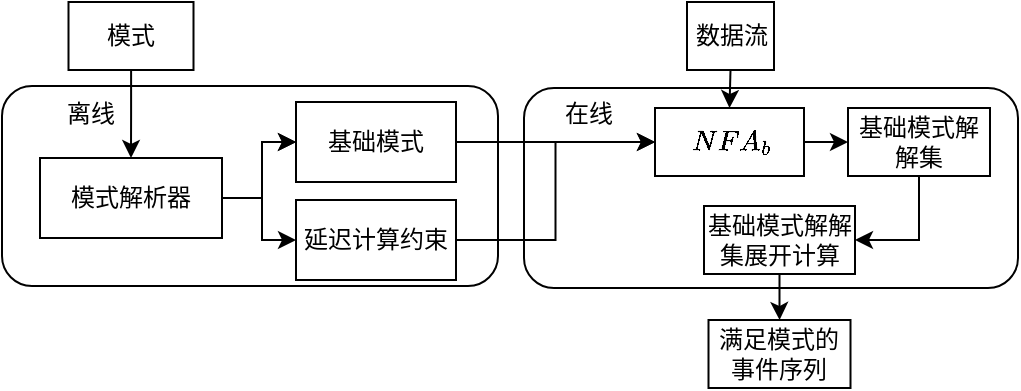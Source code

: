 <mxfile version="26.0.16" pages="12">
  <diagram name="系统架构" id="ftUjD33QRdSBt27RrCPe">
    <mxGraphModel dx="1552" dy="636" grid="0" gridSize="10" guides="1" tooltips="1" connect="1" arrows="1" fold="1" page="0" pageScale="1" pageWidth="1200" pageHeight="1920" math="1" shadow="0">
      <root>
        <mxCell id="0" />
        <mxCell id="1" parent="0" />
        <mxCell id="SfoKXVMf_dNQG8K6i2Fp-1" value="" style="rounded=1;whiteSpace=wrap;html=1;fillColor=none;" parent="1" vertex="1">
          <mxGeometry x="242" y="424" width="247" height="100" as="geometry" />
        </mxCell>
        <mxCell id="SfoKXVMf_dNQG8K6i2Fp-2" value="" style="rounded=1;whiteSpace=wrap;html=1;fillColor=none;" parent="1" vertex="1">
          <mxGeometry x="-19" y="423" width="248" height="100" as="geometry" />
        </mxCell>
        <mxCell id="SfoKXVMf_dNQG8K6i2Fp-3" value="" style="edgeStyle=orthogonalEdgeStyle;rounded=0;orthogonalLoop=1;jettySize=auto;html=1;" parent="1" source="SfoKXVMf_dNQG8K6i2Fp-4" target="SfoKXVMf_dNQG8K6i2Fp-8" edge="1">
          <mxGeometry relative="1" as="geometry" />
        </mxCell>
        <mxCell id="SfoKXVMf_dNQG8K6i2Fp-4" value="模式" style="rounded=0;whiteSpace=wrap;html=1;" parent="1" vertex="1">
          <mxGeometry x="14.25" y="381" width="62.5" height="34" as="geometry" />
        </mxCell>
        <mxCell id="SfoKXVMf_dNQG8K6i2Fp-5" value="" style="edgeStyle=orthogonalEdgeStyle;rounded=0;orthogonalLoop=1;jettySize=auto;html=1;" parent="1" source="SfoKXVMf_dNQG8K6i2Fp-8" target="SfoKXVMf_dNQG8K6i2Fp-11" edge="1">
          <mxGeometry relative="1" as="geometry" />
        </mxCell>
        <mxCell id="SfoKXVMf_dNQG8K6i2Fp-6" value="" style="edgeStyle=orthogonalEdgeStyle;rounded=0;orthogonalLoop=1;jettySize=auto;html=1;" parent="1" source="SfoKXVMf_dNQG8K6i2Fp-8" target="SfoKXVMf_dNQG8K6i2Fp-11" edge="1">
          <mxGeometry relative="1" as="geometry" />
        </mxCell>
        <mxCell id="SfoKXVMf_dNQG8K6i2Fp-7" style="edgeStyle=orthogonalEdgeStyle;rounded=0;orthogonalLoop=1;jettySize=auto;html=1;entryX=0;entryY=0.5;entryDx=0;entryDy=0;" parent="1" source="SfoKXVMf_dNQG8K6i2Fp-8" target="SfoKXVMf_dNQG8K6i2Fp-13" edge="1">
          <mxGeometry relative="1" as="geometry" />
        </mxCell>
        <mxCell id="SfoKXVMf_dNQG8K6i2Fp-8" value="模式解析器" style="rounded=0;whiteSpace=wrap;html=1;" parent="1" vertex="1">
          <mxGeometry y="459" width="91" height="40" as="geometry" />
        </mxCell>
        <mxCell id="SfoKXVMf_dNQG8K6i2Fp-9" value="离线" style="text;html=1;align=center;verticalAlign=middle;resizable=0;points=[];autosize=1;strokeColor=none;fillColor=none;" parent="1" vertex="1">
          <mxGeometry x="4" y="424" width="42" height="26" as="geometry" />
        </mxCell>
        <mxCell id="SfoKXVMf_dNQG8K6i2Fp-10" style="edgeStyle=orthogonalEdgeStyle;rounded=0;orthogonalLoop=1;jettySize=auto;html=1;" parent="1" source="SfoKXVMf_dNQG8K6i2Fp-11" target="SfoKXVMf_dNQG8K6i2Fp-18" edge="1">
          <mxGeometry relative="1" as="geometry" />
        </mxCell>
        <mxCell id="SfoKXVMf_dNQG8K6i2Fp-11" value="基础模式" style="rounded=0;whiteSpace=wrap;html=1;" parent="1" vertex="1">
          <mxGeometry x="128" y="431" width="80" height="40" as="geometry" />
        </mxCell>
        <mxCell id="SfoKXVMf_dNQG8K6i2Fp-12" style="edgeStyle=orthogonalEdgeStyle;rounded=0;orthogonalLoop=1;jettySize=auto;html=1;exitX=1;exitY=0.5;exitDx=0;exitDy=0;entryX=0;entryY=0.5;entryDx=0;entryDy=0;" parent="1" source="SfoKXVMf_dNQG8K6i2Fp-13" target="SfoKXVMf_dNQG8K6i2Fp-18" edge="1">
          <mxGeometry relative="1" as="geometry" />
        </mxCell>
        <mxCell id="SfoKXVMf_dNQG8K6i2Fp-13" value="延迟计算约束" style="rounded=0;whiteSpace=wrap;html=1;" parent="1" vertex="1">
          <mxGeometry x="128" y="480" width="80" height="40" as="geometry" />
        </mxCell>
        <mxCell id="SfoKXVMf_dNQG8K6i2Fp-14" style="edgeStyle=orthogonalEdgeStyle;rounded=0;orthogonalLoop=1;jettySize=auto;html=1;exitX=0.5;exitY=1;exitDx=0;exitDy=0;entryX=0.5;entryY=0;entryDx=0;entryDy=0;" parent="1" source="SfoKXVMf_dNQG8K6i2Fp-15" target="SfoKXVMf_dNQG8K6i2Fp-18" edge="1">
          <mxGeometry relative="1" as="geometry" />
        </mxCell>
        <mxCell id="SfoKXVMf_dNQG8K6i2Fp-15" value="数据流" style="rounded=0;whiteSpace=wrap;html=1;" parent="1" vertex="1">
          <mxGeometry x="323.5" y="381" width="43.5" height="34" as="geometry" />
        </mxCell>
        <mxCell id="SfoKXVMf_dNQG8K6i2Fp-16" value="在线" style="text;html=1;align=center;verticalAlign=middle;resizable=0;points=[];autosize=1;strokeColor=none;fillColor=none;" parent="1" vertex="1">
          <mxGeometry x="253" y="424" width="42" height="26" as="geometry" />
        </mxCell>
        <mxCell id="SfoKXVMf_dNQG8K6i2Fp-17" value="" style="edgeStyle=orthogonalEdgeStyle;rounded=0;orthogonalLoop=1;jettySize=auto;html=1;exitX=1;exitY=0.5;exitDx=0;exitDy=0;" parent="1" source="SfoKXVMf_dNQG8K6i2Fp-18" target="SfoKXVMf_dNQG8K6i2Fp-19" edge="1">
          <mxGeometry relative="1" as="geometry">
            <mxPoint x="81" y="612" as="sourcePoint" />
            <mxPoint x="112" y="612" as="targetPoint" />
          </mxGeometry>
        </mxCell>
        <mxCell id="SfoKXVMf_dNQG8K6i2Fp-18" value="`NFA_b`" style="rounded=0;whiteSpace=wrap;html=1;" parent="1" vertex="1">
          <mxGeometry x="307.5" y="434" width="74.5" height="34" as="geometry" />
        </mxCell>
        <mxCell id="SfoKXVMf_dNQG8K6i2Fp-26" style="edgeStyle=orthogonalEdgeStyle;rounded=0;orthogonalLoop=1;jettySize=auto;html=1;entryX=1;entryY=0.5;entryDx=0;entryDy=0;" parent="1" source="SfoKXVMf_dNQG8K6i2Fp-19" target="SfoKXVMf_dNQG8K6i2Fp-20" edge="1">
          <mxGeometry relative="1" as="geometry" />
        </mxCell>
        <mxCell id="SfoKXVMf_dNQG8K6i2Fp-19" value="基础模式解解集" style="rounded=0;whiteSpace=wrap;html=1;" parent="1" vertex="1">
          <mxGeometry x="404" y="434" width="71" height="34" as="geometry" />
        </mxCell>
        <mxCell id="SfoKXVMf_dNQG8K6i2Fp-20" value="基础模式解解集展开计算" style="rounded=0;whiteSpace=wrap;html=1;" parent="1" vertex="1">
          <mxGeometry x="332" y="483" width="75.5" height="34" as="geometry" />
        </mxCell>
        <mxCell id="SfoKXVMf_dNQG8K6i2Fp-22" value="满足模式的事件序列" style="rounded=0;whiteSpace=wrap;html=1;" parent="1" vertex="1">
          <mxGeometry x="334.25" y="540" width="71" height="34" as="geometry" />
        </mxCell>
        <mxCell id="SfoKXVMf_dNQG8K6i2Fp-23" style="edgeStyle=orthogonalEdgeStyle;rounded=0;orthogonalLoop=1;jettySize=auto;html=1;" parent="1" source="SfoKXVMf_dNQG8K6i2Fp-20" target="SfoKXVMf_dNQG8K6i2Fp-22" edge="1">
          <mxGeometry relative="1" as="geometry" />
        </mxCell>
      </root>
    </mxGraphModel>
  </diagram>
  <diagram id="4-MrbjAaQ699RsdmxL0Z" name="研究框架">
    <mxGraphModel dx="2874" dy="1545" grid="0" gridSize="10" guides="1" tooltips="1" connect="1" arrows="1" fold="1" page="0" pageScale="1" pageWidth="1200" pageHeight="1920" math="1" shadow="0">
      <root>
        <mxCell id="0" />
        <mxCell id="1" parent="0" />
        <mxCell id="ZFAhumgFLEnGLtVaevDZ-22" value="" style="rounded=0;whiteSpace=wrap;html=1;fillColor=none;" parent="1" vertex="1">
          <mxGeometry x="-290" y="-211" width="150" height="400" as="geometry" />
        </mxCell>
        <mxCell id="ZFAhumgFLEnGLtVaevDZ-17" style="edgeStyle=orthogonalEdgeStyle;rounded=0;orthogonalLoop=1;jettySize=auto;html=1;" parent="1" source="ZFAhumgFLEnGLtVaevDZ-1" target="ZFAhumgFLEnGLtVaevDZ-14" edge="1">
          <mxGeometry relative="1" as="geometry" />
        </mxCell>
        <mxCell id="ZFAhumgFLEnGLtVaevDZ-1" value="数&lt;div&gt;据&lt;/div&gt;&lt;div&gt;流&lt;/div&gt;" style="rounded=0;whiteSpace=wrap;html=1;horizontal=1;" parent="1" vertex="1">
          <mxGeometry x="-606" y="-48" width="30" height="100" as="geometry" />
        </mxCell>
        <mxCell id="ZFAhumgFLEnGLtVaevDZ-7" style="edgeStyle=orthogonalEdgeStyle;rounded=0;orthogonalLoop=1;jettySize=auto;html=1;" parent="1" source="ZFAhumgFLEnGLtVaevDZ-3" target="ZFAhumgFLEnGLtVaevDZ-6" edge="1">
          <mxGeometry relative="1" as="geometry" />
        </mxCell>
        <mxCell id="ZFAhumgFLEnGLtVaevDZ-3" value="模式" style="rounded=0;whiteSpace=wrap;html=1;horizontal=1;" parent="1" vertex="1">
          <mxGeometry x="-603" y="-210" width="30" height="100" as="geometry" />
        </mxCell>
        <mxCell id="ZFAhumgFLEnGLtVaevDZ-4" value="" style="rounded=0;whiteSpace=wrap;html=1;fillColor=none;" parent="1" vertex="1">
          <mxGeometry x="-566" y="-211" width="276" height="400" as="geometry" />
        </mxCell>
        <mxCell id="ZFAhumgFLEnGLtVaevDZ-5" value="基于自动机的&lt;div&gt;模式基础解集识别&lt;/div&gt;&lt;div&gt;（第四章 4.1，4.2 节）&lt;/div&gt;" style="rounded=0;whiteSpace=wrap;html=1;dashed=1;dashPattern=1 2;" parent="1" vertex="1">
          <mxGeometry x="-566" y="-271" width="276" height="60" as="geometry" />
        </mxCell>
        <mxCell id="ZFAhumgFLEnGLtVaevDZ-12" style="edgeStyle=orthogonalEdgeStyle;rounded=0;orthogonalLoop=1;jettySize=auto;html=1;" parent="1" source="ZFAhumgFLEnGLtVaevDZ-6" target="ZFAhumgFLEnGLtVaevDZ-10" edge="1">
          <mxGeometry relative="1" as="geometry" />
        </mxCell>
        <mxCell id="ZFAhumgFLEnGLtVaevDZ-13" style="edgeStyle=orthogonalEdgeStyle;rounded=0;orthogonalLoop=1;jettySize=auto;html=1;entryX=0.5;entryY=0;entryDx=0;entryDy=0;" parent="1" source="ZFAhumgFLEnGLtVaevDZ-6" target="ZFAhumgFLEnGLtVaevDZ-11" edge="1">
          <mxGeometry relative="1" as="geometry" />
        </mxCell>
        <mxCell id="ZFAhumgFLEnGLtVaevDZ-59" style="edgeStyle=orthogonalEdgeStyle;rounded=0;orthogonalLoop=1;jettySize=auto;html=1;exitX=1;exitY=0.5;exitDx=0;exitDy=0;entryX=0;entryY=0.5;entryDx=0;entryDy=0;" parent="1" source="ZFAhumgFLEnGLtVaevDZ-6" target="ZFAhumgFLEnGLtVaevDZ-58" edge="1">
          <mxGeometry relative="1" as="geometry" />
        </mxCell>
        <mxCell id="ZFAhumgFLEnGLtVaevDZ-6" value="模式解析" style="rounded=0;whiteSpace=wrap;html=1;" parent="1" vertex="1">
          <mxGeometry x="-512.5" y="-180" width="80" height="40" as="geometry" />
        </mxCell>
        <mxCell id="ZFAhumgFLEnGLtVaevDZ-15" style="edgeStyle=orthogonalEdgeStyle;rounded=0;orthogonalLoop=1;jettySize=auto;html=1;entryX=0.5;entryY=0;entryDx=0;entryDy=0;" parent="1" source="ZFAhumgFLEnGLtVaevDZ-10" target="ZFAhumgFLEnGLtVaevDZ-14" edge="1">
          <mxGeometry relative="1" as="geometry" />
        </mxCell>
        <mxCell id="ZFAhumgFLEnGLtVaevDZ-10" value="基础约束" style="rounded=0;whiteSpace=wrap;html=1;" parent="1" vertex="1">
          <mxGeometry x="-560" y="-105" width="80" height="40" as="geometry" />
        </mxCell>
        <mxCell id="ZFAhumgFLEnGLtVaevDZ-16" style="edgeStyle=orthogonalEdgeStyle;rounded=0;orthogonalLoop=1;jettySize=auto;html=1;" parent="1" source="ZFAhumgFLEnGLtVaevDZ-11" target="ZFAhumgFLEnGLtVaevDZ-14" edge="1">
          <mxGeometry relative="1" as="geometry" />
        </mxCell>
        <mxCell id="ZFAhumgFLEnGLtVaevDZ-11" value="延迟计算约束" style="rounded=0;whiteSpace=wrap;html=1;" parent="1" vertex="1">
          <mxGeometry x="-469" y="-105" width="80" height="40" as="geometry" />
        </mxCell>
        <mxCell id="ZFAhumgFLEnGLtVaevDZ-20" style="edgeStyle=orthogonalEdgeStyle;rounded=0;orthogonalLoop=1;jettySize=auto;html=1;entryX=0.5;entryY=0;entryDx=0;entryDy=0;" parent="1" source="ZFAhumgFLEnGLtVaevDZ-14" target="ZFAhumgFLEnGLtVaevDZ-18" edge="1">
          <mxGeometry relative="1" as="geometry">
            <Array as="points">
              <mxPoint x="-473" y="42" />
              <mxPoint x="-520" y="42" />
            </Array>
          </mxGeometry>
        </mxCell>
        <mxCell id="ZFAhumgFLEnGLtVaevDZ-21" style="edgeStyle=orthogonalEdgeStyle;rounded=0;orthogonalLoop=1;jettySize=auto;html=1;entryX=0.5;entryY=0;entryDx=0;entryDy=0;" parent="1" source="ZFAhumgFLEnGLtVaevDZ-14" target="ZFAhumgFLEnGLtVaevDZ-19" edge="1">
          <mxGeometry relative="1" as="geometry" />
        </mxCell>
        <mxCell id="ZFAhumgFLEnGLtVaevDZ-14" value="`NFA_b`" style="rounded=0;whiteSpace=wrap;html=1;" parent="1" vertex="1">
          <mxGeometry x="-512.5" y="-18" width="80" height="40" as="geometry" />
        </mxCell>
        <mxCell id="ZFAhumgFLEnGLtVaevDZ-31" style="edgeStyle=orthogonalEdgeStyle;rounded=0;orthogonalLoop=1;jettySize=auto;html=1;exitX=1;exitY=0.5;exitDx=0;exitDy=0;" parent="1" source="ZFAhumgFLEnGLtVaevDZ-18" target="ZFAhumgFLEnGLtVaevDZ-30" edge="1">
          <mxGeometry relative="1" as="geometry" />
        </mxCell>
        <mxCell id="ZFAhumgFLEnGLtVaevDZ-78" style="edgeStyle=orthogonalEdgeStyle;rounded=0;orthogonalLoop=1;jettySize=auto;html=1;entryX=0;entryY=0.5;entryDx=0;entryDy=0;" parent="1" source="ZFAhumgFLEnGLtVaevDZ-18" target="ZFAhumgFLEnGLtVaevDZ-73" edge="1">
          <mxGeometry relative="1" as="geometry">
            <Array as="points">
              <mxPoint x="-520" y="173" />
              <mxPoint x="-124" y="173" />
              <mxPoint x="-124" y="-81" />
            </Array>
          </mxGeometry>
        </mxCell>
        <mxCell id="ZFAhumgFLEnGLtVaevDZ-18" value="模式基础解&lt;div&gt;解集&lt;/div&gt;" style="rounded=0;whiteSpace=wrap;html=1;" parent="1" vertex="1">
          <mxGeometry x="-560" y="116" width="80" height="40" as="geometry" />
        </mxCell>
        <mxCell id="ZFAhumgFLEnGLtVaevDZ-65" style="edgeStyle=orthogonalEdgeStyle;rounded=0;orthogonalLoop=1;jettySize=auto;html=1;entryX=0;entryY=0.5;entryDx=0;entryDy=0;" parent="1" source="ZFAhumgFLEnGLtVaevDZ-19" target="ZFAhumgFLEnGLtVaevDZ-26" edge="1">
          <mxGeometry relative="1" as="geometry">
            <Array as="points">
              <mxPoint x="-282" y="81" />
              <mxPoint x="-282" y="-81" />
            </Array>
          </mxGeometry>
        </mxCell>
        <mxCell id="ZFAhumgFLEnGLtVaevDZ-19" value="延迟计算&lt;div&gt;约束集&lt;/div&gt;" style="rounded=0;whiteSpace=wrap;html=1;" parent="1" vertex="1">
          <mxGeometry x="-471" y="61" width="80" height="40" as="geometry" />
        </mxCell>
        <mxCell id="ZFAhumgFLEnGLtVaevDZ-23" value="基于树的&lt;span style=&quot;background-color: initial;&quot;&gt;模式基础解&lt;/span&gt;&lt;div&gt;&lt;div&gt;展开及延迟约束计算&lt;/div&gt;&lt;div&gt;（第四章 4.3节）&lt;/div&gt;&lt;/div&gt;" style="rounded=0;whiteSpace=wrap;html=1;dashed=1;dashPattern=1 2;" parent="1" vertex="1">
          <mxGeometry x="-290" y="-271" width="150" height="60" as="geometry" />
        </mxCell>
        <mxCell id="ZFAhumgFLEnGLtVaevDZ-34" style="edgeStyle=orthogonalEdgeStyle;rounded=0;orthogonalLoop=1;jettySize=auto;html=1;" parent="1" source="ZFAhumgFLEnGLtVaevDZ-26" target="ZFAhumgFLEnGLtVaevDZ-33" edge="1">
          <mxGeometry relative="1" as="geometry" />
        </mxCell>
        <mxCell id="ZFAhumgFLEnGLtVaevDZ-26" value="约束求解&lt;div&gt;计划&lt;/div&gt;" style="rounded=0;whiteSpace=wrap;html=1;" parent="1" vertex="1">
          <mxGeometry x="-254" y="-101" width="80" height="40" as="geometry" />
        </mxCell>
        <mxCell id="ZFAhumgFLEnGLtVaevDZ-64" style="edgeStyle=orthogonalEdgeStyle;rounded=0;orthogonalLoop=1;jettySize=auto;html=1;entryX=0;entryY=0.5;entryDx=0;entryDy=0;" parent="1" source="ZFAhumgFLEnGLtVaevDZ-30" target="ZFAhumgFLEnGLtVaevDZ-26" edge="1">
          <mxGeometry relative="1" as="geometry" />
        </mxCell>
        <mxCell id="ZFAhumgFLEnGLtVaevDZ-30" value="模式基础解" style="rounded=0;whiteSpace=wrap;html=1;" parent="1" vertex="1">
          <mxGeometry x="-389" y="116" width="80" height="40" as="geometry" />
        </mxCell>
        <mxCell id="ZFAhumgFLEnGLtVaevDZ-38" style="edgeStyle=orthogonalEdgeStyle;rounded=0;orthogonalLoop=1;jettySize=auto;html=1;" parent="1" source="ZFAhumgFLEnGLtVaevDZ-33" target="ZFAhumgFLEnGLtVaevDZ-37" edge="1">
          <mxGeometry relative="1" as="geometry" />
        </mxCell>
        <mxCell id="ZFAhumgFLEnGLtVaevDZ-33" value="约束求解器" style="rounded=0;whiteSpace=wrap;html=1;" parent="1" vertex="1">
          <mxGeometry x="-254" y="-14" width="80" height="40" as="geometry" />
        </mxCell>
        <mxCell id="ZFAhumgFLEnGLtVaevDZ-37" value="复杂事件" style="rounded=0;whiteSpace=wrap;html=1;" parent="1" vertex="1">
          <mxGeometry x="-254" y="73" width="80" height="40" as="geometry" />
        </mxCell>
        <mxCell id="ZFAhumgFLEnGLtVaevDZ-60" style="edgeStyle=orthogonalEdgeStyle;rounded=0;orthogonalLoop=1;jettySize=auto;html=1;" parent="1" source="ZFAhumgFLEnGLtVaevDZ-58" target="ZFAhumgFLEnGLtVaevDZ-26" edge="1">
          <mxGeometry relative="1" as="geometry" />
        </mxCell>
        <mxCell id="ZFAhumgFLEnGLtVaevDZ-77" style="edgeStyle=orthogonalEdgeStyle;rounded=0;orthogonalLoop=1;jettySize=auto;html=1;" parent="1" source="ZFAhumgFLEnGLtVaevDZ-58" target="ZFAhumgFLEnGLtVaevDZ-73" edge="1">
          <mxGeometry relative="1" as="geometry" />
        </mxCell>
        <mxCell id="ZFAhumgFLEnGLtVaevDZ-58" value="约束计算代价函数" style="rounded=0;whiteSpace=wrap;html=1;" parent="1" vertex="1">
          <mxGeometry x="-254" y="-180" width="80" height="40" as="geometry" />
        </mxCell>
        <mxCell id="ZFAhumgFLEnGLtVaevDZ-70" value="" style="rounded=0;whiteSpace=wrap;html=1;fillColor=none;" parent="1" vertex="1">
          <mxGeometry x="-140" y="-211" width="150" height="400" as="geometry" />
        </mxCell>
        <mxCell id="ZFAhumgFLEnGLtVaevDZ-71" value="基于模式基础解解集的&lt;div&gt;&lt;span style=&quot;background-color: initial;&quot;&gt;展开计算优化&lt;/span&gt;&lt;div&gt;（第四章 4.4节）&lt;/div&gt;&lt;/div&gt;" style="rounded=0;whiteSpace=wrap;html=1;dashed=1;dashPattern=1 2;" parent="1" vertex="1">
          <mxGeometry x="-140" y="-271" width="150" height="60" as="geometry" />
        </mxCell>
        <mxCell id="ZFAhumgFLEnGLtVaevDZ-72" style="edgeStyle=orthogonalEdgeStyle;rounded=0;orthogonalLoop=1;jettySize=auto;html=1;" parent="1" source="ZFAhumgFLEnGLtVaevDZ-73" target="ZFAhumgFLEnGLtVaevDZ-75" edge="1">
          <mxGeometry relative="1" as="geometry" />
        </mxCell>
        <mxCell id="ZFAhumgFLEnGLtVaevDZ-73" value="约束求解&lt;div&gt;计划&lt;/div&gt;" style="rounded=0;whiteSpace=wrap;html=1;" parent="1" vertex="1">
          <mxGeometry x="-104" y="-101" width="80" height="40" as="geometry" />
        </mxCell>
        <mxCell id="ZFAhumgFLEnGLtVaevDZ-74" style="edgeStyle=orthogonalEdgeStyle;rounded=0;orthogonalLoop=1;jettySize=auto;html=1;" parent="1" source="ZFAhumgFLEnGLtVaevDZ-75" target="ZFAhumgFLEnGLtVaevDZ-76" edge="1">
          <mxGeometry relative="1" as="geometry" />
        </mxCell>
        <mxCell id="ZFAhumgFLEnGLtVaevDZ-75" value="约束求解器" style="rounded=0;whiteSpace=wrap;html=1;" parent="1" vertex="1">
          <mxGeometry x="-104" y="-14" width="80" height="40" as="geometry" />
        </mxCell>
        <mxCell id="ZFAhumgFLEnGLtVaevDZ-76" value="复杂事件" style="rounded=0;whiteSpace=wrap;html=1;" parent="1" vertex="1">
          <mxGeometry x="-104" y="73" width="80" height="40" as="geometry" />
        </mxCell>
      </root>
    </mxGraphModel>
  </diagram>
  <diagram id="5o16jpwQmChBG9ujE9fu" name="NFA结构">
    <mxGraphModel dx="658" dy="-37" grid="0" gridSize="10" guides="1" tooltips="1" connect="1" arrows="1" fold="1" page="0" pageScale="1" pageWidth="1200" pageHeight="1920" math="1" shadow="0">
      <root>
        <mxCell id="0" />
        <mxCell id="1" parent="0" />
        <mxCell id="e63lQH-hVXBlDnza6mMO-10" value="$$begin$$" style="text;html=1;align=center;verticalAlign=middle;resizable=0;points=[];autosize=1;strokeColor=none;fillColor=none;" parent="1" vertex="1">
          <mxGeometry x="84" y="582" width="74" height="26" as="geometry" />
        </mxCell>
        <mxCell id="e63lQH-hVXBlDnza6mMO-17" value="$$begin$$" style="text;html=1;align=center;verticalAlign=middle;resizable=0;points=[];autosize=1;strokeColor=none;fillColor=none;" parent="1" vertex="1">
          <mxGeometry x="269" y="582" width="74" height="26" as="geometry" />
        </mxCell>
        <mxCell id="e63lQH-hVXBlDnza6mMO-21" value="$$proceed$$" style="text;html=1;align=center;verticalAlign=middle;resizable=0;points=[];autosize=1;strokeColor=none;fillColor=none;" parent="1" vertex="1">
          <mxGeometry x="354" y="582" width="88" height="26" as="geometry" />
        </mxCell>
        <mxCell id="e63lQH-hVXBlDnza6mMO-12" value="$$proceed$$" style="text;html=1;align=center;verticalAlign=middle;resizable=0;points=[];autosize=1;strokeColor=none;fillColor=none;" parent="1" vertex="1">
          <mxGeometry x="171" y="582" width="88" height="26" as="geometry" />
        </mxCell>
        <mxCell id="e63lQH-hVXBlDnza6mMO-7" style="edgeStyle=orthogonalEdgeStyle;rounded=0;orthogonalLoop=1;jettySize=auto;html=1;" parent="1" source="bEXR2095yHYUCN3oyIRB-1" target="e63lQH-hVXBlDnza6mMO-1" edge="1">
          <mxGeometry relative="1" as="geometry" />
        </mxCell>
        <mxCell id="bEXR2095yHYUCN3oyIRB-1" value="a[1]" style="ellipse;whiteSpace=wrap;html=1;aspect=fixed;" parent="1" vertex="1">
          <mxGeometry x="62" y="584" width="40" height="40" as="geometry" />
        </mxCell>
        <mxCell id="e63lQH-hVXBlDnza6mMO-11" style="edgeStyle=orthogonalEdgeStyle;rounded=0;orthogonalLoop=1;jettySize=auto;html=1;dashed=1;endArrow=diamondThin;endFill=0;" parent="1" source="e63lQH-hVXBlDnza6mMO-1" target="e63lQH-hVXBlDnza6mMO-2" edge="1">
          <mxGeometry relative="1" as="geometry" />
        </mxCell>
        <mxCell id="ns913S-Dk1e2olF_SlhS-2" style="edgeStyle=orthogonalEdgeStyle;rounded=0;orthogonalLoop=1;jettySize=auto;html=1;exitX=0;exitY=0;exitDx=0;exitDy=0;entryX=0;entryY=1;entryDx=0;entryDy=0;dashed=1;" edge="1" parent="1" source="e63lQH-hVXBlDnza6mMO-1" target="ns913S-Dk1e2olF_SlhS-1">
          <mxGeometry relative="1" as="geometry" />
        </mxCell>
        <mxCell id="e63lQH-hVXBlDnza6mMO-1" value="a[i]" style="ellipse;whiteSpace=wrap;html=1;aspect=fixed;" parent="1" vertex="1">
          <mxGeometry x="147" y="584" width="40" height="40" as="geometry" />
        </mxCell>
        <mxCell id="e63lQH-hVXBlDnza6mMO-15" style="edgeStyle=orthogonalEdgeStyle;rounded=0;orthogonalLoop=1;jettySize=auto;html=1;" parent="1" source="e63lQH-hVXBlDnza6mMO-2" target="e63lQH-hVXBlDnza6mMO-3" edge="1">
          <mxGeometry relative="1" as="geometry" />
        </mxCell>
        <mxCell id="eJK74D14GgSAj56wCk-M-20" style="edgeStyle=orthogonalEdgeStyle;rounded=0;orthogonalLoop=1;jettySize=auto;html=1;entryX=0.5;entryY=0;entryDx=0;entryDy=0;" parent="1" source="e63lQH-hVXBlDnza6mMO-2" target="eJK74D14GgSAj56wCk-M-2" edge="1">
          <mxGeometry relative="1" as="geometry" />
        </mxCell>
        <mxCell id="e63lQH-hVXBlDnza6mMO-2" value="b[1]" style="ellipse;whiteSpace=wrap;html=1;aspect=fixed;" parent="1" vertex="1">
          <mxGeometry x="247" y="584" width="40" height="40" as="geometry" />
        </mxCell>
        <mxCell id="e63lQH-hVXBlDnza6mMO-19" style="edgeStyle=orthogonalEdgeStyle;rounded=0;orthogonalLoop=1;jettySize=auto;html=1;entryX=0;entryY=0.5;entryDx=0;entryDy=0;dashed=1;endArrow=diamondThin;endFill=0;" parent="1" source="e63lQH-hVXBlDnza6mMO-3" target="e63lQH-hVXBlDnza6mMO-4" edge="1">
          <mxGeometry relative="1" as="geometry" />
        </mxCell>
        <mxCell id="ns913S-Dk1e2olF_SlhS-11" style="edgeStyle=orthogonalEdgeStyle;rounded=0;orthogonalLoop=1;jettySize=auto;html=1;exitX=0;exitY=0;exitDx=0;exitDy=0;entryX=0;entryY=1;entryDx=0;entryDy=0;dashed=1;" edge="1" parent="1" source="e63lQH-hVXBlDnza6mMO-3" target="ns913S-Dk1e2olF_SlhS-8">
          <mxGeometry relative="1" as="geometry" />
        </mxCell>
        <mxCell id="e63lQH-hVXBlDnza6mMO-3" value="b[i]" style="ellipse;whiteSpace=wrap;html=1;aspect=fixed;" parent="1" vertex="1">
          <mxGeometry x="330" y="584" width="40" height="40" as="geometry" />
        </mxCell>
        <mxCell id="e63lQH-hVXBlDnza6mMO-20" style="edgeStyle=orthogonalEdgeStyle;rounded=0;orthogonalLoop=1;jettySize=auto;html=1;entryX=0;entryY=0.5;entryDx=0;entryDy=0;" parent="1" source="e63lQH-hVXBlDnza6mMO-4" target="e63lQH-hVXBlDnza6mMO-5" edge="1">
          <mxGeometry relative="1" as="geometry" />
        </mxCell>
        <mxCell id="eJK74D14GgSAj56wCk-M-14" style="edgeStyle=orthogonalEdgeStyle;rounded=0;orthogonalLoop=1;jettySize=auto;html=1;" parent="1" source="e63lQH-hVXBlDnza6mMO-4" edge="1">
          <mxGeometry relative="1" as="geometry">
            <Array as="points">
              <mxPoint x="450" y="674" />
              <mxPoint x="504" y="674" />
            </Array>
            <mxPoint x="504" y="674" as="targetPoint" />
          </mxGeometry>
        </mxCell>
        <mxCell id="e63lQH-hVXBlDnza6mMO-4" value="c" style="ellipse;whiteSpace=wrap;html=1;aspect=fixed;" parent="1" vertex="1">
          <mxGeometry x="430" y="584" width="40" height="40" as="geometry" />
        </mxCell>
        <mxCell id="e63lQH-hVXBlDnza6mMO-16" style="edgeStyle=orthogonalEdgeStyle;rounded=0;orthogonalLoop=1;jettySize=auto;html=1;endArrow=open;endFill=0;" parent="1" edge="1">
          <mxGeometry relative="1" as="geometry">
            <mxPoint x="61" y="603.87" as="sourcePoint" />
            <mxPoint x="62" y="603.87" as="targetPoint" />
          </mxGeometry>
        </mxCell>
        <mxCell id="e63lQH-hVXBlDnza6mMO-18" value="" style="group" parent="1" vertex="1" connectable="0">
          <mxGeometry x="504" y="584" width="40" height="40" as="geometry" />
        </mxCell>
        <mxCell id="e63lQH-hVXBlDnza6mMO-5" value="" style="ellipse;whiteSpace=wrap;html=1;aspect=fixed;" parent="e63lQH-hVXBlDnza6mMO-18" vertex="1">
          <mxGeometry width="40" height="40" as="geometry" />
        </mxCell>
        <mxCell id="e63lQH-hVXBlDnza6mMO-6" value="F" style="ellipse;whiteSpace=wrap;html=1;aspect=fixed;" parent="e63lQH-hVXBlDnza6mMO-18" vertex="1">
          <mxGeometry x="5" y="5" width="30" height="30" as="geometry" />
        </mxCell>
        <mxCell id="e63lQH-hVXBlDnza6mMO-23" style="edgeStyle=orthogonalEdgeStyle;rounded=0;orthogonalLoop=1;jettySize=auto;html=1;exitX=0;exitY=1;exitDx=0;exitDy=0;entryX=1;entryY=1;entryDx=0;entryDy=0;curved=1;" parent="1" source="e63lQH-hVXBlDnza6mMO-1" target="e63lQH-hVXBlDnza6mMO-1" edge="1">
          <mxGeometry relative="1" as="geometry">
            <Array as="points">
              <mxPoint x="153" y="637" />
              <mxPoint x="181" y="637" />
            </Array>
          </mxGeometry>
        </mxCell>
        <mxCell id="eJK74D14GgSAj56wCk-M-21" style="edgeStyle=orthogonalEdgeStyle;rounded=0;orthogonalLoop=1;jettySize=auto;html=1;dashed=1;endArrow=blockThin;endFill=1;" parent="1" source="eJK74D14GgSAj56wCk-M-22" edge="1">
          <mxGeometry relative="1" as="geometry">
            <mxPoint x="178.998" y="658" as="sourcePoint" />
            <mxPoint x="244.998" y="647.0" as="targetPoint" />
            <Array as="points">
              <mxPoint x="164" y="663" />
              <mxPoint x="245" y="663" />
            </Array>
          </mxGeometry>
        </mxCell>
        <mxCell id="e63lQH-hVXBlDnza6mMO-25" value="$$take$$" style="text;html=1;align=center;verticalAlign=middle;resizable=0;points=[];autosize=1;strokeColor=none;fillColor=none;" parent="1" vertex="1">
          <mxGeometry x="133.5" y="632" width="67" height="26" as="geometry" />
        </mxCell>
        <mxCell id="e63lQH-hVXBlDnza6mMO-29" style="edgeStyle=orthogonalEdgeStyle;rounded=0;orthogonalLoop=1;jettySize=auto;html=1;exitX=0;exitY=1;exitDx=0;exitDy=0;entryX=1;entryY=1;entryDx=0;entryDy=0;curved=1;" parent="1" edge="1">
          <mxGeometry relative="1" as="geometry">
            <mxPoint x="336" y="618" as="sourcePoint" />
            <mxPoint x="364" y="618" as="targetPoint" />
            <Array as="points">
              <mxPoint x="336" y="637" />
              <mxPoint x="364" y="637" />
            </Array>
          </mxGeometry>
        </mxCell>
        <mxCell id="eJK74D14GgSAj56wCk-M-19" style="edgeStyle=orthogonalEdgeStyle;rounded=0;orthogonalLoop=1;jettySize=auto;html=1;dashed=1;endArrow=blockThin;endFill=1;" parent="1" source="e63lQH-hVXBlDnza6mMO-30" target="eJK74D14GgSAj56wCk-M-16" edge="1">
          <mxGeometry relative="1" as="geometry">
            <mxPoint x="428.842" y="668.877" as="targetPoint" />
            <Array as="points">
              <mxPoint x="350" y="665" />
            </Array>
          </mxGeometry>
        </mxCell>
        <mxCell id="e63lQH-hVXBlDnza6mMO-30" value="$$take$$" style="text;html=1;align=center;verticalAlign=middle;resizable=0;points=[];autosize=1;strokeColor=none;fillColor=none;" parent="1" vertex="1">
          <mxGeometry x="316.5" y="632" width="67" height="26" as="geometry" />
        </mxCell>
        <mxCell id="eJK74D14GgSAj56wCk-M-1" value="" style="group" parent="1" vertex="1" connectable="0">
          <mxGeometry x="247" y="653" width="40" height="40" as="geometry" />
        </mxCell>
        <mxCell id="eJK74D14GgSAj56wCk-M-2" value="" style="ellipse;whiteSpace=wrap;html=1;aspect=fixed;" parent="eJK74D14GgSAj56wCk-M-1" vertex="1">
          <mxGeometry width="40" height="40" as="geometry" />
        </mxCell>
        <mxCell id="eJK74D14GgSAj56wCk-M-3" value="`A_{dead}`" style="ellipse;whiteSpace=wrap;html=1;aspect=fixed;" parent="eJK74D14GgSAj56wCk-M-1" vertex="1">
          <mxGeometry x="5" y="5" width="30" height="30" as="geometry" />
        </mxCell>
        <mxCell id="eJK74D14GgSAj56wCk-M-4" value="" style="group" parent="1" vertex="1" connectable="0">
          <mxGeometry x="504" y="653" width="40" height="40" as="geometry" />
        </mxCell>
        <mxCell id="eJK74D14GgSAj56wCk-M-5" value="" style="ellipse;whiteSpace=wrap;html=1;aspect=fixed;" parent="eJK74D14GgSAj56wCk-M-4" vertex="1">
          <mxGeometry width="40" height="40" as="geometry" />
        </mxCell>
        <mxCell id="eJK74D14GgSAj56wCk-M-6" value="`B_{dead}`" style="ellipse;whiteSpace=wrap;html=1;aspect=fixed;" parent="eJK74D14GgSAj56wCk-M-4" vertex="1">
          <mxGeometry x="5" y="5" width="30" height="30" as="geometry" />
        </mxCell>
        <mxCell id="eJK74D14GgSAj56wCk-M-8" value="$$begin$$" style="text;html=1;align=center;verticalAlign=middle;resizable=0;points=[];autosize=1;strokeColor=none;fillColor=none;" parent="1" vertex="1">
          <mxGeometry x="210" y="621" width="74" height="26" as="geometry" />
        </mxCell>
        <mxCell id="eJK74D14GgSAj56wCk-M-15" value="$$begin$$" style="text;html=1;align=center;verticalAlign=middle;resizable=0;points=[];autosize=1;strokeColor=none;fillColor=none;" parent="1" vertex="1">
          <mxGeometry x="449" y="582" width="74" height="26" as="geometry" />
        </mxCell>
        <mxCell id="eJK74D14GgSAj56wCk-M-16" value="$$begin$$" style="text;html=1;align=center;verticalAlign=middle;resizable=0;points=[];autosize=1;strokeColor=none;fillColor=none;" parent="1" vertex="1">
          <mxGeometry x="436" y="653" width="74" height="26" as="geometry" />
        </mxCell>
        <mxCell id="eJK74D14GgSAj56wCk-M-18" value="`copy`" style="text;html=1;align=center;verticalAlign=middle;resizable=0;points=[];autosize=1;strokeColor=none;fillColor=none;" parent="1" vertex="1">
          <mxGeometry x="360" y="643" width="51" height="26" as="geometry" />
        </mxCell>
        <mxCell id="eJK74D14GgSAj56wCk-M-22" value="`copy`" style="text;html=1;align=center;verticalAlign=middle;resizable=0;points=[];autosize=1;strokeColor=none;fillColor=none;" parent="1" vertex="1">
          <mxGeometry x="178" y="643" width="51" height="26" as="geometry" />
        </mxCell>
        <mxCell id="ns913S-Dk1e2olF_SlhS-4" style="edgeStyle=orthogonalEdgeStyle;rounded=0;orthogonalLoop=1;jettySize=auto;html=1;exitX=1;exitY=1;exitDx=0;exitDy=0;entryX=1;entryY=0;entryDx=0;entryDy=0;" edge="1" parent="1" source="ns913S-Dk1e2olF_SlhS-1" target="e63lQH-hVXBlDnza6mMO-1">
          <mxGeometry relative="1" as="geometry" />
        </mxCell>
        <mxCell id="ns913S-Dk1e2olF_SlhS-1" value="a[0]" style="ellipse;whiteSpace=wrap;html=1;aspect=fixed;" vertex="1" parent="1">
          <mxGeometry x="147" y="523" width="40" height="40" as="geometry" />
        </mxCell>
        <mxCell id="ns913S-Dk1e2olF_SlhS-3" value="$$ignore$$" style="text;html=1;align=center;verticalAlign=middle;resizable=0;points=[];autosize=1;strokeColor=none;fillColor=none;" vertex="1" parent="1">
          <mxGeometry x="93" y="558" width="78" height="26" as="geometry" />
        </mxCell>
        <mxCell id="ns913S-Dk1e2olF_SlhS-5" value="$$take$$" style="text;html=1;align=center;verticalAlign=middle;resizable=0;points=[];autosize=1;strokeColor=none;fillColor=none;" vertex="1" parent="1">
          <mxGeometry x="165" y="558" width="67" height="26" as="geometry" />
        </mxCell>
        <mxCell id="ns913S-Dk1e2olF_SlhS-7" style="edgeStyle=orthogonalEdgeStyle;rounded=0;orthogonalLoop=1;jettySize=auto;html=1;exitX=1;exitY=1;exitDx=0;exitDy=0;entryX=0.875;entryY=0.179;entryDx=0;entryDy=0;entryPerimeter=0;" edge="1" parent="1" source="ns913S-Dk1e2olF_SlhS-8" target="e63lQH-hVXBlDnza6mMO-3">
          <mxGeometry relative="1" as="geometry">
            <mxPoint x="365" y="590" as="targetPoint" />
          </mxGeometry>
        </mxCell>
        <mxCell id="ns913S-Dk1e2olF_SlhS-8" value="b[0]" style="ellipse;whiteSpace=wrap;html=1;aspect=fixed;" vertex="1" parent="1">
          <mxGeometry x="331" y="523" width="40" height="40" as="geometry" />
        </mxCell>
        <mxCell id="ns913S-Dk1e2olF_SlhS-9" value="$$ignore$$" style="text;html=1;align=center;verticalAlign=middle;resizable=0;points=[];autosize=1;strokeColor=none;fillColor=none;" vertex="1" parent="1">
          <mxGeometry x="277" y="558" width="78" height="26" as="geometry" />
        </mxCell>
        <mxCell id="ns913S-Dk1e2olF_SlhS-10" value="$$take$$" style="text;html=1;align=center;verticalAlign=middle;resizable=0;points=[];autosize=1;strokeColor=none;fillColor=none;" vertex="1" parent="1">
          <mxGeometry x="352" y="558" width="67" height="26" as="geometry" />
        </mxCell>
        <mxCell id="ns913S-Dk1e2olF_SlhS-13" style="edgeStyle=orthogonalEdgeStyle;rounded=0;orthogonalLoop=1;jettySize=auto;html=1;exitX=1;exitY=0;exitDx=0;exitDy=0;entryX=0;entryY=0;entryDx=0;entryDy=0;curved=1;dashed=1;" edge="1" parent="1" source="bEXR2095yHYUCN3oyIRB-1" target="bEXR2095yHYUCN3oyIRB-1">
          <mxGeometry relative="1" as="geometry">
            <Array as="points">
              <mxPoint x="96" y="571" />
              <mxPoint x="68" y="571" />
            </Array>
          </mxGeometry>
        </mxCell>
        <mxCell id="ns913S-Dk1e2olF_SlhS-14" value="$$ignore$$" style="text;html=1;align=center;verticalAlign=middle;resizable=0;points=[];autosize=1;strokeColor=none;fillColor=none;" vertex="1" parent="1">
          <mxGeometry x="43" y="549" width="78" height="26" as="geometry" />
        </mxCell>
        <mxCell id="ns913S-Dk1e2olF_SlhS-15" style="edgeStyle=orthogonalEdgeStyle;rounded=0;orthogonalLoop=1;jettySize=auto;html=1;exitX=1;exitY=0;exitDx=0;exitDy=0;entryX=0;entryY=0;entryDx=0;entryDy=0;curved=1;dashed=1;" edge="1" parent="1">
          <mxGeometry relative="1" as="geometry">
            <mxPoint x="281" y="590" as="sourcePoint" />
            <mxPoint x="253" y="590" as="targetPoint" />
            <Array as="points">
              <mxPoint x="281" y="571" />
              <mxPoint x="253" y="571" />
            </Array>
          </mxGeometry>
        </mxCell>
        <mxCell id="ns913S-Dk1e2olF_SlhS-16" value="$$ignore$$" style="text;html=1;align=center;verticalAlign=middle;resizable=0;points=[];autosize=1;strokeColor=none;fillColor=none;" vertex="1" parent="1">
          <mxGeometry x="228" y="549" width="78" height="26" as="geometry" />
        </mxCell>
        <mxCell id="ns913S-Dk1e2olF_SlhS-17" style="edgeStyle=orthogonalEdgeStyle;rounded=0;orthogonalLoop=1;jettySize=auto;html=1;exitX=1;exitY=0;exitDx=0;exitDy=0;entryX=0;entryY=0;entryDx=0;entryDy=0;curved=1;dashed=1;" edge="1" parent="1">
          <mxGeometry relative="1" as="geometry">
            <mxPoint x="464" y="590" as="sourcePoint" />
            <mxPoint x="436" y="590" as="targetPoint" />
            <Array as="points">
              <mxPoint x="464" y="571" />
              <mxPoint x="436" y="571" />
            </Array>
          </mxGeometry>
        </mxCell>
        <mxCell id="ns913S-Dk1e2olF_SlhS-18" value="$$ignore$$" style="text;html=1;align=center;verticalAlign=middle;resizable=0;points=[];autosize=1;strokeColor=none;fillColor=none;" vertex="1" parent="1">
          <mxGeometry x="411" y="549" width="78" height="26" as="geometry" />
        </mxCell>
        <mxCell id="ns913S-Dk1e2olF_SlhS-19" style="edgeStyle=orthogonalEdgeStyle;rounded=0;orthogonalLoop=1;jettySize=auto;html=1;exitX=1;exitY=0;exitDx=0;exitDy=0;entryX=0;entryY=0;entryDx=0;entryDy=0;curved=1;dashed=1;" edge="1" parent="1">
          <mxGeometry relative="1" as="geometry">
            <mxPoint x="181" y="529" as="sourcePoint" />
            <mxPoint x="153" y="529" as="targetPoint" />
            <Array as="points">
              <mxPoint x="181" y="510" />
              <mxPoint x="153" y="510" />
            </Array>
          </mxGeometry>
        </mxCell>
        <mxCell id="ns913S-Dk1e2olF_SlhS-20" value="$$ignore$$" style="text;html=1;align=center;verticalAlign=middle;resizable=0;points=[];autosize=1;strokeColor=none;fillColor=none;" vertex="1" parent="1">
          <mxGeometry x="128" y="488" width="78" height="26" as="geometry" />
        </mxCell>
        <mxCell id="ns913S-Dk1e2olF_SlhS-21" style="edgeStyle=orthogonalEdgeStyle;rounded=0;orthogonalLoop=1;jettySize=auto;html=1;exitX=1;exitY=0;exitDx=0;exitDy=0;entryX=0;entryY=0;entryDx=0;entryDy=0;curved=1;dashed=1;" edge="1" parent="1">
          <mxGeometry relative="1" as="geometry">
            <mxPoint x="365" y="529" as="sourcePoint" />
            <mxPoint x="337" y="529" as="targetPoint" />
            <Array as="points">
              <mxPoint x="365" y="510" />
              <mxPoint x="337" y="510" />
            </Array>
          </mxGeometry>
        </mxCell>
        <mxCell id="ns913S-Dk1e2olF_SlhS-22" value="$$ignore$$" style="text;html=1;align=center;verticalAlign=middle;resizable=0;points=[];autosize=1;strokeColor=none;fillColor=none;" vertex="1" parent="1">
          <mxGeometry x="312" y="488" width="78" height="26" as="geometry" />
        </mxCell>
      </root>
    </mxGraphModel>
  </diagram>
  <diagram id="-J5TgEuxsOaUMjq9LKCc" name="rollover例子">
    <mxGraphModel dx="2474" dy="1145" grid="0" gridSize="10" guides="1" tooltips="1" connect="1" arrows="1" fold="1" page="0" pageScale="1" pageWidth="1200" pageHeight="1920" math="1" shadow="0">
      <root>
        <mxCell id="0" />
        <mxCell id="1" parent="0" />
        <mxCell id="-hKhJ2ljtlCgt0r28n79-1" value="" style="shape=table;startSize=0;container=1;collapsible=0;childLayout=tableLayout;" parent="1" vertex="1">
          <mxGeometry x="-309" y="30" width="600" height="117.25" as="geometry" />
        </mxCell>
        <mxCell id="-hKhJ2ljtlCgt0r28n79-2" value="" style="shape=tableRow;horizontal=0;startSize=0;swimlaneHead=0;swimlaneBody=0;strokeColor=inherit;top=0;left=0;bottom=0;right=0;collapsible=0;dropTarget=0;fillColor=none;points=[[0,0.5],[1,0.5]];portConstraint=eastwest;" parent="-hKhJ2ljtlCgt0r28n79-1" vertex="1">
          <mxGeometry width="600" height="40" as="geometry" />
        </mxCell>
        <mxCell id="-hKhJ2ljtlCgt0r28n79-3" value="Event" style="shape=partialRectangle;html=1;whiteSpace=wrap;connectable=0;strokeColor=inherit;overflow=hidden;fillColor=none;top=0;left=0;bottom=0;right=0;pointerEvents=1;" parent="-hKhJ2ljtlCgt0r28n79-2" vertex="1">
          <mxGeometry width="60" height="40" as="geometry">
            <mxRectangle width="60" height="40" as="alternateBounds" />
          </mxGeometry>
        </mxCell>
        <mxCell id="-hKhJ2ljtlCgt0r28n79-4" value="`a_1`" style="shape=partialRectangle;html=1;whiteSpace=wrap;connectable=0;strokeColor=inherit;overflow=hidden;fillColor=none;top=0;left=0;bottom=0;right=0;pointerEvents=1;" parent="-hKhJ2ljtlCgt0r28n79-2" vertex="1">
          <mxGeometry x="60" width="60" height="40" as="geometry">
            <mxRectangle width="60" height="40" as="alternateBounds" />
          </mxGeometry>
        </mxCell>
        <mxCell id="-hKhJ2ljtlCgt0r28n79-5" value="`a_2`" style="shape=partialRectangle;html=1;whiteSpace=wrap;connectable=0;strokeColor=inherit;overflow=hidden;fillColor=none;top=0;left=0;bottom=0;right=0;pointerEvents=1;" parent="-hKhJ2ljtlCgt0r28n79-2" vertex="1">
          <mxGeometry x="120" width="60" height="40" as="geometry">
            <mxRectangle width="60" height="40" as="alternateBounds" />
          </mxGeometry>
        </mxCell>
        <mxCell id="-hKhJ2ljtlCgt0r28n79-6" value="`b_3`" style="shape=partialRectangle;html=1;whiteSpace=wrap;connectable=0;strokeColor=inherit;overflow=hidden;fillColor=none;top=0;left=0;bottom=0;right=0;pointerEvents=1;" parent="-hKhJ2ljtlCgt0r28n79-2" vertex="1">
          <mxGeometry x="180" width="60" height="40" as="geometry">
            <mxRectangle width="60" height="40" as="alternateBounds" />
          </mxGeometry>
        </mxCell>
        <mxCell id="-hKhJ2ljtlCgt0r28n79-7" value="`b_4`" style="shape=partialRectangle;html=1;whiteSpace=wrap;connectable=0;strokeColor=inherit;overflow=hidden;fillColor=none;top=0;left=0;bottom=0;right=0;pointerEvents=1;" parent="-hKhJ2ljtlCgt0r28n79-2" vertex="1">
          <mxGeometry x="240" width="60" height="40" as="geometry">
            <mxRectangle width="60" height="40" as="alternateBounds" />
          </mxGeometry>
        </mxCell>
        <mxCell id="-hKhJ2ljtlCgt0r28n79-8" value="`a_5`" style="shape=partialRectangle;html=1;whiteSpace=wrap;connectable=0;strokeColor=inherit;overflow=hidden;fillColor=none;top=0;left=0;bottom=0;right=0;pointerEvents=1;" parent="-hKhJ2ljtlCgt0r28n79-2" vertex="1">
          <mxGeometry x="300" width="60" height="40" as="geometry">
            <mxRectangle width="60" height="40" as="alternateBounds" />
          </mxGeometry>
        </mxCell>
        <mxCell id="-hKhJ2ljtlCgt0r28n79-9" value="`a_6`" style="shape=partialRectangle;html=1;whiteSpace=wrap;connectable=0;strokeColor=inherit;overflow=hidden;fillColor=none;top=0;left=0;bottom=0;right=0;pointerEvents=1;" parent="-hKhJ2ljtlCgt0r28n79-2" vertex="1">
          <mxGeometry x="360" width="60" height="40" as="geometry">
            <mxRectangle width="60" height="40" as="alternateBounds" />
          </mxGeometry>
        </mxCell>
        <mxCell id="-hKhJ2ljtlCgt0r28n79-10" value="`b_7`" style="shape=partialRectangle;html=1;whiteSpace=wrap;connectable=0;strokeColor=inherit;overflow=hidden;fillColor=none;top=0;left=0;bottom=0;right=0;pointerEvents=1;" parent="-hKhJ2ljtlCgt0r28n79-2" vertex="1">
          <mxGeometry x="420" width="60" height="40" as="geometry">
            <mxRectangle width="60" height="40" as="alternateBounds" />
          </mxGeometry>
        </mxCell>
        <mxCell id="-hKhJ2ljtlCgt0r28n79-11" value="`b_8`" style="shape=partialRectangle;html=1;whiteSpace=wrap;connectable=0;strokeColor=inherit;overflow=hidden;fillColor=none;top=0;left=0;bottom=0;right=0;pointerEvents=1;" parent="-hKhJ2ljtlCgt0r28n79-2" vertex="1">
          <mxGeometry x="480" width="60" height="40" as="geometry">
            <mxRectangle width="60" height="40" as="alternateBounds" />
          </mxGeometry>
        </mxCell>
        <mxCell id="-hKhJ2ljtlCgt0r28n79-12" value="`c_9`" style="shape=partialRectangle;html=1;whiteSpace=wrap;connectable=0;strokeColor=inherit;overflow=hidden;fillColor=none;top=0;left=0;bottom=0;right=0;pointerEvents=1;" parent="-hKhJ2ljtlCgt0r28n79-2" vertex="1">
          <mxGeometry x="540" width="60" height="40" as="geometry">
            <mxRectangle width="60" height="40" as="alternateBounds" />
          </mxGeometry>
        </mxCell>
        <mxCell id="-hKhJ2ljtlCgt0r28n79-13" value="" style="shape=tableRow;horizontal=0;startSize=0;swimlaneHead=0;swimlaneBody=0;strokeColor=inherit;top=0;left=0;bottom=0;right=0;collapsible=0;dropTarget=0;fillColor=none;points=[[0,0.5],[1,0.5]];portConstraint=eastwest;" parent="-hKhJ2ljtlCgt0r28n79-1" vertex="1">
          <mxGeometry y="40" width="600" height="37" as="geometry" />
        </mxCell>
        <mxCell id="-hKhJ2ljtlCgt0r28n79-14" value="Val" style="shape=partialRectangle;html=1;whiteSpace=wrap;connectable=0;strokeColor=inherit;overflow=hidden;fillColor=none;top=0;left=0;bottom=0;right=0;pointerEvents=1;" parent="-hKhJ2ljtlCgt0r28n79-13" vertex="1">
          <mxGeometry width="60" height="37" as="geometry">
            <mxRectangle width="60" height="37" as="alternateBounds" />
          </mxGeometry>
        </mxCell>
        <mxCell id="-hKhJ2ljtlCgt0r28n79-15" value="13" style="shape=partialRectangle;html=1;whiteSpace=wrap;connectable=0;strokeColor=inherit;overflow=hidden;fillColor=none;top=0;left=0;bottom=0;right=0;pointerEvents=1;" parent="-hKhJ2ljtlCgt0r28n79-13" vertex="1">
          <mxGeometry x="60" width="60" height="37" as="geometry">
            <mxRectangle width="60" height="37" as="alternateBounds" />
          </mxGeometry>
        </mxCell>
        <mxCell id="-hKhJ2ljtlCgt0r28n79-16" value="127" style="shape=partialRectangle;html=1;whiteSpace=wrap;connectable=0;strokeColor=inherit;overflow=hidden;fillColor=none;top=0;left=0;bottom=0;right=0;pointerEvents=1;" parent="-hKhJ2ljtlCgt0r28n79-13" vertex="1">
          <mxGeometry x="120" width="60" height="37" as="geometry">
            <mxRectangle width="60" height="37" as="alternateBounds" />
          </mxGeometry>
        </mxCell>
        <mxCell id="-hKhJ2ljtlCgt0r28n79-17" value="16" style="shape=partialRectangle;html=1;whiteSpace=wrap;connectable=0;strokeColor=inherit;overflow=hidden;fillColor=none;top=0;left=0;bottom=0;right=0;pointerEvents=1;" parent="-hKhJ2ljtlCgt0r28n79-13" vertex="1">
          <mxGeometry x="180" width="60" height="37" as="geometry">
            <mxRectangle width="60" height="37" as="alternateBounds" />
          </mxGeometry>
        </mxCell>
        <mxCell id="-hKhJ2ljtlCgt0r28n79-18" value="7" style="shape=partialRectangle;html=1;whiteSpace=wrap;connectable=0;strokeColor=inherit;overflow=hidden;fillColor=none;top=0;left=0;bottom=0;right=0;pointerEvents=1;" parent="-hKhJ2ljtlCgt0r28n79-13" vertex="1">
          <mxGeometry x="240" width="60" height="37" as="geometry">
            <mxRectangle width="60" height="37" as="alternateBounds" />
          </mxGeometry>
        </mxCell>
        <mxCell id="-hKhJ2ljtlCgt0r28n79-19" value="104" style="shape=partialRectangle;html=1;whiteSpace=wrap;connectable=0;strokeColor=inherit;overflow=hidden;fillColor=none;top=0;left=0;bottom=0;right=0;pointerEvents=1;" parent="-hKhJ2ljtlCgt0r28n79-13" vertex="1">
          <mxGeometry x="300" width="60" height="37" as="geometry">
            <mxRectangle width="60" height="37" as="alternateBounds" />
          </mxGeometry>
        </mxCell>
        <mxCell id="-hKhJ2ljtlCgt0r28n79-20" value="37" style="shape=partialRectangle;html=1;whiteSpace=wrap;connectable=0;strokeColor=inherit;overflow=hidden;fillColor=none;top=0;left=0;bottom=0;right=0;pointerEvents=1;" parent="-hKhJ2ljtlCgt0r28n79-13" vertex="1">
          <mxGeometry x="360" width="60" height="37" as="geometry">
            <mxRectangle width="60" height="37" as="alternateBounds" />
          </mxGeometry>
        </mxCell>
        <mxCell id="-hKhJ2ljtlCgt0r28n79-21" value="8" style="shape=partialRectangle;html=1;whiteSpace=wrap;connectable=0;strokeColor=inherit;overflow=hidden;fillColor=none;top=0;left=0;bottom=0;right=0;pointerEvents=1;" parent="-hKhJ2ljtlCgt0r28n79-13" vertex="1">
          <mxGeometry x="420" width="60" height="37" as="geometry">
            <mxRectangle width="60" height="37" as="alternateBounds" />
          </mxGeometry>
        </mxCell>
        <mxCell id="-hKhJ2ljtlCgt0r28n79-22" value="9" style="shape=partialRectangle;html=1;whiteSpace=wrap;connectable=0;strokeColor=inherit;overflow=hidden;fillColor=none;top=0;left=0;bottom=0;right=0;pointerEvents=1;" parent="-hKhJ2ljtlCgt0r28n79-13" vertex="1">
          <mxGeometry x="480" width="60" height="37" as="geometry">
            <mxRectangle width="60" height="37" as="alternateBounds" />
          </mxGeometry>
        </mxCell>
        <mxCell id="-hKhJ2ljtlCgt0r28n79-23" value="250" style="shape=partialRectangle;html=1;whiteSpace=wrap;connectable=0;strokeColor=inherit;overflow=hidden;fillColor=none;top=0;left=0;bottom=0;right=0;pointerEvents=1;" parent="-hKhJ2ljtlCgt0r28n79-13" vertex="1">
          <mxGeometry x="540" width="60" height="37" as="geometry">
            <mxRectangle width="60" height="37" as="alternateBounds" />
          </mxGeometry>
        </mxCell>
        <mxCell id="-hKhJ2ljtlCgt0r28n79-24" value="" style="shape=tableRow;horizontal=0;startSize=0;swimlaneHead=0;swimlaneBody=0;strokeColor=inherit;top=0;left=0;bottom=0;right=0;collapsible=0;dropTarget=0;fillColor=none;points=[[0,0.5],[1,0.5]];portConstraint=eastwest;" parent="-hKhJ2ljtlCgt0r28n79-1" vertex="1">
          <mxGeometry y="77" width="600" height="40" as="geometry" />
        </mxCell>
        <mxCell id="-hKhJ2ljtlCgt0r28n79-25" value="Timestamp" style="shape=partialRectangle;html=1;whiteSpace=wrap;connectable=0;strokeColor=inherit;overflow=hidden;fillColor=none;top=0;left=0;bottom=0;right=0;pointerEvents=1;" parent="-hKhJ2ljtlCgt0r28n79-24" vertex="1">
          <mxGeometry width="60" height="40" as="geometry">
            <mxRectangle width="60" height="40" as="alternateBounds" />
          </mxGeometry>
        </mxCell>
        <mxCell id="-hKhJ2ljtlCgt0r28n79-26" value="0" style="shape=partialRectangle;html=1;whiteSpace=wrap;connectable=0;strokeColor=inherit;overflow=hidden;fillColor=none;top=0;left=0;bottom=0;right=0;pointerEvents=1;" parent="-hKhJ2ljtlCgt0r28n79-24" vertex="1">
          <mxGeometry x="60" width="60" height="40" as="geometry">
            <mxRectangle width="60" height="40" as="alternateBounds" />
          </mxGeometry>
        </mxCell>
        <mxCell id="-hKhJ2ljtlCgt0r28n79-27" value="1" style="shape=partialRectangle;html=1;whiteSpace=wrap;connectable=0;strokeColor=inherit;overflow=hidden;fillColor=none;top=0;left=0;bottom=0;right=0;pointerEvents=1;" parent="-hKhJ2ljtlCgt0r28n79-24" vertex="1">
          <mxGeometry x="120" width="60" height="40" as="geometry">
            <mxRectangle width="60" height="40" as="alternateBounds" />
          </mxGeometry>
        </mxCell>
        <mxCell id="-hKhJ2ljtlCgt0r28n79-28" value="2" style="shape=partialRectangle;html=1;whiteSpace=wrap;connectable=0;strokeColor=inherit;overflow=hidden;fillColor=none;top=0;left=0;bottom=0;right=0;pointerEvents=1;" parent="-hKhJ2ljtlCgt0r28n79-24" vertex="1">
          <mxGeometry x="180" width="60" height="40" as="geometry">
            <mxRectangle width="60" height="40" as="alternateBounds" />
          </mxGeometry>
        </mxCell>
        <mxCell id="-hKhJ2ljtlCgt0r28n79-29" value="3" style="shape=partialRectangle;html=1;whiteSpace=wrap;connectable=0;strokeColor=inherit;overflow=hidden;fillColor=none;top=0;left=0;bottom=0;right=0;pointerEvents=1;" parent="-hKhJ2ljtlCgt0r28n79-24" vertex="1">
          <mxGeometry x="240" width="60" height="40" as="geometry">
            <mxRectangle width="60" height="40" as="alternateBounds" />
          </mxGeometry>
        </mxCell>
        <mxCell id="-hKhJ2ljtlCgt0r28n79-30" value="4" style="shape=partialRectangle;html=1;whiteSpace=wrap;connectable=0;strokeColor=inherit;overflow=hidden;fillColor=none;top=0;left=0;bottom=0;right=0;pointerEvents=1;" parent="-hKhJ2ljtlCgt0r28n79-24" vertex="1">
          <mxGeometry x="300" width="60" height="40" as="geometry">
            <mxRectangle width="60" height="40" as="alternateBounds" />
          </mxGeometry>
        </mxCell>
        <mxCell id="-hKhJ2ljtlCgt0r28n79-31" value="5" style="shape=partialRectangle;html=1;whiteSpace=wrap;connectable=0;strokeColor=inherit;overflow=hidden;fillColor=none;top=0;left=0;bottom=0;right=0;pointerEvents=1;" parent="-hKhJ2ljtlCgt0r28n79-24" vertex="1">
          <mxGeometry x="360" width="60" height="40" as="geometry">
            <mxRectangle width="60" height="40" as="alternateBounds" />
          </mxGeometry>
        </mxCell>
        <mxCell id="-hKhJ2ljtlCgt0r28n79-32" value="6" style="shape=partialRectangle;html=1;whiteSpace=wrap;connectable=0;strokeColor=inherit;overflow=hidden;fillColor=none;top=0;left=0;bottom=0;right=0;pointerEvents=1;" parent="-hKhJ2ljtlCgt0r28n79-24" vertex="1">
          <mxGeometry x="420" width="60" height="40" as="geometry">
            <mxRectangle width="60" height="40" as="alternateBounds" />
          </mxGeometry>
        </mxCell>
        <mxCell id="-hKhJ2ljtlCgt0r28n79-33" value="7" style="shape=partialRectangle;html=1;whiteSpace=wrap;connectable=0;strokeColor=inherit;overflow=hidden;fillColor=none;top=0;left=0;bottom=0;right=0;pointerEvents=1;" parent="-hKhJ2ljtlCgt0r28n79-24" vertex="1">
          <mxGeometry x="480" width="60" height="40" as="geometry">
            <mxRectangle width="60" height="40" as="alternateBounds" />
          </mxGeometry>
        </mxCell>
        <mxCell id="-hKhJ2ljtlCgt0r28n79-34" value="8" style="shape=partialRectangle;html=1;whiteSpace=wrap;connectable=0;strokeColor=inherit;overflow=hidden;fillColor=none;top=0;left=0;bottom=0;right=0;pointerEvents=1;" parent="-hKhJ2ljtlCgt0r28n79-24" vertex="1">
          <mxGeometry x="540" width="60" height="40" as="geometry">
            <mxRectangle width="60" height="40" as="alternateBounds" />
          </mxGeometry>
        </mxCell>
      </root>
    </mxGraphModel>
  </diagram>
  <diagram id="wmLUWEjw94g2xEIUt1FI" name="rollover查询计划">
    <mxGraphModel dx="2074" dy="1545" grid="0" gridSize="10" guides="1" tooltips="1" connect="1" arrows="1" fold="1" page="0" pageScale="1" pageWidth="1200" pageHeight="1920" math="1" shadow="0">
      <root>
        <mxCell id="0" />
        <mxCell id="1" parent="0" />
        <mxCell id="E_02fUfrQ4SId_VaX_4O-4" style="edgeStyle=orthogonalEdgeStyle;rounded=0;orthogonalLoop=1;jettySize=auto;html=1;endArrow=none;endFill=0;" parent="1" source="f-UlcNOTTG-QxhOEeBMk-1" target="E_02fUfrQ4SId_VaX_4O-1" edge="1">
          <mxGeometry relative="1" as="geometry" />
        </mxCell>
        <mxCell id="f-UlcNOTTG-QxhOEeBMk-1" value="" style="shape=table;startSize=0;container=1;collapsible=0;childLayout=tableLayout;" parent="1" vertex="1">
          <mxGeometry x="430" y="148" width="97.353" height="120.794" as="geometry" />
        </mxCell>
        <mxCell id="f-UlcNOTTG-QxhOEeBMk-2" value="" style="shape=tableRow;horizontal=0;startSize=0;swimlaneHead=0;swimlaneBody=0;strokeColor=inherit;top=0;left=0;bottom=0;right=0;collapsible=0;dropTarget=0;fillColor=none;points=[[0,0.5],[1,0.5]];portConstraint=eastwest;" parent="f-UlcNOTTG-QxhOEeBMk-1" vertex="1">
          <mxGeometry width="97.353" height="30" as="geometry" />
        </mxCell>
        <mxCell id="f-UlcNOTTG-QxhOEeBMk-3" value="1" style="shape=partialRectangle;html=1;whiteSpace=wrap;connectable=0;strokeColor=inherit;overflow=hidden;fillColor=none;top=0;left=0;bottom=0;right=0;pointerEvents=1;" parent="f-UlcNOTTG-QxhOEeBMk-2" vertex="1">
          <mxGeometry width="31" height="30" as="geometry">
            <mxRectangle width="31" height="30" as="alternateBounds" />
          </mxGeometry>
        </mxCell>
        <mxCell id="f-UlcNOTTG-QxhOEeBMk-4" value="`a_1`" style="shape=partialRectangle;html=1;whiteSpace=wrap;connectable=0;strokeColor=inherit;overflow=hidden;fillColor=none;top=0;left=0;bottom=0;right=0;pointerEvents=1;" parent="f-UlcNOTTG-QxhOEeBMk-2" vertex="1">
          <mxGeometry x="31" width="36" height="30" as="geometry">
            <mxRectangle width="36" height="30" as="alternateBounds" />
          </mxGeometry>
        </mxCell>
        <mxCell id="f-UlcNOTTG-QxhOEeBMk-5" value="1" style="shape=partialRectangle;html=1;whiteSpace=wrap;connectable=0;strokeColor=inherit;overflow=hidden;fillColor=none;top=0;left=0;bottom=0;right=0;pointerEvents=1;" parent="f-UlcNOTTG-QxhOEeBMk-2" vertex="1">
          <mxGeometry x="67" width="30" height="30" as="geometry">
            <mxRectangle width="30" height="30" as="alternateBounds" />
          </mxGeometry>
        </mxCell>
        <mxCell id="f-UlcNOTTG-QxhOEeBMk-6" value="" style="shape=tableRow;horizontal=0;startSize=0;swimlaneHead=0;swimlaneBody=0;strokeColor=inherit;top=0;left=0;bottom=0;right=0;collapsible=0;dropTarget=0;fillColor=none;points=[[0,0.5],[1,0.5]];portConstraint=eastwest;" parent="f-UlcNOTTG-QxhOEeBMk-1" vertex="1">
          <mxGeometry y="30" width="97.353" height="31" as="geometry" />
        </mxCell>
        <mxCell id="f-UlcNOTTG-QxhOEeBMk-7" value="2" style="shape=partialRectangle;html=1;whiteSpace=wrap;connectable=0;strokeColor=inherit;overflow=hidden;fillColor=none;top=0;left=0;bottom=0;right=0;pointerEvents=1;" parent="f-UlcNOTTG-QxhOEeBMk-6" vertex="1">
          <mxGeometry width="31" height="31" as="geometry">
            <mxRectangle width="31" height="31" as="alternateBounds" />
          </mxGeometry>
        </mxCell>
        <mxCell id="f-UlcNOTTG-QxhOEeBMk-8" value="`a_2`" style="shape=partialRectangle;html=1;whiteSpace=wrap;connectable=0;strokeColor=inherit;overflow=hidden;fillColor=none;top=0;left=0;bottom=0;right=0;pointerEvents=1;" parent="f-UlcNOTTG-QxhOEeBMk-6" vertex="1">
          <mxGeometry x="31" width="36" height="31" as="geometry">
            <mxRectangle width="36" height="31" as="alternateBounds" />
          </mxGeometry>
        </mxCell>
        <mxCell id="f-UlcNOTTG-QxhOEeBMk-9" value="2" style="shape=partialRectangle;html=1;whiteSpace=wrap;connectable=0;strokeColor=inherit;overflow=hidden;fillColor=none;top=0;left=0;bottom=0;right=0;pointerEvents=1;" parent="f-UlcNOTTG-QxhOEeBMk-6" vertex="1">
          <mxGeometry x="67" width="30" height="31" as="geometry">
            <mxRectangle width="30" height="31" as="alternateBounds" />
          </mxGeometry>
        </mxCell>
        <mxCell id="f-UlcNOTTG-QxhOEeBMk-10" value="" style="shape=tableRow;horizontal=0;startSize=0;swimlaneHead=0;swimlaneBody=0;strokeColor=inherit;top=0;left=0;bottom=0;right=0;collapsible=0;dropTarget=0;fillColor=none;points=[[0,0.5],[1,0.5]];portConstraint=eastwest;" parent="f-UlcNOTTG-QxhOEeBMk-1" vertex="1">
          <mxGeometry y="61" width="97.353" height="30" as="geometry" />
        </mxCell>
        <mxCell id="f-UlcNOTTG-QxhOEeBMk-11" value="5" style="shape=partialRectangle;html=1;whiteSpace=wrap;connectable=0;strokeColor=inherit;overflow=hidden;fillColor=none;top=0;left=0;bottom=0;right=0;pointerEvents=1;" parent="f-UlcNOTTG-QxhOEeBMk-10" vertex="1">
          <mxGeometry width="31" height="30" as="geometry">
            <mxRectangle width="31" height="30" as="alternateBounds" />
          </mxGeometry>
        </mxCell>
        <mxCell id="f-UlcNOTTG-QxhOEeBMk-12" value="`a_5`" style="shape=partialRectangle;html=1;whiteSpace=wrap;connectable=0;strokeColor=inherit;overflow=hidden;fillColor=none;top=0;left=0;bottom=0;right=0;pointerEvents=1;" parent="f-UlcNOTTG-QxhOEeBMk-10" vertex="1">
          <mxGeometry x="31" width="36" height="30" as="geometry">
            <mxRectangle width="36" height="30" as="alternateBounds" />
          </mxGeometry>
        </mxCell>
        <mxCell id="f-UlcNOTTG-QxhOEeBMk-13" value="5" style="shape=partialRectangle;html=1;whiteSpace=wrap;connectable=0;strokeColor=inherit;overflow=hidden;fillColor=none;top=0;left=0;bottom=0;right=0;pointerEvents=1;" parent="f-UlcNOTTG-QxhOEeBMk-10" vertex="1">
          <mxGeometry x="67" width="30" height="30" as="geometry">
            <mxRectangle width="30" height="30" as="alternateBounds" />
          </mxGeometry>
        </mxCell>
        <mxCell id="f-UlcNOTTG-QxhOEeBMk-14" value="" style="shape=tableRow;horizontal=0;startSize=0;swimlaneHead=0;swimlaneBody=0;strokeColor=inherit;top=0;left=0;bottom=0;right=0;collapsible=0;dropTarget=0;fillColor=none;points=[[0,0.5],[1,0.5]];portConstraint=eastwest;" parent="f-UlcNOTTG-QxhOEeBMk-1" vertex="1">
          <mxGeometry y="91" width="97.353" height="30" as="geometry" />
        </mxCell>
        <mxCell id="f-UlcNOTTG-QxhOEeBMk-15" value="6" style="shape=partialRectangle;html=1;whiteSpace=wrap;connectable=0;strokeColor=inherit;overflow=hidden;fillColor=none;top=0;left=0;bottom=0;right=0;pointerEvents=1;" parent="f-UlcNOTTG-QxhOEeBMk-14" vertex="1">
          <mxGeometry width="31" height="30" as="geometry">
            <mxRectangle width="31" height="30" as="alternateBounds" />
          </mxGeometry>
        </mxCell>
        <mxCell id="f-UlcNOTTG-QxhOEeBMk-16" value="`a_6`" style="shape=partialRectangle;html=1;whiteSpace=wrap;connectable=0;strokeColor=inherit;overflow=hidden;fillColor=none;top=0;left=0;bottom=0;right=0;pointerEvents=1;" parent="f-UlcNOTTG-QxhOEeBMk-14" vertex="1">
          <mxGeometry x="31" width="36" height="30" as="geometry">
            <mxRectangle width="36" height="30" as="alternateBounds" />
          </mxGeometry>
        </mxCell>
        <mxCell id="f-UlcNOTTG-QxhOEeBMk-17" value="6" style="shape=partialRectangle;html=1;whiteSpace=wrap;connectable=0;strokeColor=inherit;overflow=hidden;fillColor=none;top=0;left=0;bottom=0;right=0;pointerEvents=1;" parent="f-UlcNOTTG-QxhOEeBMk-14" vertex="1">
          <mxGeometry x="67" width="30" height="30" as="geometry">
            <mxRectangle width="30" height="30" as="alternateBounds" />
          </mxGeometry>
        </mxCell>
        <mxCell id="E_02fUfrQ4SId_VaX_4O-5" style="edgeStyle=orthogonalEdgeStyle;rounded=0;orthogonalLoop=1;jettySize=auto;html=1;endArrow=none;endFill=0;" parent="1" source="f-UlcNOTTG-QxhOEeBMk-60" target="E_02fUfrQ4SId_VaX_4O-3" edge="1">
          <mxGeometry relative="1" as="geometry" />
        </mxCell>
        <mxCell id="f-UlcNOTTG-QxhOEeBMk-60" value="" style="shape=table;startSize=0;container=1;collapsible=0;childLayout=tableLayout;" parent="1" vertex="1">
          <mxGeometry x="630" y="148" width="97.353" height="120" as="geometry" />
        </mxCell>
        <mxCell id="f-UlcNOTTG-QxhOEeBMk-61" value="" style="shape=tableRow;horizontal=0;startSize=0;swimlaneHead=0;swimlaneBody=0;strokeColor=inherit;top=0;left=0;bottom=0;right=0;collapsible=0;dropTarget=0;fillColor=none;points=[[0,0.5],[1,0.5]];portConstraint=eastwest;" parent="f-UlcNOTTG-QxhOEeBMk-60" vertex="1">
          <mxGeometry width="97.353" height="30" as="geometry" />
        </mxCell>
        <mxCell id="f-UlcNOTTG-QxhOEeBMk-62" value="1" style="shape=partialRectangle;html=1;whiteSpace=wrap;connectable=0;strokeColor=inherit;overflow=hidden;fillColor=none;top=0;left=0;bottom=0;right=0;pointerEvents=1;" parent="f-UlcNOTTG-QxhOEeBMk-61" vertex="1">
          <mxGeometry width="30" height="30" as="geometry">
            <mxRectangle width="30" height="30" as="alternateBounds" />
          </mxGeometry>
        </mxCell>
        <mxCell id="f-UlcNOTTG-QxhOEeBMk-63" value="`b_3`" style="shape=partialRectangle;html=1;whiteSpace=wrap;connectable=0;strokeColor=inherit;overflow=hidden;fillColor=none;top=0;left=0;bottom=0;right=0;pointerEvents=1;" parent="f-UlcNOTTG-QxhOEeBMk-61" vertex="1">
          <mxGeometry x="30" width="37" height="30" as="geometry">
            <mxRectangle width="37" height="30" as="alternateBounds" />
          </mxGeometry>
        </mxCell>
        <mxCell id="f-UlcNOTTG-QxhOEeBMk-64" value="1" style="shape=partialRectangle;html=1;whiteSpace=wrap;connectable=0;strokeColor=inherit;overflow=hidden;fillColor=none;top=0;left=0;bottom=0;right=0;pointerEvents=1;" parent="f-UlcNOTTG-QxhOEeBMk-61" vertex="1">
          <mxGeometry x="67" width="30" height="30" as="geometry">
            <mxRectangle width="30" height="30" as="alternateBounds" />
          </mxGeometry>
        </mxCell>
        <mxCell id="f-UlcNOTTG-QxhOEeBMk-65" value="" style="shape=tableRow;horizontal=0;startSize=0;swimlaneHead=0;swimlaneBody=0;strokeColor=inherit;top=0;left=0;bottom=0;right=0;collapsible=0;dropTarget=0;fillColor=none;points=[[0,0.5],[1,0.5]];portConstraint=eastwest;" parent="f-UlcNOTTG-QxhOEeBMk-60" vertex="1">
          <mxGeometry y="30" width="97.353" height="30" as="geometry" />
        </mxCell>
        <mxCell id="f-UlcNOTTG-QxhOEeBMk-66" value="4" style="shape=partialRectangle;html=1;whiteSpace=wrap;connectable=0;strokeColor=inherit;overflow=hidden;fillColor=none;top=0;left=0;bottom=0;right=0;pointerEvents=1;" parent="f-UlcNOTTG-QxhOEeBMk-65" vertex="1">
          <mxGeometry width="30" height="30" as="geometry">
            <mxRectangle width="30" height="30" as="alternateBounds" />
          </mxGeometry>
        </mxCell>
        <mxCell id="f-UlcNOTTG-QxhOEeBMk-67" value="`b_4`" style="shape=partialRectangle;html=1;whiteSpace=wrap;connectable=0;strokeColor=inherit;overflow=hidden;fillColor=none;top=0;left=0;bottom=0;right=0;pointerEvents=1;" parent="f-UlcNOTTG-QxhOEeBMk-65" vertex="1">
          <mxGeometry x="30" width="37" height="30" as="geometry">
            <mxRectangle width="37" height="30" as="alternateBounds" />
          </mxGeometry>
        </mxCell>
        <mxCell id="f-UlcNOTTG-QxhOEeBMk-68" value="4" style="shape=partialRectangle;html=1;whiteSpace=wrap;connectable=0;strokeColor=inherit;overflow=hidden;fillColor=none;top=0;left=0;bottom=0;right=0;pointerEvents=1;" parent="f-UlcNOTTG-QxhOEeBMk-65" vertex="1">
          <mxGeometry x="67" width="30" height="30" as="geometry">
            <mxRectangle width="30" height="30" as="alternateBounds" />
          </mxGeometry>
        </mxCell>
        <mxCell id="f-UlcNOTTG-QxhOEeBMk-69" value="" style="shape=tableRow;horizontal=0;startSize=0;swimlaneHead=0;swimlaneBody=0;strokeColor=inherit;top=0;left=0;bottom=0;right=0;collapsible=0;dropTarget=0;fillColor=none;points=[[0,0.5],[1,0.5]];portConstraint=eastwest;" parent="f-UlcNOTTG-QxhOEeBMk-60" vertex="1">
          <mxGeometry y="60" width="97.353" height="30" as="geometry" />
        </mxCell>
        <mxCell id="f-UlcNOTTG-QxhOEeBMk-70" value="7" style="shape=partialRectangle;html=1;whiteSpace=wrap;connectable=0;strokeColor=inherit;overflow=hidden;fillColor=none;top=0;left=0;bottom=0;right=0;pointerEvents=1;" parent="f-UlcNOTTG-QxhOEeBMk-69" vertex="1">
          <mxGeometry width="30" height="30" as="geometry">
            <mxRectangle width="30" height="30" as="alternateBounds" />
          </mxGeometry>
        </mxCell>
        <mxCell id="f-UlcNOTTG-QxhOEeBMk-71" value="`b_7`" style="shape=partialRectangle;html=1;whiteSpace=wrap;connectable=0;strokeColor=inherit;overflow=hidden;fillColor=none;top=0;left=0;bottom=0;right=0;pointerEvents=1;" parent="f-UlcNOTTG-QxhOEeBMk-69" vertex="1">
          <mxGeometry x="30" width="37" height="30" as="geometry">
            <mxRectangle width="37" height="30" as="alternateBounds" />
          </mxGeometry>
        </mxCell>
        <mxCell id="f-UlcNOTTG-QxhOEeBMk-72" value="7" style="shape=partialRectangle;html=1;whiteSpace=wrap;connectable=0;strokeColor=inherit;overflow=hidden;fillColor=none;top=0;left=0;bottom=0;right=0;pointerEvents=1;" parent="f-UlcNOTTG-QxhOEeBMk-69" vertex="1">
          <mxGeometry x="67" width="30" height="30" as="geometry">
            <mxRectangle width="30" height="30" as="alternateBounds" />
          </mxGeometry>
        </mxCell>
        <mxCell id="f-UlcNOTTG-QxhOEeBMk-73" value="" style="shape=tableRow;horizontal=0;startSize=0;swimlaneHead=0;swimlaneBody=0;strokeColor=inherit;top=0;left=0;bottom=0;right=0;collapsible=0;dropTarget=0;fillColor=none;points=[[0,0.5],[1,0.5]];portConstraint=eastwest;" parent="f-UlcNOTTG-QxhOEeBMk-60" vertex="1">
          <mxGeometry y="90" width="97.353" height="30" as="geometry" />
        </mxCell>
        <mxCell id="f-UlcNOTTG-QxhOEeBMk-74" value="8" style="shape=partialRectangle;html=1;whiteSpace=wrap;connectable=0;strokeColor=inherit;overflow=hidden;fillColor=none;top=0;left=0;bottom=0;right=0;pointerEvents=1;" parent="f-UlcNOTTG-QxhOEeBMk-73" vertex="1">
          <mxGeometry width="30" height="30" as="geometry">
            <mxRectangle width="30" height="30" as="alternateBounds" />
          </mxGeometry>
        </mxCell>
        <mxCell id="f-UlcNOTTG-QxhOEeBMk-75" value="`b_8`" style="shape=partialRectangle;html=1;whiteSpace=wrap;connectable=0;strokeColor=inherit;overflow=hidden;fillColor=none;top=0;left=0;bottom=0;right=0;pointerEvents=1;" parent="f-UlcNOTTG-QxhOEeBMk-73" vertex="1">
          <mxGeometry x="30" width="37" height="30" as="geometry">
            <mxRectangle width="37" height="30" as="alternateBounds" />
          </mxGeometry>
        </mxCell>
        <mxCell id="f-UlcNOTTG-QxhOEeBMk-76" value="8" style="shape=partialRectangle;html=1;whiteSpace=wrap;connectable=0;strokeColor=inherit;overflow=hidden;fillColor=none;top=0;left=0;bottom=0;right=0;pointerEvents=1;" parent="f-UlcNOTTG-QxhOEeBMk-73" vertex="1">
          <mxGeometry x="67" width="30" height="30" as="geometry">
            <mxRectangle width="30" height="30" as="alternateBounds" />
          </mxGeometry>
        </mxCell>
        <mxCell id="1rpHblN-Ws0-sYF23vnC-6" style="rounded=0;orthogonalLoop=1;jettySize=auto;html=1;endArrow=none;endFill=0;" parent="1" source="f-UlcNOTTG-QxhOEeBMk-94" target="E_02fUfrQ4SId_VaX_4O-2" edge="1">
          <mxGeometry relative="1" as="geometry" />
        </mxCell>
        <mxCell id="f-UlcNOTTG-QxhOEeBMk-94" value="" style="shape=table;startSize=0;container=1;collapsible=0;childLayout=tableLayout;" parent="1" vertex="1">
          <mxGeometry x="830" y="148" width="97.353" height="30" as="geometry" />
        </mxCell>
        <mxCell id="f-UlcNOTTG-QxhOEeBMk-95" value="" style="shape=tableRow;horizontal=0;startSize=0;swimlaneHead=0;swimlaneBody=0;strokeColor=inherit;top=0;left=0;bottom=0;right=0;collapsible=0;dropTarget=0;fillColor=none;points=[[0,0.5],[1,0.5]];portConstraint=eastwest;" parent="f-UlcNOTTG-QxhOEeBMk-94" vertex="1">
          <mxGeometry width="97.353" height="30" as="geometry" />
        </mxCell>
        <mxCell id="f-UlcNOTTG-QxhOEeBMk-96" value="9" style="shape=partialRectangle;html=1;whiteSpace=wrap;connectable=0;strokeColor=inherit;overflow=hidden;fillColor=none;top=0;left=0;bottom=0;right=0;pointerEvents=1;" parent="f-UlcNOTTG-QxhOEeBMk-95" vertex="1">
          <mxGeometry width="30" height="30" as="geometry">
            <mxRectangle width="30" height="30" as="alternateBounds" />
          </mxGeometry>
        </mxCell>
        <mxCell id="f-UlcNOTTG-QxhOEeBMk-97" value="`c_9`" style="shape=partialRectangle;html=1;whiteSpace=wrap;connectable=0;strokeColor=inherit;overflow=hidden;fillColor=none;top=0;left=0;bottom=0;right=0;pointerEvents=1;" parent="f-UlcNOTTG-QxhOEeBMk-95" vertex="1">
          <mxGeometry x="30" width="37" height="30" as="geometry">
            <mxRectangle width="37" height="30" as="alternateBounds" />
          </mxGeometry>
        </mxCell>
        <mxCell id="f-UlcNOTTG-QxhOEeBMk-98" value="9" style="shape=partialRectangle;html=1;whiteSpace=wrap;connectable=0;strokeColor=inherit;overflow=hidden;fillColor=none;top=0;left=0;bottom=0;right=0;pointerEvents=1;" parent="f-UlcNOTTG-QxhOEeBMk-95" vertex="1">
          <mxGeometry x="67" width="30" height="30" as="geometry">
            <mxRectangle width="30" height="30" as="alternateBounds" />
          </mxGeometry>
        </mxCell>
        <mxCell id="f-UlcNOTTG-QxhOEeBMk-125" value="A事件缓冲区" style="text;html=1;align=center;verticalAlign=middle;resizable=0;points=[];autosize=1;strokeColor=none;fillColor=none;" parent="1" vertex="1">
          <mxGeometry x="435.68" y="268.79" width="86" height="26" as="geometry" />
        </mxCell>
        <mxCell id="f-UlcNOTTG-QxhOEeBMk-126" value="B事件缓冲区" style="text;html=1;align=center;verticalAlign=middle;resizable=0;points=[];autosize=1;strokeColor=none;fillColor=none;" parent="1" vertex="1">
          <mxGeometry x="635.68" y="268" width="86" height="26" as="geometry" />
        </mxCell>
        <mxCell id="f-UlcNOTTG-QxhOEeBMk-127" value="C事件缓冲区" style="text;html=1;align=center;verticalAlign=middle;resizable=0;points=[];autosize=1;strokeColor=none;fillColor=none;" parent="1" vertex="1">
          <mxGeometry x="835.68" y="178" width="87" height="26" as="geometry" />
        </mxCell>
        <mxCell id="1rpHblN-Ws0-sYF23vnC-18" style="rounded=0;orthogonalLoop=1;jettySize=auto;html=1;endArrow=none;endFill=0;" parent="1" source="E_02fUfrQ4SId_VaX_4O-1" target="1rpHblN-Ws0-sYF23vnC-17" edge="1">
          <mxGeometry relative="1" as="geometry" />
        </mxCell>
        <mxCell id="E_02fUfrQ4SId_VaX_4O-1" value="\(A^*\)" style="rounded=0;whiteSpace=wrap;html=1;" parent="1" vertex="1">
          <mxGeometry x="448.68" y="73" width="60" height="30" as="geometry" />
        </mxCell>
        <mxCell id="1rpHblN-Ws0-sYF23vnC-19" style="rounded=0;orthogonalLoop=1;jettySize=auto;html=1;endArrow=none;endFill=0;" parent="1" source="E_02fUfrQ4SId_VaX_4O-2" target="1rpHblN-Ws0-sYF23vnC-17" edge="1">
          <mxGeometry relative="1" as="geometry" />
        </mxCell>
        <mxCell id="E_02fUfrQ4SId_VaX_4O-2" value="\(B^*C\)" style="rounded=0;whiteSpace=wrap;html=1;" parent="1" vertex="1">
          <mxGeometry x="648.68" y="9" width="60" height="30" as="geometry" />
        </mxCell>
        <mxCell id="1rpHblN-Ws0-sYF23vnC-5" style="rounded=0;orthogonalLoop=1;jettySize=auto;html=1;endArrow=none;endFill=0;" parent="1" source="E_02fUfrQ4SId_VaX_4O-3" target="E_02fUfrQ4SId_VaX_4O-2" edge="1">
          <mxGeometry relative="1" as="geometry" />
        </mxCell>
        <mxCell id="E_02fUfrQ4SId_VaX_4O-3" value="\(B^*\)" style="rounded=0;whiteSpace=wrap;html=1;" parent="1" vertex="1">
          <mxGeometry x="648.68" y="73" width="60" height="30" as="geometry" />
        </mxCell>
        <mxCell id="E_02fUfrQ4SId_VaX_4O-6" value="" style="shape=table;startSize=0;container=1;collapsible=0;childLayout=tableLayout;" parent="1" vertex="1">
          <mxGeometry x="313" y="57.6" width="106.634" height="60.794" as="geometry" />
        </mxCell>
        <mxCell id="E_02fUfrQ4SId_VaX_4O-7" value="" style="shape=tableRow;horizontal=0;startSize=0;swimlaneHead=0;swimlaneBody=0;strokeColor=inherit;top=0;left=0;bottom=0;right=0;collapsible=0;dropTarget=0;fillColor=none;points=[[0,0.5],[1,0.5]];portConstraint=eastwest;" parent="E_02fUfrQ4SId_VaX_4O-6" vertex="1">
          <mxGeometry width="106.634" height="30" as="geometry" />
        </mxCell>
        <mxCell id="E_02fUfrQ4SId_VaX_4O-8" value="1" style="shape=partialRectangle;html=1;whiteSpace=wrap;connectable=0;strokeColor=inherit;overflow=hidden;fillColor=none;top=0;left=0;bottom=0;right=0;pointerEvents=1;" parent="E_02fUfrQ4SId_VaX_4O-7" vertex="1">
          <mxGeometry width="30" height="30" as="geometry">
            <mxRectangle width="30" height="30" as="alternateBounds" />
          </mxGeometry>
        </mxCell>
        <mxCell id="E_02fUfrQ4SId_VaX_4O-9" value="`a_1a_2`" style="shape=partialRectangle;html=1;whiteSpace=wrap;connectable=0;strokeColor=inherit;overflow=hidden;fillColor=none;top=0;left=0;bottom=0;right=0;pointerEvents=1;" parent="E_02fUfrQ4SId_VaX_4O-7" vertex="1">
          <mxGeometry x="30" width="47" height="30" as="geometry">
            <mxRectangle width="47" height="30" as="alternateBounds" />
          </mxGeometry>
        </mxCell>
        <mxCell id="E_02fUfrQ4SId_VaX_4O-10" value="2" style="shape=partialRectangle;html=1;whiteSpace=wrap;connectable=0;strokeColor=inherit;overflow=hidden;fillColor=none;top=0;left=0;bottom=0;right=0;pointerEvents=1;" parent="E_02fUfrQ4SId_VaX_4O-7" vertex="1">
          <mxGeometry x="77" width="30" height="30" as="geometry">
            <mxRectangle width="30" height="30" as="alternateBounds" />
          </mxGeometry>
        </mxCell>
        <mxCell id="E_02fUfrQ4SId_VaX_4O-11" value="" style="shape=tableRow;horizontal=0;startSize=0;swimlaneHead=0;swimlaneBody=0;strokeColor=inherit;top=0;left=0;bottom=0;right=0;collapsible=0;dropTarget=0;fillColor=none;points=[[0,0.5],[1,0.5]];portConstraint=eastwest;" parent="E_02fUfrQ4SId_VaX_4O-6" vertex="1">
          <mxGeometry y="30" width="106.634" height="31" as="geometry" />
        </mxCell>
        <mxCell id="E_02fUfrQ4SId_VaX_4O-12" value="5" style="shape=partialRectangle;html=1;whiteSpace=wrap;connectable=0;strokeColor=inherit;overflow=hidden;fillColor=none;top=0;left=0;bottom=0;right=0;pointerEvents=1;" parent="E_02fUfrQ4SId_VaX_4O-11" vertex="1">
          <mxGeometry width="30" height="31" as="geometry">
            <mxRectangle width="30" height="31" as="alternateBounds" />
          </mxGeometry>
        </mxCell>
        <mxCell id="E_02fUfrQ4SId_VaX_4O-13" value="`a_5a_6`" style="shape=partialRectangle;html=1;whiteSpace=wrap;connectable=0;strokeColor=inherit;overflow=hidden;fillColor=none;top=0;left=0;bottom=0;right=0;pointerEvents=1;" parent="E_02fUfrQ4SId_VaX_4O-11" vertex="1">
          <mxGeometry x="30" width="47" height="31" as="geometry">
            <mxRectangle width="47" height="31" as="alternateBounds" />
          </mxGeometry>
        </mxCell>
        <mxCell id="E_02fUfrQ4SId_VaX_4O-14" value="6" style="shape=partialRectangle;html=1;whiteSpace=wrap;connectable=0;strokeColor=inherit;overflow=hidden;fillColor=none;top=0;left=0;bottom=0;right=0;pointerEvents=1;" parent="E_02fUfrQ4SId_VaX_4O-11" vertex="1">
          <mxGeometry x="77" width="30" height="31" as="geometry">
            <mxRectangle width="30" height="31" as="alternateBounds" />
          </mxGeometry>
        </mxCell>
        <mxCell id="E_02fUfrQ4SId_VaX_4O-27" value="" style="shape=table;startSize=0;container=1;collapsible=0;childLayout=tableLayout;" parent="1" vertex="1">
          <mxGeometry x="529.05" y="57.6" width="106.634" height="29.794" as="geometry" />
        </mxCell>
        <mxCell id="E_02fUfrQ4SId_VaX_4O-28" value="" style="shape=tableRow;horizontal=0;startSize=0;swimlaneHead=0;swimlaneBody=0;strokeColor=inherit;top=0;left=0;bottom=0;right=0;collapsible=0;dropTarget=0;fillColor=none;points=[[0,0.5],[1,0.5]];portConstraint=eastwest;" parent="E_02fUfrQ4SId_VaX_4O-27" vertex="1">
          <mxGeometry width="106.634" height="30" as="geometry" />
        </mxCell>
        <mxCell id="E_02fUfrQ4SId_VaX_4O-29" value="3" style="shape=partialRectangle;html=1;whiteSpace=wrap;connectable=0;strokeColor=inherit;overflow=hidden;fillColor=none;top=0;left=0;bottom=0;right=0;pointerEvents=1;" parent="E_02fUfrQ4SId_VaX_4O-28" vertex="1">
          <mxGeometry width="30" height="30" as="geometry">
            <mxRectangle width="30" height="30" as="alternateBounds" />
          </mxGeometry>
        </mxCell>
        <mxCell id="E_02fUfrQ4SId_VaX_4O-30" value="`b_3b_4`" style="shape=partialRectangle;html=1;whiteSpace=wrap;connectable=0;strokeColor=inherit;overflow=hidden;fillColor=none;top=0;left=0;bottom=0;right=0;pointerEvents=1;" parent="E_02fUfrQ4SId_VaX_4O-28" vertex="1">
          <mxGeometry x="30" width="47" height="30" as="geometry">
            <mxRectangle width="47" height="30" as="alternateBounds" />
          </mxGeometry>
        </mxCell>
        <mxCell id="E_02fUfrQ4SId_VaX_4O-31" value="4" style="shape=partialRectangle;html=1;whiteSpace=wrap;connectable=0;strokeColor=inherit;overflow=hidden;fillColor=none;top=0;left=0;bottom=0;right=0;pointerEvents=1;" parent="E_02fUfrQ4SId_VaX_4O-28" vertex="1">
          <mxGeometry x="77" width="30" height="30" as="geometry">
            <mxRectangle width="30" height="30" as="alternateBounds" />
          </mxGeometry>
        </mxCell>
        <mxCell id="1rpHblN-Ws0-sYF23vnC-7" value="" style="shape=table;startSize=0;container=1;collapsible=0;childLayout=tableLayout;" parent="1" vertex="1">
          <mxGeometry x="732" y="9" width="106.634" height="29.794" as="geometry" />
        </mxCell>
        <mxCell id="1rpHblN-Ws0-sYF23vnC-8" value="" style="shape=tableRow;horizontal=0;startSize=0;swimlaneHead=0;swimlaneBody=0;strokeColor=inherit;top=0;left=0;bottom=0;right=0;collapsible=0;dropTarget=0;fillColor=none;points=[[0,0.5],[1,0.5]];portConstraint=eastwest;" parent="1rpHblN-Ws0-sYF23vnC-7" vertex="1">
          <mxGeometry width="106.634" height="30" as="geometry" />
        </mxCell>
        <mxCell id="1rpHblN-Ws0-sYF23vnC-9" value="3" style="shape=partialRectangle;html=1;whiteSpace=wrap;connectable=0;strokeColor=inherit;overflow=hidden;fillColor=none;top=0;left=0;bottom=0;right=0;pointerEvents=1;" parent="1rpHblN-Ws0-sYF23vnC-8" vertex="1">
          <mxGeometry width="30" height="30" as="geometry">
            <mxRectangle width="30" height="30" as="alternateBounds" />
          </mxGeometry>
        </mxCell>
        <mxCell id="1rpHblN-Ws0-sYF23vnC-10" value="`b_3b_4c_9`" style="shape=partialRectangle;html=1;whiteSpace=wrap;connectable=0;strokeColor=inherit;overflow=hidden;fillColor=none;top=0;left=0;bottom=0;right=0;pointerEvents=1;" parent="1rpHblN-Ws0-sYF23vnC-8" vertex="1">
          <mxGeometry x="30" width="47" height="30" as="geometry">
            <mxRectangle width="47" height="30" as="alternateBounds" />
          </mxGeometry>
        </mxCell>
        <mxCell id="1rpHblN-Ws0-sYF23vnC-11" value="9" style="shape=partialRectangle;html=1;whiteSpace=wrap;connectable=0;strokeColor=inherit;overflow=hidden;fillColor=none;top=0;left=0;bottom=0;right=0;pointerEvents=1;" parent="1rpHblN-Ws0-sYF23vnC-8" vertex="1">
          <mxGeometry x="77" width="30" height="30" as="geometry">
            <mxRectangle width="30" height="30" as="alternateBounds" />
          </mxGeometry>
        </mxCell>
        <mxCell id="1rpHblN-Ws0-sYF23vnC-17" value="\(A^*B^*C\)" style="rounded=0;whiteSpace=wrap;html=1;" parent="1" vertex="1">
          <mxGeometry x="552.37" y="-65" width="60" height="30" as="geometry" />
        </mxCell>
        <mxCell id="1rpHblN-Ws0-sYF23vnC-20" value="" style="shape=table;startSize=0;container=1;collapsible=0;childLayout=tableLayout;" parent="1" vertex="1">
          <mxGeometry x="389.42" y="-62" width="139.634" height="29.794" as="geometry" />
        </mxCell>
        <mxCell id="1rpHblN-Ws0-sYF23vnC-21" value="" style="shape=tableRow;horizontal=0;startSize=0;swimlaneHead=0;swimlaneBody=0;strokeColor=inherit;top=0;left=0;bottom=0;right=0;collapsible=0;dropTarget=0;fillColor=none;points=[[0,0.5],[1,0.5]];portConstraint=eastwest;" parent="1rpHblN-Ws0-sYF23vnC-20" vertex="1">
          <mxGeometry width="139.634" height="30" as="geometry" />
        </mxCell>
        <mxCell id="1rpHblN-Ws0-sYF23vnC-22" value="1" style="shape=partialRectangle;html=1;whiteSpace=wrap;connectable=0;strokeColor=inherit;overflow=hidden;fillColor=none;top=0;left=0;bottom=0;right=0;pointerEvents=1;" parent="1rpHblN-Ws0-sYF23vnC-21" vertex="1">
          <mxGeometry width="30" height="30" as="geometry">
            <mxRectangle width="30" height="30" as="alternateBounds" />
          </mxGeometry>
        </mxCell>
        <mxCell id="1rpHblN-Ws0-sYF23vnC-23" value="`a_1a_2b_3b_4c_9`" style="shape=partialRectangle;html=1;whiteSpace=wrap;connectable=0;strokeColor=inherit;overflow=hidden;fillColor=none;top=0;left=0;bottom=0;right=0;pointerEvents=1;" parent="1rpHblN-Ws0-sYF23vnC-21" vertex="1">
          <mxGeometry x="30" width="80" height="30" as="geometry">
            <mxRectangle width="80" height="30" as="alternateBounds" />
          </mxGeometry>
        </mxCell>
        <mxCell id="1rpHblN-Ws0-sYF23vnC-24" value="9" style="shape=partialRectangle;html=1;whiteSpace=wrap;connectable=0;strokeColor=inherit;overflow=hidden;fillColor=none;top=0;left=0;bottom=0;right=0;pointerEvents=1;" parent="1rpHblN-Ws0-sYF23vnC-21" vertex="1">
          <mxGeometry x="110" width="30" height="30" as="geometry">
            <mxRectangle width="30" height="30" as="alternateBounds" />
          </mxGeometry>
        </mxCell>
        <mxCell id="1rpHblN-Ws0-sYF23vnC-25" value="2. \(b[i] &amp;lt; b[i-1]\)" style="text;html=1;align=center;verticalAlign=middle;resizable=0;points=[];autosize=1;strokeColor=none;fillColor=none;" parent="1" vertex="1">
          <mxGeometry x="696" y="110" width="102" height="26" as="geometry" />
        </mxCell>
        <mxCell id="1rpHblN-Ws0-sYF23vnC-26" value="4. \(standard\_deviation(A)/avg(A)&amp;gt;=1.1\)" style="text;html=1;align=center;verticalAlign=middle;resizable=0;points=[];autosize=1;strokeColor=none;fillColor=none;" parent="1" vertex="1">
          <mxGeometry x="412.68" y="113" width="236" height="26" as="geometry" />
        </mxCell>
        <mxCell id="RRs2gKnbXrYPr8Sq0rnn-1" value="&amp;nbsp;1. \(c&amp;gt;=250\)" style="text;html=1;align=center;verticalAlign=middle;resizable=0;points=[];autosize=1;strokeColor=none;fillColor=none;" parent="1" vertex="1">
          <mxGeometry x="847.35" y="110" width="89" height="26" as="geometry" />
        </mxCell>
        <mxCell id="RRs2gKnbXrYPr8Sq0rnn-2" value="3. \(b.end\_time \ge c.start\_time\)" style="text;html=1;align=center;verticalAlign=middle;resizable=0;points=[];autosize=1;strokeColor=none;fillColor=none;" parent="1" vertex="1">
          <mxGeometry x="737.35" y="57" width="197" height="26" as="geometry" />
        </mxCell>
        <mxCell id="RRs2gKnbXrYPr8Sq0rnn-3" value="5. \(a.end\_time \ge b.start\_time\)" style="text;html=1;align=center;verticalAlign=middle;resizable=0;points=[];autosize=1;strokeColor=none;fillColor=none;" parent="1" vertex="1">
          <mxGeometry x="624.0" y="-25" width="198" height="26" as="geometry" />
        </mxCell>
      </root>
    </mxGraphModel>
  </diagram>
  <diagram id="kq1tpnMWGh3ouhtaR2XB" name="最小覆盖集">
    <mxGraphModel dx="-950" dy="538" grid="0" gridSize="10" guides="1" tooltips="1" connect="1" arrows="1" fold="1" page="0" pageScale="1" pageWidth="1200" pageHeight="1920" math="1" shadow="0">
      <root>
        <mxCell id="0" />
        <mxCell id="1" parent="0" />
        <mxCell id="hrrggPCY3BUf-45Gctae-62" value="" style="rounded=0;whiteSpace=wrap;html=1;" parent="1" vertex="1">
          <mxGeometry x="1656" y="7" width="36" height="135" as="geometry" />
        </mxCell>
        <mxCell id="hrrggPCY3BUf-45Gctae-64" value="" style="rounded=0;whiteSpace=wrap;html=1;fillColor=none;" parent="1" vertex="1">
          <mxGeometry x="1553.5" y="7" width="36" height="135" as="geometry" />
        </mxCell>
        <mxCell id="hrrggPCY3BUf-45Gctae-54" value="" style="group" parent="1" vertex="1" connectable="0">
          <mxGeometry x="1622" y="8" width="76" height="160" as="geometry" />
        </mxCell>
        <mxCell id="hrrggPCY3BUf-45Gctae-55" value="" style="rounded=0;whiteSpace=wrap;html=1;" parent="hrrggPCY3BUf-45Gctae-54" vertex="1">
          <mxGeometry x="-17" y="-1" width="36" height="135" as="geometry" />
        </mxCell>
        <mxCell id="hrrggPCY3BUf-45Gctae-56" value="`b_1`" style="text;html=1;align=center;verticalAlign=middle;resizable=0;points=[];autosize=1;strokeColor=none;fillColor=none;" parent="hrrggPCY3BUf-45Gctae-54" vertex="1">
          <mxGeometry x="-22" y="-1" width="46" height="26" as="geometry" />
        </mxCell>
        <mxCell id="hrrggPCY3BUf-45Gctae-57" value="`b_2`" style="text;html=1;align=center;verticalAlign=middle;resizable=0;points=[];autosize=1;strokeColor=none;fillColor=none;" parent="hrrggPCY3BUf-45Gctae-54" vertex="1">
          <mxGeometry x="-21.25" y="25" width="46" height="26" as="geometry" />
        </mxCell>
        <mxCell id="hrrggPCY3BUf-45Gctae-58" value="`b_3`" style="text;html=1;align=center;verticalAlign=middle;resizable=0;points=[];autosize=1;strokeColor=none;fillColor=none;" parent="hrrggPCY3BUf-45Gctae-54" vertex="1">
          <mxGeometry x="-21.25" y="56" width="46" height="26" as="geometry" />
        </mxCell>
        <mxCell id="hrrggPCY3BUf-45Gctae-59" value="" style="endArrow=classic;html=1;rounded=0;" parent="hrrggPCY3BUf-45Gctae-54" edge="1">
          <mxGeometry width="50" height="50" relative="1" as="geometry">
            <mxPoint x="-6" y="33" as="sourcePoint" />
            <mxPoint x="-6" y="15" as="targetPoint" />
          </mxGeometry>
        </mxCell>
        <mxCell id="hrrggPCY3BUf-45Gctae-60" value="" style="endArrow=classic;html=1;rounded=0;" parent="hrrggPCY3BUf-45Gctae-54" edge="1">
          <mxGeometry width="50" height="50" relative="1" as="geometry">
            <mxPoint x="-5" y="63" as="sourcePoint" />
            <mxPoint x="-5" y="45" as="targetPoint" />
          </mxGeometry>
        </mxCell>
        <mxCell id="hrrggPCY3BUf-45Gctae-61" value="" style="endArrow=classic;html=1;rounded=0;" parent="hrrggPCY3BUf-45Gctae-54" edge="1">
          <mxGeometry width="50" height="50" relative="1" as="geometry">
            <mxPoint x="-7.5" y="11.93" as="sourcePoint" />
            <mxPoint x="-42" y="11.93" as="targetPoint" />
          </mxGeometry>
        </mxCell>
        <mxCell id="hrrggPCY3BUf-45Gctae-66" value="" style="rounded=0;whiteSpace=wrap;html=1;strokeColor=none;" parent="hrrggPCY3BUf-45Gctae-54" vertex="1">
          <mxGeometry x="-72.5" y="78" width="148.5" height="60" as="geometry" />
        </mxCell>
        <mxCell id="hrrggPCY3BUf-45Gctae-63" value="`c_1`" style="text;html=1;align=center;verticalAlign=middle;resizable=0;points=[];autosize=1;strokeColor=none;fillColor=none;" parent="1" vertex="1">
          <mxGeometry x="1652" y="7" width="45" height="26" as="geometry" />
        </mxCell>
        <mxCell id="hrrggPCY3BUf-45Gctae-65" value="`a_1`" style="text;html=1;align=center;verticalAlign=middle;resizable=0;points=[];autosize=1;strokeColor=none;fillColor=none;" parent="1" vertex="1">
          <mxGeometry x="1549" y="7" width="46" height="26" as="geometry" />
        </mxCell>
        <mxCell id="hrrggPCY3BUf-45Gctae-68" value="" style="endArrow=classic;html=1;rounded=0;" parent="1" edge="1">
          <mxGeometry width="50" height="50" relative="1" as="geometry">
            <mxPoint x="1670.5" y="33" as="sourcePoint" />
            <mxPoint x="1631.5" y="76" as="targetPoint" />
          </mxGeometry>
        </mxCell>
        <mxCell id="hrrggPCY3BUf-45Gctae-69" value="`a_2`" style="text;html=1;align=center;verticalAlign=middle;resizable=0;points=[];autosize=1;strokeColor=none;fillColor=none;" parent="1" vertex="1">
          <mxGeometry x="1549" y="61" width="46" height="26" as="geometry" />
        </mxCell>
        <mxCell id="hrrggPCY3BUf-45Gctae-70" value="" style="endArrow=classic;html=1;rounded=0;" parent="1" edge="1">
          <mxGeometry width="50" height="50" relative="1" as="geometry">
            <mxPoint x="1615" y="76.45" as="sourcePoint" />
            <mxPoint x="1580.5" y="76.45" as="targetPoint" />
          </mxGeometry>
        </mxCell>
        <mxCell id="hrrggPCY3BUf-45Gctae-71" value="`A[i]`" style="text;html=1;align=center;verticalAlign=middle;resizable=0;points=[];autosize=1;strokeColor=none;fillColor=none;" parent="1" vertex="1">
          <mxGeometry x="1550.5" y="-18" width="43" height="26" as="geometry" />
        </mxCell>
        <mxCell id="hrrggPCY3BUf-45Gctae-72" value="`B[i]`" style="text;html=1;align=center;verticalAlign=middle;resizable=0;points=[];autosize=1;strokeColor=none;fillColor=none;" parent="1" vertex="1">
          <mxGeometry x="1602.75" y="-18" width="43" height="26" as="geometry" />
        </mxCell>
        <mxCell id="hrrggPCY3BUf-45Gctae-73" value="`C`" style="text;html=1;align=center;verticalAlign=middle;resizable=0;points=[];autosize=1;strokeColor=none;fillColor=none;" parent="1" vertex="1">
          <mxGeometry x="1657.25" y="-18" width="35" height="26" as="geometry" />
        </mxCell>
        <mxCell id="2f1cXGwekrbJBKjwxTkT-35" value="" style="group" parent="1" vertex="1" connectable="0">
          <mxGeometry x="1342.5" y="7" width="47.5" height="135" as="geometry" />
        </mxCell>
        <mxCell id="2f1cXGwekrbJBKjwxTkT-36" value="" style="rounded=0;whiteSpace=wrap;html=1;" parent="2f1cXGwekrbJBKjwxTkT-35" vertex="1">
          <mxGeometry x="5" width="36" height="135" as="geometry" />
        </mxCell>
        <mxCell id="2f1cXGwekrbJBKjwxTkT-37" value="`b_1`" style="text;html=1;align=center;verticalAlign=middle;resizable=0;points=[];autosize=1;strokeColor=none;fillColor=none;" parent="2f1cXGwekrbJBKjwxTkT-35" vertex="1">
          <mxGeometry width="46" height="26" as="geometry" />
        </mxCell>
        <mxCell id="2f1cXGwekrbJBKjwxTkT-38" value="`b_2`" style="text;html=1;align=center;verticalAlign=middle;resizable=0;points=[];autosize=1;strokeColor=none;fillColor=none;" parent="2f1cXGwekrbJBKjwxTkT-35" vertex="1">
          <mxGeometry x="0.75" y="26" width="46" height="26" as="geometry" />
        </mxCell>
        <mxCell id="2f1cXGwekrbJBKjwxTkT-39" value="`b_3`" style="text;html=1;align=center;verticalAlign=middle;resizable=0;points=[];autosize=1;strokeColor=none;fillColor=none;" parent="2f1cXGwekrbJBKjwxTkT-35" vertex="1">
          <mxGeometry x="0.75" y="57" width="46" height="26" as="geometry" />
        </mxCell>
        <mxCell id="2f1cXGwekrbJBKjwxTkT-40" value="" style="endArrow=classic;html=1;rounded=0;" parent="2f1cXGwekrbJBKjwxTkT-35" edge="1">
          <mxGeometry width="50" height="50" relative="1" as="geometry">
            <mxPoint x="16" y="34" as="sourcePoint" />
            <mxPoint x="16" y="16" as="targetPoint" />
          </mxGeometry>
        </mxCell>
        <mxCell id="2f1cXGwekrbJBKjwxTkT-41" value="" style="endArrow=classic;html=1;rounded=0;" parent="2f1cXGwekrbJBKjwxTkT-35" edge="1">
          <mxGeometry width="50" height="50" relative="1" as="geometry">
            <mxPoint x="17" y="64" as="sourcePoint" />
            <mxPoint x="17" y="46" as="targetPoint" />
          </mxGeometry>
        </mxCell>
        <mxCell id="2f1cXGwekrbJBKjwxTkT-42" value="" style="endArrow=classic;html=1;rounded=0;" parent="2f1cXGwekrbJBKjwxTkT-35" edge="1">
          <mxGeometry width="50" height="50" relative="1" as="geometry">
            <mxPoint x="14.5" y="12.93" as="sourcePoint" />
            <mxPoint x="-20" y="12.93" as="targetPoint" />
          </mxGeometry>
        </mxCell>
        <mxCell id="2f1cXGwekrbJBKjwxTkT-43" value="" style="group" parent="1" vertex="1" connectable="0">
          <mxGeometry x="1393.5" y="7" width="49" height="135" as="geometry" />
        </mxCell>
        <mxCell id="2f1cXGwekrbJBKjwxTkT-44" value="" style="rounded=0;whiteSpace=wrap;html=1;" parent="2f1cXGwekrbJBKjwxTkT-43" vertex="1">
          <mxGeometry x="5" width="36" height="135" as="geometry" />
        </mxCell>
        <mxCell id="2f1cXGwekrbJBKjwxTkT-57" value="`A[i]`" style="text;html=1;align=center;verticalAlign=middle;resizable=0;points=[];autosize=1;strokeColor=none;fillColor=none;" parent="1" vertex="1">
          <mxGeometry x="1293" y="-18" width="43" height="26" as="geometry" />
        </mxCell>
        <mxCell id="2f1cXGwekrbJBKjwxTkT-58" value="`B[i]`" style="text;html=1;align=center;verticalAlign=middle;resizable=0;points=[];autosize=1;strokeColor=none;fillColor=none;" parent="1" vertex="1">
          <mxGeometry x="1344.25" y="-18" width="43" height="26" as="geometry" />
        </mxCell>
        <mxCell id="2f1cXGwekrbJBKjwxTkT-59" value="`C`" style="text;html=1;align=center;verticalAlign=middle;resizable=0;points=[];autosize=1;strokeColor=none;fillColor=none;" parent="1" vertex="1">
          <mxGeometry x="1399.75" y="-18" width="35" height="26" as="geometry" />
        </mxCell>
        <mxCell id="2f1cXGwekrbJBKjwxTkT-48" value="" style="rounded=0;whiteSpace=wrap;html=1;fillColor=none;" parent="1" vertex="1">
          <mxGeometry x="1296" y="7" width="36" height="135" as="geometry" />
        </mxCell>
        <mxCell id="2f1cXGwekrbJBKjwxTkT-49" value="`a_1`" style="text;html=1;align=center;verticalAlign=middle;resizable=0;points=[];autosize=1;strokeColor=none;fillColor=none;" parent="1" vertex="1">
          <mxGeometry x="1291.5" y="7" width="46" height="26" as="geometry" />
        </mxCell>
        <mxCell id="2f1cXGwekrbJBKjwxTkT-50" value="" style="rounded=0;whiteSpace=wrap;html=1;strokeColor=none;" parent="1" vertex="1">
          <mxGeometry x="1291.5" y="87" width="148.5" height="60" as="geometry" />
        </mxCell>
        <mxCell id="2f1cXGwekrbJBKjwxTkT-53" value="" style="endArrow=classic;html=1;rounded=0;" parent="1" edge="1">
          <mxGeometry width="50" height="50" relative="1" as="geometry">
            <mxPoint x="1353" y="46" as="sourcePoint" />
            <mxPoint x="1322" y="29" as="targetPoint" />
          </mxGeometry>
        </mxCell>
        <mxCell id="2f1cXGwekrbJBKjwxTkT-54" value="`a_2`" style="text;html=1;align=center;verticalAlign=middle;resizable=0;points=[];autosize=1;strokeColor=none;fillColor=none;" parent="1" vertex="1">
          <mxGeometry x="1291.5" y="61.5" width="46" height="26" as="geometry" />
        </mxCell>
        <mxCell id="2f1cXGwekrbJBKjwxTkT-55" value="" style="endArrow=classic;html=1;rounded=0;" parent="1" edge="1">
          <mxGeometry width="50" height="50" relative="1" as="geometry">
            <mxPoint x="1357.5" y="76.95" as="sourcePoint" />
            <mxPoint x="1323" y="76.95" as="targetPoint" />
          </mxGeometry>
        </mxCell>
        <mxCell id="2f1cXGwekrbJBKjwxTkT-56" value="" style="endArrow=classic;html=1;rounded=0;" parent="1" edge="1">
          <mxGeometry width="50" height="50" relative="1" as="geometry">
            <mxPoint x="1357" y="75" as="sourcePoint" />
            <mxPoint x="1320" y="36" as="targetPoint" />
          </mxGeometry>
        </mxCell>
        <mxCell id="2f1cXGwekrbJBKjwxTkT-99" value="" style="group" parent="1" vertex="1" connectable="0">
          <mxGeometry x="1344.5" y="-190" width="47.5" height="135" as="geometry" />
        </mxCell>
        <mxCell id="2f1cXGwekrbJBKjwxTkT-100" value="" style="rounded=0;whiteSpace=wrap;html=1;" parent="2f1cXGwekrbJBKjwxTkT-99" vertex="1">
          <mxGeometry x="5" width="36" height="135" as="geometry" />
        </mxCell>
        <mxCell id="2f1cXGwekrbJBKjwxTkT-101" value="`b_1`" style="text;html=1;align=center;verticalAlign=middle;resizable=0;points=[];autosize=1;strokeColor=none;fillColor=none;" parent="2f1cXGwekrbJBKjwxTkT-99" vertex="1">
          <mxGeometry width="46" height="26" as="geometry" />
        </mxCell>
        <mxCell id="2f1cXGwekrbJBKjwxTkT-102" value="`b_2`" style="text;html=1;align=center;verticalAlign=middle;resizable=0;points=[];autosize=1;strokeColor=none;fillColor=none;" parent="2f1cXGwekrbJBKjwxTkT-99" vertex="1">
          <mxGeometry x="0.75" y="26" width="46" height="26" as="geometry" />
        </mxCell>
        <mxCell id="2f1cXGwekrbJBKjwxTkT-103" value="`b_3`" style="text;html=1;align=center;verticalAlign=middle;resizable=0;points=[];autosize=1;strokeColor=none;fillColor=none;" parent="2f1cXGwekrbJBKjwxTkT-99" vertex="1">
          <mxGeometry x="0.75" y="57" width="46" height="26" as="geometry" />
        </mxCell>
        <mxCell id="2f1cXGwekrbJBKjwxTkT-104" value="" style="endArrow=classic;html=1;rounded=0;" parent="2f1cXGwekrbJBKjwxTkT-99" edge="1">
          <mxGeometry width="50" height="50" relative="1" as="geometry">
            <mxPoint x="16" y="34" as="sourcePoint" />
            <mxPoint x="16" y="16" as="targetPoint" />
          </mxGeometry>
        </mxCell>
        <mxCell id="2f1cXGwekrbJBKjwxTkT-105" value="" style="endArrow=classic;html=1;rounded=0;" parent="2f1cXGwekrbJBKjwxTkT-99" edge="1">
          <mxGeometry width="50" height="50" relative="1" as="geometry">
            <mxPoint x="17" y="64" as="sourcePoint" />
            <mxPoint x="17" y="46" as="targetPoint" />
          </mxGeometry>
        </mxCell>
        <mxCell id="2f1cXGwekrbJBKjwxTkT-106" value="" style="endArrow=classic;html=1;rounded=0;" parent="2f1cXGwekrbJBKjwxTkT-99" edge="1">
          <mxGeometry width="50" height="50" relative="1" as="geometry">
            <mxPoint x="14.5" y="12.93" as="sourcePoint" />
            <mxPoint x="-20" y="12.93" as="targetPoint" />
          </mxGeometry>
        </mxCell>
        <mxCell id="2f1cXGwekrbJBKjwxTkT-107" value="" style="group" parent="1" vertex="1" connectable="0">
          <mxGeometry x="1395.5" y="-190" width="47.5" height="135" as="geometry" />
        </mxCell>
        <mxCell id="2f1cXGwekrbJBKjwxTkT-108" value="" style="rounded=0;whiteSpace=wrap;html=1;" parent="2f1cXGwekrbJBKjwxTkT-107" vertex="1">
          <mxGeometry x="5" width="36" height="135" as="geometry" />
        </mxCell>
        <mxCell id="2f1cXGwekrbJBKjwxTkT-109" value="`c_1`" style="text;html=1;align=center;verticalAlign=middle;resizable=0;points=[];autosize=1;strokeColor=none;fillColor=none;" parent="2f1cXGwekrbJBKjwxTkT-107" vertex="1">
          <mxGeometry x="1" width="45" height="26" as="geometry" />
        </mxCell>
        <mxCell id="2f1cXGwekrbJBKjwxTkT-110" value="" style="endArrow=classic;html=1;rounded=0;" parent="2f1cXGwekrbJBKjwxTkT-107" edge="1">
          <mxGeometry width="50" height="50" relative="1" as="geometry">
            <mxPoint x="14.5" y="12.93" as="sourcePoint" />
            <mxPoint x="-20" y="12.93" as="targetPoint" />
          </mxGeometry>
        </mxCell>
        <mxCell id="2f1cXGwekrbJBKjwxTkT-121" value="`A[i]`" style="text;html=1;align=center;verticalAlign=middle;resizable=0;points=[];autosize=1;strokeColor=none;fillColor=none;" parent="1" vertex="1">
          <mxGeometry x="1295" y="-215" width="43" height="26" as="geometry" />
        </mxCell>
        <mxCell id="2f1cXGwekrbJBKjwxTkT-122" value="`B[i]`" style="text;html=1;align=center;verticalAlign=middle;resizable=0;points=[];autosize=1;strokeColor=none;fillColor=none;" parent="1" vertex="1">
          <mxGeometry x="1346.25" y="-215" width="43" height="26" as="geometry" />
        </mxCell>
        <mxCell id="2f1cXGwekrbJBKjwxTkT-123" value="`C`" style="text;html=1;align=center;verticalAlign=middle;resizable=0;points=[];autosize=1;strokeColor=none;fillColor=none;" parent="1" vertex="1">
          <mxGeometry x="1401.75" y="-215" width="35" height="26" as="geometry" />
        </mxCell>
        <mxCell id="2f1cXGwekrbJBKjwxTkT-112" value="" style="rounded=0;whiteSpace=wrap;html=1;fillColor=none;" parent="1" vertex="1">
          <mxGeometry x="1298" y="-190" width="36" height="135" as="geometry" />
        </mxCell>
        <mxCell id="2f1cXGwekrbJBKjwxTkT-113" value="`a_1`" style="text;html=1;align=center;verticalAlign=middle;resizable=0;points=[];autosize=1;strokeColor=none;fillColor=none;" parent="1" vertex="1">
          <mxGeometry x="1293.5" y="-190" width="46" height="26" as="geometry" />
        </mxCell>
        <mxCell id="2f1cXGwekrbJBKjwxTkT-114" value="" style="rounded=0;whiteSpace=wrap;html=1;strokeColor=none;" parent="1" vertex="1">
          <mxGeometry x="1293.5" y="-110" width="148.5" height="60" as="geometry" />
        </mxCell>
        <mxCell id="2f1cXGwekrbJBKjwxTkT-115" value="" style="endArrow=classic;html=1;rounded=0;" parent="1" edge="1">
          <mxGeometry width="50" height="50" relative="1" as="geometry">
            <mxPoint x="1410" y="-169" as="sourcePoint" />
            <mxPoint x="1379" y="-150" as="targetPoint" />
          </mxGeometry>
        </mxCell>
        <mxCell id="2f1cXGwekrbJBKjwxTkT-116" value="" style="endArrow=classic;html=1;rounded=0;" parent="1" edge="1">
          <mxGeometry width="50" height="50" relative="1" as="geometry">
            <mxPoint x="1415" y="-164" as="sourcePoint" />
            <mxPoint x="1376" y="-121" as="targetPoint" />
          </mxGeometry>
        </mxCell>
        <mxCell id="2f1cXGwekrbJBKjwxTkT-118" value="`a_2`" style="text;html=1;align=center;verticalAlign=middle;resizable=0;points=[];autosize=1;strokeColor=none;fillColor=none;" parent="1" vertex="1">
          <mxGeometry x="1293.5" y="-135.5" width="46" height="26" as="geometry" />
        </mxCell>
        <mxCell id="2f1cXGwekrbJBKjwxTkT-119" value="" style="endArrow=classic;html=1;rounded=0;" parent="1" edge="1">
          <mxGeometry width="50" height="50" relative="1" as="geometry">
            <mxPoint x="1359.5" y="-120.05" as="sourcePoint" />
            <mxPoint x="1325" y="-120.05" as="targetPoint" />
          </mxGeometry>
        </mxCell>
        <mxCell id="2f1cXGwekrbJBKjwxTkT-124" value="" style="group" parent="1" vertex="1" connectable="0">
          <mxGeometry x="1598.5" y="-190" width="47.5" height="135" as="geometry" />
        </mxCell>
        <mxCell id="2f1cXGwekrbJBKjwxTkT-125" value="" style="rounded=0;whiteSpace=wrap;html=1;" parent="2f1cXGwekrbJBKjwxTkT-124" vertex="1">
          <mxGeometry x="5" width="36" height="135" as="geometry" />
        </mxCell>
        <mxCell id="2f1cXGwekrbJBKjwxTkT-126" value="`b_1`" style="text;html=1;align=center;verticalAlign=middle;resizable=0;points=[];autosize=1;strokeColor=none;fillColor=none;" parent="2f1cXGwekrbJBKjwxTkT-124" vertex="1">
          <mxGeometry width="46" height="26" as="geometry" />
        </mxCell>
        <mxCell id="2f1cXGwekrbJBKjwxTkT-127" value="`b_2`" style="text;html=1;align=center;verticalAlign=middle;resizable=0;points=[];autosize=1;strokeColor=none;fillColor=none;" parent="2f1cXGwekrbJBKjwxTkT-124" vertex="1">
          <mxGeometry x="0.75" y="26" width="46" height="26" as="geometry" />
        </mxCell>
        <mxCell id="2f1cXGwekrbJBKjwxTkT-128" value="`b_3`" style="text;html=1;align=center;verticalAlign=middle;resizable=0;points=[];autosize=1;strokeColor=none;fillColor=none;" parent="2f1cXGwekrbJBKjwxTkT-124" vertex="1">
          <mxGeometry x="0.75" y="57" width="46" height="26" as="geometry" />
        </mxCell>
        <mxCell id="2f1cXGwekrbJBKjwxTkT-129" value="" style="endArrow=classic;html=1;rounded=0;" parent="2f1cXGwekrbJBKjwxTkT-124" edge="1">
          <mxGeometry width="50" height="50" relative="1" as="geometry">
            <mxPoint x="16" y="34" as="sourcePoint" />
            <mxPoint x="16" y="16" as="targetPoint" />
          </mxGeometry>
        </mxCell>
        <mxCell id="2f1cXGwekrbJBKjwxTkT-130" value="" style="endArrow=classic;html=1;rounded=0;" parent="2f1cXGwekrbJBKjwxTkT-124" edge="1">
          <mxGeometry width="50" height="50" relative="1" as="geometry">
            <mxPoint x="17" y="64" as="sourcePoint" />
            <mxPoint x="17" y="46" as="targetPoint" />
          </mxGeometry>
        </mxCell>
        <mxCell id="2f1cXGwekrbJBKjwxTkT-131" value="" style="endArrow=classic;html=1;rounded=0;" parent="2f1cXGwekrbJBKjwxTkT-124" edge="1">
          <mxGeometry width="50" height="50" relative="1" as="geometry">
            <mxPoint x="14.5" y="12.93" as="sourcePoint" />
            <mxPoint x="-20" y="12.93" as="targetPoint" />
          </mxGeometry>
        </mxCell>
        <mxCell id="2f1cXGwekrbJBKjwxTkT-132" value="" style="group" parent="1" vertex="1" connectable="0">
          <mxGeometry x="1649.5" y="-190" width="49" height="135" as="geometry" />
        </mxCell>
        <mxCell id="2f1cXGwekrbJBKjwxTkT-133" value="" style="rounded=0;whiteSpace=wrap;html=1;" parent="2f1cXGwekrbJBKjwxTkT-132" vertex="1">
          <mxGeometry x="5" width="36" height="135" as="geometry" />
        </mxCell>
        <mxCell id="2f1cXGwekrbJBKjwxTkT-146" value="`A[i]`" style="text;html=1;align=center;verticalAlign=middle;resizable=0;points=[];autosize=1;strokeColor=none;fillColor=none;" parent="1" vertex="1">
          <mxGeometry x="1549" y="-215" width="43" height="26" as="geometry" />
        </mxCell>
        <mxCell id="2f1cXGwekrbJBKjwxTkT-147" value="`B[i]`" style="text;html=1;align=center;verticalAlign=middle;resizable=0;points=[];autosize=1;strokeColor=none;fillColor=none;" parent="1" vertex="1">
          <mxGeometry x="1600.25" y="-215" width="43" height="26" as="geometry" />
        </mxCell>
        <mxCell id="2f1cXGwekrbJBKjwxTkT-148" value="`C`" style="text;html=1;align=center;verticalAlign=middle;resizable=0;points=[];autosize=1;strokeColor=none;fillColor=none;" parent="1" vertex="1">
          <mxGeometry x="1655.75" y="-215" width="35" height="26" as="geometry" />
        </mxCell>
        <mxCell id="2f1cXGwekrbJBKjwxTkT-137" value="" style="rounded=0;whiteSpace=wrap;html=1;fillColor=none;" parent="1" vertex="1">
          <mxGeometry x="1552" y="-190" width="36" height="135" as="geometry" />
        </mxCell>
        <mxCell id="2f1cXGwekrbJBKjwxTkT-138" value="`a_1`" style="text;html=1;align=center;verticalAlign=middle;resizable=0;points=[];autosize=1;strokeColor=none;fillColor=none;" parent="1" vertex="1">
          <mxGeometry x="1547.5" y="-190" width="46" height="26" as="geometry" />
        </mxCell>
        <mxCell id="2f1cXGwekrbJBKjwxTkT-139" value="" style="rounded=0;whiteSpace=wrap;html=1;strokeColor=none;" parent="1" vertex="1">
          <mxGeometry x="1547.5" y="-110" width="148.5" height="60" as="geometry" />
        </mxCell>
        <mxCell id="2f1cXGwekrbJBKjwxTkT-143" value="`a_2`" style="text;html=1;align=center;verticalAlign=middle;resizable=0;points=[];autosize=1;strokeColor=none;fillColor=none;" parent="1" vertex="1">
          <mxGeometry x="1547.5" y="-135.5" width="46" height="26" as="geometry" />
        </mxCell>
        <mxCell id="2f1cXGwekrbJBKjwxTkT-144" value="" style="endArrow=classic;html=1;rounded=0;" parent="1" edge="1">
          <mxGeometry width="50" height="50" relative="1" as="geometry">
            <mxPoint x="1613.5" y="-120.05" as="sourcePoint" />
            <mxPoint x="1579" y="-120.05" as="targetPoint" />
          </mxGeometry>
        </mxCell>
        <mxCell id="2f1cXGwekrbJBKjwxTkT-152" value="" style="endArrow=classic;html=1;rounded=0;" parent="1" edge="1">
          <mxGeometry width="50" height="50" relative="1" as="geometry">
            <mxPoint x="1316.29" y="-127" as="sourcePoint" />
            <mxPoint x="1316.29" y="-168" as="targetPoint" />
          </mxGeometry>
        </mxCell>
        <mxCell id="2f1cXGwekrbJBKjwxTkT-153" value="" style="endArrow=classic;html=1;rounded=0;" parent="1" edge="1">
          <mxGeometry width="50" height="50" relative="1" as="geometry">
            <mxPoint x="1571.79" y="-126" as="sourcePoint" />
            <mxPoint x="1571.79" y="-167" as="targetPoint" />
          </mxGeometry>
        </mxCell>
        <mxCell id="2f1cXGwekrbJBKjwxTkT-154" value="" style="endArrow=classic;html=1;rounded=0;" parent="1" edge="1">
          <mxGeometry width="50" height="50" relative="1" as="geometry">
            <mxPoint x="1316.29" y="71" as="sourcePoint" />
            <mxPoint x="1316.29" y="30" as="targetPoint" />
          </mxGeometry>
        </mxCell>
        <mxCell id="2f1cXGwekrbJBKjwxTkT-155" value="" style="endArrow=classic;html=1;rounded=0;" parent="1" edge="1">
          <mxGeometry width="50" height="50" relative="1" as="geometry">
            <mxPoint x="1571.79" y="68" as="sourcePoint" />
            <mxPoint x="1571.79" y="27" as="targetPoint" />
          </mxGeometry>
        </mxCell>
        <mxCell id="VSAPbDC3Yaxkp8TdYOyB-1" value="" style="rounded=0;whiteSpace=wrap;html=1;" vertex="1" parent="1">
          <mxGeometry x="1976" y="-190" width="36" height="135" as="geometry" />
        </mxCell>
        <mxCell id="VSAPbDC3Yaxkp8TdYOyB-2" value="" style="rounded=0;whiteSpace=wrap;html=1;fillColor=none;" vertex="1" parent="1">
          <mxGeometry x="1873.5" y="-190" width="36" height="135" as="geometry" />
        </mxCell>
        <mxCell id="VSAPbDC3Yaxkp8TdYOyB-3" value="" style="group" vertex="1" connectable="0" parent="1">
          <mxGeometry x="1942" y="-189" width="98" height="168" as="geometry" />
        </mxCell>
        <mxCell id="VSAPbDC3Yaxkp8TdYOyB-4" value="" style="rounded=0;whiteSpace=wrap;html=1;" vertex="1" parent="VSAPbDC3Yaxkp8TdYOyB-3">
          <mxGeometry x="-17" y="-1" width="36" height="135" as="geometry" />
        </mxCell>
        <mxCell id="VSAPbDC3Yaxkp8TdYOyB-5" value="`b_3`" style="text;html=1;align=center;verticalAlign=middle;resizable=0;points=[];autosize=1;strokeColor=none;fillColor=none;" vertex="1" parent="VSAPbDC3Yaxkp8TdYOyB-3">
          <mxGeometry x="-22" y="-1" width="46" height="26" as="geometry" />
        </mxCell>
        <mxCell id="VSAPbDC3Yaxkp8TdYOyB-10" value="" style="endArrow=classic;html=1;rounded=0;" edge="1" parent="VSAPbDC3Yaxkp8TdYOyB-3">
          <mxGeometry width="50" height="50" relative="1" as="geometry">
            <mxPoint x="-7.5" y="11.93" as="sourcePoint" />
            <mxPoint x="-42" y="11.93" as="targetPoint" />
          </mxGeometry>
        </mxCell>
        <mxCell id="VSAPbDC3Yaxkp8TdYOyB-12" value="`c_1`" style="text;html=1;align=center;verticalAlign=middle;resizable=0;points=[];autosize=1;strokeColor=none;fillColor=none;" vertex="1" parent="VSAPbDC3Yaxkp8TdYOyB-3">
          <mxGeometry x="29" y="46" width="45" height="26" as="geometry" />
        </mxCell>
        <mxCell id="VSAPbDC3Yaxkp8TdYOyB-45" value="`b_4`" style="text;html=1;align=center;verticalAlign=middle;resizable=0;points=[];autosize=1;strokeColor=none;fillColor=none;" vertex="1" parent="VSAPbDC3Yaxkp8TdYOyB-3">
          <mxGeometry x="-22" y="35" width="46" height="26" as="geometry" />
        </mxCell>
        <mxCell id="VSAPbDC3Yaxkp8TdYOyB-46" value="" style="endArrow=classic;html=1;rounded=0;" edge="1" parent="VSAPbDC3Yaxkp8TdYOyB-3">
          <mxGeometry width="50" height="50" relative="1" as="geometry">
            <mxPoint x="1" y="41" as="sourcePoint" />
            <mxPoint x="0.79" y="19" as="targetPoint" />
          </mxGeometry>
        </mxCell>
        <mxCell id="VSAPbDC3Yaxkp8TdYOyB-47" value="`b_7`" style="text;html=1;align=center;verticalAlign=middle;resizable=0;points=[];autosize=1;strokeColor=none;fillColor=none;" vertex="1" parent="VSAPbDC3Yaxkp8TdYOyB-3">
          <mxGeometry x="-22" y="74" width="46" height="26" as="geometry" />
        </mxCell>
        <mxCell id="VSAPbDC3Yaxkp8TdYOyB-48" value="" style="endArrow=classic;html=1;rounded=0;" edge="1" parent="VSAPbDC3Yaxkp8TdYOyB-3">
          <mxGeometry width="50" height="50" relative="1" as="geometry">
            <mxPoint x="1" y="80" as="sourcePoint" />
            <mxPoint x="0.79" y="58" as="targetPoint" />
          </mxGeometry>
        </mxCell>
        <mxCell id="VSAPbDC3Yaxkp8TdYOyB-49" value="`b_8`" style="text;html=1;align=center;verticalAlign=middle;resizable=0;points=[];autosize=1;strokeColor=none;fillColor=none;" vertex="1" parent="VSAPbDC3Yaxkp8TdYOyB-3">
          <mxGeometry x="-22" y="111" width="46" height="26" as="geometry" />
        </mxCell>
        <mxCell id="VSAPbDC3Yaxkp8TdYOyB-50" value="" style="endArrow=classic;html=1;rounded=0;" edge="1" parent="VSAPbDC3Yaxkp8TdYOyB-3">
          <mxGeometry width="50" height="50" relative="1" as="geometry">
            <mxPoint x="1" y="117" as="sourcePoint" />
            <mxPoint x="0.79" y="95" as="targetPoint" />
          </mxGeometry>
        </mxCell>
        <mxCell id="VSAPbDC3Yaxkp8TdYOyB-53" value="" style="endArrow=classic;html=1;rounded=0;" edge="1" parent="VSAPbDC3Yaxkp8TdYOyB-3">
          <mxGeometry width="50" height="50" relative="1" as="geometry">
            <mxPoint x="-6.5" y="123.94" as="sourcePoint" />
            <mxPoint x="-41" y="123.94" as="targetPoint" />
          </mxGeometry>
        </mxCell>
        <mxCell id="VSAPbDC3Yaxkp8TdYOyB-54" value="" style="endArrow=classic;html=1;rounded=0;" edge="1" parent="VSAPbDC3Yaxkp8TdYOyB-3">
          <mxGeometry width="50" height="50" relative="1" as="geometry">
            <mxPoint x="-7" y="44" as="sourcePoint" />
            <mxPoint x="-42" y="17" as="targetPoint" />
          </mxGeometry>
        </mxCell>
        <mxCell id="VSAPbDC3Yaxkp8TdYOyB-60" value="" style="endArrow=classic;html=1;rounded=0;" edge="1" parent="VSAPbDC3Yaxkp8TdYOyB-3">
          <mxGeometry width="50" height="50" relative="1" as="geometry">
            <mxPoint x="43" y="60" as="sourcePoint" />
            <mxPoint x="8" y="17.0" as="targetPoint" />
          </mxGeometry>
        </mxCell>
        <mxCell id="VSAPbDC3Yaxkp8TdYOyB-61" value="" style="endArrow=classic;html=1;rounded=0;" edge="1" parent="VSAPbDC3Yaxkp8TdYOyB-3">
          <mxGeometry width="50" height="50" relative="1" as="geometry">
            <mxPoint x="42" y="61" as="sourcePoint" />
            <mxPoint x="7" y="50" as="targetPoint" />
          </mxGeometry>
        </mxCell>
        <mxCell id="VSAPbDC3Yaxkp8TdYOyB-62" value="" style="endArrow=classic;html=1;rounded=0;" edge="1" parent="VSAPbDC3Yaxkp8TdYOyB-3">
          <mxGeometry width="50" height="50" relative="1" as="geometry">
            <mxPoint x="43" y="62" as="sourcePoint" />
            <mxPoint x="8" y="89" as="targetPoint" />
          </mxGeometry>
        </mxCell>
        <mxCell id="VSAPbDC3Yaxkp8TdYOyB-63" value="" style="endArrow=classic;html=1;rounded=0;" edge="1" parent="VSAPbDC3Yaxkp8TdYOyB-3">
          <mxGeometry width="50" height="50" relative="1" as="geometry">
            <mxPoint x="43" y="64" as="sourcePoint" />
            <mxPoint x="8" y="124" as="targetPoint" />
          </mxGeometry>
        </mxCell>
        <mxCell id="VSAPbDC3Yaxkp8TdYOyB-13" value="`a_1`" style="text;html=1;align=center;verticalAlign=middle;resizable=0;points=[];autosize=1;strokeColor=none;fillColor=none;" vertex="1" parent="1">
          <mxGeometry x="1869" y="-190" width="46" height="26" as="geometry" />
        </mxCell>
        <mxCell id="VSAPbDC3Yaxkp8TdYOyB-15" value="`a_2`" style="text;html=1;align=center;verticalAlign=middle;resizable=0;points=[];autosize=1;strokeColor=none;fillColor=none;" vertex="1" parent="1">
          <mxGeometry x="1869" y="-154" width="46" height="26" as="geometry" />
        </mxCell>
        <mxCell id="VSAPbDC3Yaxkp8TdYOyB-17" value="`A[i]`" style="text;html=1;align=center;verticalAlign=middle;resizable=0;points=[];autosize=1;strokeColor=none;fillColor=none;" vertex="1" parent="1">
          <mxGeometry x="1870.5" y="-215" width="43" height="26" as="geometry" />
        </mxCell>
        <mxCell id="VSAPbDC3Yaxkp8TdYOyB-18" value="`B[i]`" style="text;html=1;align=center;verticalAlign=middle;resizable=0;points=[];autosize=1;strokeColor=none;fillColor=none;" vertex="1" parent="1">
          <mxGeometry x="1922.75" y="-215" width="43" height="26" as="geometry" />
        </mxCell>
        <mxCell id="VSAPbDC3Yaxkp8TdYOyB-19" value="`C`" style="text;html=1;align=center;verticalAlign=middle;resizable=0;points=[];autosize=1;strokeColor=none;fillColor=none;" vertex="1" parent="1">
          <mxGeometry x="1977.25" y="-215" width="35" height="26" as="geometry" />
        </mxCell>
        <mxCell id="VSAPbDC3Yaxkp8TdYOyB-20" value="" style="endArrow=classic;html=1;rounded=0;" edge="1" parent="1">
          <mxGeometry width="50" height="50" relative="1" as="geometry">
            <mxPoint x="1892" y="-148" as="sourcePoint" />
            <mxPoint x="1891.79" y="-170" as="targetPoint" />
          </mxGeometry>
        </mxCell>
        <mxCell id="VSAPbDC3Yaxkp8TdYOyB-11" value="" style="rounded=0;whiteSpace=wrap;html=1;strokeColor=none;" vertex="1" parent="1">
          <mxGeometry x="1868.75" y="47" width="148.5" height="60" as="geometry" />
        </mxCell>
        <mxCell id="VSAPbDC3Yaxkp8TdYOyB-37" value="" style="rounded=0;whiteSpace=wrap;html=1;strokeColor=none;" vertex="1" parent="1">
          <mxGeometry x="1857.25" y="-41" width="174" height="60" as="geometry" />
        </mxCell>
        <mxCell id="VSAPbDC3Yaxkp8TdYOyB-38" value="`a_5`" style="text;html=1;align=center;verticalAlign=middle;resizable=0;points=[];autosize=1;strokeColor=none;fillColor=none;" vertex="1" parent="1">
          <mxGeometry x="1869" y="-115" width="46" height="26" as="geometry" />
        </mxCell>
        <mxCell id="VSAPbDC3Yaxkp8TdYOyB-39" value="" style="endArrow=classic;html=1;rounded=0;" edge="1" parent="1">
          <mxGeometry width="50" height="50" relative="1" as="geometry">
            <mxPoint x="1892" y="-109" as="sourcePoint" />
            <mxPoint x="1891.79" y="-131" as="targetPoint" />
          </mxGeometry>
        </mxCell>
        <mxCell id="VSAPbDC3Yaxkp8TdYOyB-40" value="`a_6`" style="text;html=1;align=center;verticalAlign=middle;resizable=0;points=[];autosize=1;strokeColor=none;fillColor=none;" vertex="1" parent="1">
          <mxGeometry x="1869" y="-78" width="46" height="26" as="geometry" />
        </mxCell>
        <mxCell id="VSAPbDC3Yaxkp8TdYOyB-41" value="" style="endArrow=classic;html=1;rounded=0;" edge="1" parent="1">
          <mxGeometry width="50" height="50" relative="1" as="geometry">
            <mxPoint x="1892" y="-72" as="sourcePoint" />
            <mxPoint x="1891.79" y="-94" as="targetPoint" />
          </mxGeometry>
        </mxCell>
        <mxCell id="VSAPbDC3Yaxkp8TdYOyB-51" value="" style="endArrow=classic;html=1;rounded=0;" edge="1" parent="1">
          <mxGeometry width="50" height="50" relative="1" as="geometry">
            <mxPoint x="1935.5" y="-139" as="sourcePoint" />
            <mxPoint x="1901" y="-139" as="targetPoint" />
          </mxGeometry>
        </mxCell>
        <mxCell id="VSAPbDC3Yaxkp8TdYOyB-52" value="" style="endArrow=classic;html=1;rounded=0;" edge="1" parent="1">
          <mxGeometry width="50" height="50" relative="1" as="geometry">
            <mxPoint x="1934.5" y="-99" as="sourcePoint" />
            <mxPoint x="1900" y="-99" as="targetPoint" />
          </mxGeometry>
        </mxCell>
        <mxCell id="VSAPbDC3Yaxkp8TdYOyB-55" value="" style="endArrow=classic;html=1;rounded=0;" edge="1" parent="1">
          <mxGeometry width="50" height="50" relative="1" as="geometry">
            <mxPoint x="1935" y="-105" as="sourcePoint" />
            <mxPoint x="1900" y="-172" as="targetPoint" />
          </mxGeometry>
        </mxCell>
        <mxCell id="VSAPbDC3Yaxkp8TdYOyB-56" value="" style="endArrow=classic;html=1;rounded=0;" edge="1" parent="1">
          <mxGeometry width="50" height="50" relative="1" as="geometry">
            <mxPoint x="1935" y="-70" as="sourcePoint" />
            <mxPoint x="1900" y="-172" as="targetPoint" />
          </mxGeometry>
        </mxCell>
        <mxCell id="VSAPbDC3Yaxkp8TdYOyB-57" value="" style="endArrow=classic;html=1;rounded=0;" edge="1" parent="1">
          <mxGeometry width="50" height="50" relative="1" as="geometry">
            <mxPoint x="1935" y="-105" as="sourcePoint" />
            <mxPoint x="1900" y="-135.5" as="targetPoint" />
          </mxGeometry>
        </mxCell>
        <mxCell id="VSAPbDC3Yaxkp8TdYOyB-58" value="" style="endArrow=classic;html=1;rounded=0;" edge="1" parent="1">
          <mxGeometry width="50" height="50" relative="1" as="geometry">
            <mxPoint x="1935" y="-70" as="sourcePoint" />
            <mxPoint x="1900" y="-135.5" as="targetPoint" />
          </mxGeometry>
        </mxCell>
        <mxCell id="VSAPbDC3Yaxkp8TdYOyB-59" value="" style="endArrow=classic;html=1;rounded=0;" edge="1" parent="1">
          <mxGeometry width="50" height="50" relative="1" as="geometry">
            <mxPoint x="1934" y="-70" as="sourcePoint" />
            <mxPoint x="1899" y="-95.25" as="targetPoint" />
          </mxGeometry>
        </mxCell>
      </root>
    </mxGraphModel>
  </diagram>
  <diagram id="LIBTneQx2skPqyjIuUS8" name="基础解展开">
    <mxGraphModel dx="2874" dy="1145" grid="0" gridSize="10" guides="1" tooltips="1" connect="1" arrows="1" fold="1" page="0" pageScale="1" pageWidth="1200" pageHeight="1920" math="1" shadow="0">
      <root>
        <mxCell id="0" />
        <mxCell id="1" parent="0" />
        <mxCell id="NkT3l9zbDK0PfsaAYuHp-1" value="" style="shape=table;startSize=0;container=1;collapsible=0;childLayout=tableLayout;" parent="1" vertex="1">
          <mxGeometry x="-518" y="2" width="600" height="117.25" as="geometry" />
        </mxCell>
        <mxCell id="NkT3l9zbDK0PfsaAYuHp-2" value="" style="shape=tableRow;horizontal=0;startSize=0;swimlaneHead=0;swimlaneBody=0;strokeColor=inherit;top=0;left=0;bottom=0;right=0;collapsible=0;dropTarget=0;fillColor=none;points=[[0,0.5],[1,0.5]];portConstraint=eastwest;" parent="NkT3l9zbDK0PfsaAYuHp-1" vertex="1">
          <mxGeometry width="600" height="40" as="geometry" />
        </mxCell>
        <mxCell id="NkT3l9zbDK0PfsaAYuHp-3" value="Event" style="shape=partialRectangle;html=1;whiteSpace=wrap;connectable=0;strokeColor=inherit;overflow=hidden;fillColor=none;top=0;left=0;bottom=0;right=0;pointerEvents=1;" parent="NkT3l9zbDK0PfsaAYuHp-2" vertex="1">
          <mxGeometry width="60" height="40" as="geometry">
            <mxRectangle width="60" height="40" as="alternateBounds" />
          </mxGeometry>
        </mxCell>
        <mxCell id="NkT3l9zbDK0PfsaAYuHp-4" value="`a_1`" style="shape=partialRectangle;html=1;whiteSpace=wrap;connectable=0;strokeColor=inherit;overflow=hidden;fillColor=none;top=0;left=0;bottom=0;right=0;pointerEvents=1;" parent="NkT3l9zbDK0PfsaAYuHp-2" vertex="1">
          <mxGeometry x="60" width="60" height="40" as="geometry">
            <mxRectangle width="60" height="40" as="alternateBounds" />
          </mxGeometry>
        </mxCell>
        <mxCell id="NkT3l9zbDK0PfsaAYuHp-5" value="`a_2`" style="shape=partialRectangle;html=1;whiteSpace=wrap;connectable=0;strokeColor=inherit;overflow=hidden;fillColor=none;top=0;left=0;bottom=0;right=0;pointerEvents=1;" parent="NkT3l9zbDK0PfsaAYuHp-2" vertex="1">
          <mxGeometry x="120" width="60" height="40" as="geometry">
            <mxRectangle width="60" height="40" as="alternateBounds" />
          </mxGeometry>
        </mxCell>
        <mxCell id="NkT3l9zbDK0PfsaAYuHp-6" value="`b_3`" style="shape=partialRectangle;html=1;whiteSpace=wrap;connectable=0;strokeColor=inherit;overflow=hidden;fillColor=none;top=0;left=0;bottom=0;right=0;pointerEvents=1;" parent="NkT3l9zbDK0PfsaAYuHp-2" vertex="1">
          <mxGeometry x="180" width="60" height="40" as="geometry">
            <mxRectangle width="60" height="40" as="alternateBounds" />
          </mxGeometry>
        </mxCell>
        <mxCell id="NkT3l9zbDK0PfsaAYuHp-7" value="`b_4`" style="shape=partialRectangle;html=1;whiteSpace=wrap;connectable=0;strokeColor=inherit;overflow=hidden;fillColor=none;top=0;left=0;bottom=0;right=0;pointerEvents=1;" parent="NkT3l9zbDK0PfsaAYuHp-2" vertex="1">
          <mxGeometry x="240" width="60" height="40" as="geometry">
            <mxRectangle width="60" height="40" as="alternateBounds" />
          </mxGeometry>
        </mxCell>
        <mxCell id="NkT3l9zbDK0PfsaAYuHp-8" value="`a_5`" style="shape=partialRectangle;html=1;whiteSpace=wrap;connectable=0;strokeColor=inherit;overflow=hidden;fillColor=none;top=0;left=0;bottom=0;right=0;pointerEvents=1;" parent="NkT3l9zbDK0PfsaAYuHp-2" vertex="1">
          <mxGeometry x="300" width="60" height="40" as="geometry">
            <mxRectangle width="60" height="40" as="alternateBounds" />
          </mxGeometry>
        </mxCell>
        <mxCell id="NkT3l9zbDK0PfsaAYuHp-9" value="`a_6`" style="shape=partialRectangle;html=1;whiteSpace=wrap;connectable=0;strokeColor=inherit;overflow=hidden;fillColor=none;top=0;left=0;bottom=0;right=0;pointerEvents=1;" parent="NkT3l9zbDK0PfsaAYuHp-2" vertex="1">
          <mxGeometry x="360" width="60" height="40" as="geometry">
            <mxRectangle width="60" height="40" as="alternateBounds" />
          </mxGeometry>
        </mxCell>
        <mxCell id="NkT3l9zbDK0PfsaAYuHp-10" value="`b_7`" style="shape=partialRectangle;html=1;whiteSpace=wrap;connectable=0;strokeColor=inherit;overflow=hidden;fillColor=none;top=0;left=0;bottom=0;right=0;pointerEvents=1;" parent="NkT3l9zbDK0PfsaAYuHp-2" vertex="1">
          <mxGeometry x="420" width="60" height="40" as="geometry">
            <mxRectangle width="60" height="40" as="alternateBounds" />
          </mxGeometry>
        </mxCell>
        <mxCell id="NkT3l9zbDK0PfsaAYuHp-11" value="`b_8`" style="shape=partialRectangle;html=1;whiteSpace=wrap;connectable=0;strokeColor=inherit;overflow=hidden;fillColor=none;top=0;left=0;bottom=0;right=0;pointerEvents=1;" parent="NkT3l9zbDK0PfsaAYuHp-2" vertex="1">
          <mxGeometry x="480" width="60" height="40" as="geometry">
            <mxRectangle width="60" height="40" as="alternateBounds" />
          </mxGeometry>
        </mxCell>
        <mxCell id="NkT3l9zbDK0PfsaAYuHp-12" value="`c_9`" style="shape=partialRectangle;html=1;whiteSpace=wrap;connectable=0;strokeColor=inherit;overflow=hidden;fillColor=none;top=0;left=0;bottom=0;right=0;pointerEvents=1;" parent="NkT3l9zbDK0PfsaAYuHp-2" vertex="1">
          <mxGeometry x="540" width="60" height="40" as="geometry">
            <mxRectangle width="60" height="40" as="alternateBounds" />
          </mxGeometry>
        </mxCell>
        <mxCell id="NkT3l9zbDK0PfsaAYuHp-13" value="" style="shape=tableRow;horizontal=0;startSize=0;swimlaneHead=0;swimlaneBody=0;strokeColor=inherit;top=0;left=0;bottom=0;right=0;collapsible=0;dropTarget=0;fillColor=none;points=[[0,0.5],[1,0.5]];portConstraint=eastwest;" parent="NkT3l9zbDK0PfsaAYuHp-1" vertex="1">
          <mxGeometry y="40" width="600" height="37" as="geometry" />
        </mxCell>
        <mxCell id="NkT3l9zbDK0PfsaAYuHp-14" value="Val" style="shape=partialRectangle;html=1;whiteSpace=wrap;connectable=0;strokeColor=inherit;overflow=hidden;fillColor=none;top=0;left=0;bottom=0;right=0;pointerEvents=1;" parent="NkT3l9zbDK0PfsaAYuHp-13" vertex="1">
          <mxGeometry width="60" height="37" as="geometry">
            <mxRectangle width="60" height="37" as="alternateBounds" />
          </mxGeometry>
        </mxCell>
        <mxCell id="NkT3l9zbDK0PfsaAYuHp-15" value="10" style="shape=partialRectangle;html=1;whiteSpace=wrap;connectable=0;strokeColor=inherit;overflow=hidden;fillColor=none;top=0;left=0;bottom=0;right=0;pointerEvents=1;" parent="NkT3l9zbDK0PfsaAYuHp-13" vertex="1">
          <mxGeometry x="60" width="60" height="37" as="geometry">
            <mxRectangle width="60" height="37" as="alternateBounds" />
          </mxGeometry>
        </mxCell>
        <mxCell id="NkT3l9zbDK0PfsaAYuHp-16" value="25" style="shape=partialRectangle;html=1;whiteSpace=wrap;connectable=0;strokeColor=inherit;overflow=hidden;fillColor=none;top=0;left=0;bottom=0;right=0;pointerEvents=1;" parent="NkT3l9zbDK0PfsaAYuHp-13" vertex="1">
          <mxGeometry x="120" width="60" height="37" as="geometry">
            <mxRectangle width="60" height="37" as="alternateBounds" />
          </mxGeometry>
        </mxCell>
        <mxCell id="NkT3l9zbDK0PfsaAYuHp-17" value="16" style="shape=partialRectangle;html=1;whiteSpace=wrap;connectable=0;strokeColor=inherit;overflow=hidden;fillColor=none;top=0;left=0;bottom=0;right=0;pointerEvents=1;" parent="NkT3l9zbDK0PfsaAYuHp-13" vertex="1">
          <mxGeometry x="180" width="60" height="37" as="geometry">
            <mxRectangle width="60" height="37" as="alternateBounds" />
          </mxGeometry>
        </mxCell>
        <mxCell id="NkT3l9zbDK0PfsaAYuHp-18" value="9" style="shape=partialRectangle;html=1;whiteSpace=wrap;connectable=0;strokeColor=inherit;overflow=hidden;fillColor=none;top=0;left=0;bottom=0;right=0;pointerEvents=1;" parent="NkT3l9zbDK0PfsaAYuHp-13" vertex="1">
          <mxGeometry x="240" width="60" height="37" as="geometry">
            <mxRectangle width="60" height="37" as="alternateBounds" />
          </mxGeometry>
        </mxCell>
        <mxCell id="NkT3l9zbDK0PfsaAYuHp-19" value="15" style="shape=partialRectangle;html=1;whiteSpace=wrap;connectable=0;strokeColor=inherit;overflow=hidden;fillColor=none;top=0;left=0;bottom=0;right=0;pointerEvents=1;" parent="NkT3l9zbDK0PfsaAYuHp-13" vertex="1">
          <mxGeometry x="300" width="60" height="37" as="geometry">
            <mxRectangle width="60" height="37" as="alternateBounds" />
          </mxGeometry>
        </mxCell>
        <mxCell id="NkT3l9zbDK0PfsaAYuHp-20" value="20" style="shape=partialRectangle;html=1;whiteSpace=wrap;connectable=0;strokeColor=inherit;overflow=hidden;fillColor=none;top=0;left=0;bottom=0;right=0;pointerEvents=1;" parent="NkT3l9zbDK0PfsaAYuHp-13" vertex="1">
          <mxGeometry x="360" width="60" height="37" as="geometry">
            <mxRectangle width="60" height="37" as="alternateBounds" />
          </mxGeometry>
        </mxCell>
        <mxCell id="NkT3l9zbDK0PfsaAYuHp-21" value="3" style="shape=partialRectangle;html=1;whiteSpace=wrap;connectable=0;strokeColor=inherit;overflow=hidden;fillColor=none;top=0;left=0;bottom=0;right=0;pointerEvents=1;" parent="NkT3l9zbDK0PfsaAYuHp-13" vertex="1">
          <mxGeometry x="420" width="60" height="37" as="geometry">
            <mxRectangle width="60" height="37" as="alternateBounds" />
          </mxGeometry>
        </mxCell>
        <mxCell id="NkT3l9zbDK0PfsaAYuHp-22" value="4" style="shape=partialRectangle;html=1;whiteSpace=wrap;connectable=0;strokeColor=inherit;overflow=hidden;fillColor=none;top=0;left=0;bottom=0;right=0;pointerEvents=1;" parent="NkT3l9zbDK0PfsaAYuHp-13" vertex="1">
          <mxGeometry x="480" width="60" height="37" as="geometry">
            <mxRectangle width="60" height="37" as="alternateBounds" />
          </mxGeometry>
        </mxCell>
        <mxCell id="NkT3l9zbDK0PfsaAYuHp-23" value="10" style="shape=partialRectangle;html=1;whiteSpace=wrap;connectable=0;strokeColor=inherit;overflow=hidden;fillColor=none;top=0;left=0;bottom=0;right=0;pointerEvents=1;" parent="NkT3l9zbDK0PfsaAYuHp-13" vertex="1">
          <mxGeometry x="540" width="60" height="37" as="geometry">
            <mxRectangle width="60" height="37" as="alternateBounds" />
          </mxGeometry>
        </mxCell>
        <mxCell id="NkT3l9zbDK0PfsaAYuHp-24" value="" style="shape=tableRow;horizontal=0;startSize=0;swimlaneHead=0;swimlaneBody=0;strokeColor=inherit;top=0;left=0;bottom=0;right=0;collapsible=0;dropTarget=0;fillColor=none;points=[[0,0.5],[1,0.5]];portConstraint=eastwest;" parent="NkT3l9zbDK0PfsaAYuHp-1" vertex="1">
          <mxGeometry y="77" width="600" height="40" as="geometry" />
        </mxCell>
        <mxCell id="NkT3l9zbDK0PfsaAYuHp-25" value="timestamp" style="shape=partialRectangle;html=1;whiteSpace=wrap;connectable=0;strokeColor=inherit;overflow=hidden;fillColor=none;top=0;left=0;bottom=0;right=0;pointerEvents=1;" parent="NkT3l9zbDK0PfsaAYuHp-24" vertex="1">
          <mxGeometry width="60" height="40" as="geometry">
            <mxRectangle width="60" height="40" as="alternateBounds" />
          </mxGeometry>
        </mxCell>
        <mxCell id="NkT3l9zbDK0PfsaAYuHp-26" value="0" style="shape=partialRectangle;html=1;whiteSpace=wrap;connectable=0;strokeColor=inherit;overflow=hidden;fillColor=none;top=0;left=0;bottom=0;right=0;pointerEvents=1;" parent="NkT3l9zbDK0PfsaAYuHp-24" vertex="1">
          <mxGeometry x="60" width="60" height="40" as="geometry">
            <mxRectangle width="60" height="40" as="alternateBounds" />
          </mxGeometry>
        </mxCell>
        <mxCell id="NkT3l9zbDK0PfsaAYuHp-27" value="1" style="shape=partialRectangle;html=1;whiteSpace=wrap;connectable=0;strokeColor=inherit;overflow=hidden;fillColor=none;top=0;left=0;bottom=0;right=0;pointerEvents=1;" parent="NkT3l9zbDK0PfsaAYuHp-24" vertex="1">
          <mxGeometry x="120" width="60" height="40" as="geometry">
            <mxRectangle width="60" height="40" as="alternateBounds" />
          </mxGeometry>
        </mxCell>
        <mxCell id="NkT3l9zbDK0PfsaAYuHp-28" value="2" style="shape=partialRectangle;html=1;whiteSpace=wrap;connectable=0;strokeColor=inherit;overflow=hidden;fillColor=none;top=0;left=0;bottom=0;right=0;pointerEvents=1;" parent="NkT3l9zbDK0PfsaAYuHp-24" vertex="1">
          <mxGeometry x="180" width="60" height="40" as="geometry">
            <mxRectangle width="60" height="40" as="alternateBounds" />
          </mxGeometry>
        </mxCell>
        <mxCell id="NkT3l9zbDK0PfsaAYuHp-29" value="3" style="shape=partialRectangle;html=1;whiteSpace=wrap;connectable=0;strokeColor=inherit;overflow=hidden;fillColor=none;top=0;left=0;bottom=0;right=0;pointerEvents=1;" parent="NkT3l9zbDK0PfsaAYuHp-24" vertex="1">
          <mxGeometry x="240" width="60" height="40" as="geometry">
            <mxRectangle width="60" height="40" as="alternateBounds" />
          </mxGeometry>
        </mxCell>
        <mxCell id="NkT3l9zbDK0PfsaAYuHp-30" value="4" style="shape=partialRectangle;html=1;whiteSpace=wrap;connectable=0;strokeColor=inherit;overflow=hidden;fillColor=none;top=0;left=0;bottom=0;right=0;pointerEvents=1;" parent="NkT3l9zbDK0PfsaAYuHp-24" vertex="1">
          <mxGeometry x="300" width="60" height="40" as="geometry">
            <mxRectangle width="60" height="40" as="alternateBounds" />
          </mxGeometry>
        </mxCell>
        <mxCell id="NkT3l9zbDK0PfsaAYuHp-31" value="5" style="shape=partialRectangle;html=1;whiteSpace=wrap;connectable=0;strokeColor=inherit;overflow=hidden;fillColor=none;top=0;left=0;bottom=0;right=0;pointerEvents=1;" parent="NkT3l9zbDK0PfsaAYuHp-24" vertex="1">
          <mxGeometry x="360" width="60" height="40" as="geometry">
            <mxRectangle width="60" height="40" as="alternateBounds" />
          </mxGeometry>
        </mxCell>
        <mxCell id="NkT3l9zbDK0PfsaAYuHp-32" value="6" style="shape=partialRectangle;html=1;whiteSpace=wrap;connectable=0;strokeColor=inherit;overflow=hidden;fillColor=none;top=0;left=0;bottom=0;right=0;pointerEvents=1;" parent="NkT3l9zbDK0PfsaAYuHp-24" vertex="1">
          <mxGeometry x="420" width="60" height="40" as="geometry">
            <mxRectangle width="60" height="40" as="alternateBounds" />
          </mxGeometry>
        </mxCell>
        <mxCell id="NkT3l9zbDK0PfsaAYuHp-33" value="7" style="shape=partialRectangle;html=1;whiteSpace=wrap;connectable=0;strokeColor=inherit;overflow=hidden;fillColor=none;top=0;left=0;bottom=0;right=0;pointerEvents=1;" parent="NkT3l9zbDK0PfsaAYuHp-24" vertex="1">
          <mxGeometry x="480" width="60" height="40" as="geometry">
            <mxRectangle width="60" height="40" as="alternateBounds" />
          </mxGeometry>
        </mxCell>
        <mxCell id="NkT3l9zbDK0PfsaAYuHp-34" value="8" style="shape=partialRectangle;html=1;whiteSpace=wrap;connectable=0;strokeColor=inherit;overflow=hidden;fillColor=none;top=0;left=0;bottom=0;right=0;pointerEvents=1;" parent="NkT3l9zbDK0PfsaAYuHp-24" vertex="1">
          <mxGeometry x="540" width="60" height="40" as="geometry">
            <mxRectangle width="60" height="40" as="alternateBounds" />
          </mxGeometry>
        </mxCell>
      </root>
    </mxGraphModel>
  </diagram>
  <diagram id="DpibKIb1LS2cNqAh_mHx" name="共享缓冲区">
    <mxGraphModel grid="0" page="0" gridSize="10" guides="1" tooltips="1" connect="1" arrows="1" fold="1" pageScale="1" pageWidth="1200" pageHeight="1920" math="1" shadow="0">
      <root>
        <mxCell id="0" />
        <mxCell id="1" parent="0" />
        <mxCell id="C3beDDeaHgXWfA6ymx49-1" value="" style="rounded=0;whiteSpace=wrap;html=1;" vertex="1" parent="1">
          <mxGeometry x="1674" y="7" width="36" height="235" as="geometry" />
        </mxCell>
        <mxCell id="C3beDDeaHgXWfA6ymx49-2" value="" style="rounded=0;whiteSpace=wrap;html=1;fillColor=none;" vertex="1" parent="1">
          <mxGeometry x="1538" y="7" width="36" height="235" as="geometry" />
        </mxCell>
        <mxCell id="C3beDDeaHgXWfA6ymx49-3" value="" style="rounded=0;whiteSpace=wrap;html=1;" vertex="1" parent="1">
          <mxGeometry x="1600" y="7" width="36" height="235" as="geometry" />
        </mxCell>
        <mxCell id="C3beDDeaHgXWfA6ymx49-11" value="`a_1`" style="text;html=1;align=center;verticalAlign=middle;resizable=0;points=[];autosize=1;strokeColor=none;fillColor=none;" vertex="1" parent="1">
          <mxGeometry x="1533" y="10" width="46" height="26" as="geometry" />
        </mxCell>
        <mxCell id="C3beDDeaHgXWfA6ymx49-13" value="`a_2`" style="text;html=1;align=center;verticalAlign=middle;resizable=0;points=[];autosize=1;strokeColor=none;fillColor=none;" vertex="1" parent="1">
          <mxGeometry x="1533" y="50" width="46" height="26" as="geometry" />
        </mxCell>
        <mxCell id="C3beDDeaHgXWfA6ymx49-15" value="`A[1]`" style="text;html=1;align=center;verticalAlign=middle;resizable=0;points=[];autosize=1;strokeColor=none;fillColor=none;" vertex="1" parent="1">
          <mxGeometry x="1536.5" y="-18" width="47" height="26" as="geometry" />
        </mxCell>
        <mxCell id="C3beDDeaHgXWfA6ymx49-16" value="`A[i]`" style="text;html=1;align=center;verticalAlign=middle;resizable=0;points=[];autosize=1;strokeColor=none;fillColor=none;" vertex="1" parent="1">
          <mxGeometry x="1595.5" y="-18" width="43" height="26" as="geometry" />
        </mxCell>
        <mxCell id="C3beDDeaHgXWfA6ymx49-17" value="`B[1]`" style="text;html=1;align=center;verticalAlign=middle;resizable=0;points=[];autosize=1;strokeColor=none;fillColor=none;" vertex="1" parent="1">
          <mxGeometry x="1668.5" y="-18" width="47" height="26" as="geometry" />
        </mxCell>
        <mxCell id="ncpwEDVjM7e8VUWmLjvb-6" value="" style="rounded=0;whiteSpace=wrap;html=1;" vertex="1" parent="1">
          <mxGeometry x="1765" y="7" width="36" height="235" as="geometry" />
        </mxCell>
        <mxCell id="ncpwEDVjM7e8VUWmLjvb-7" value="`B[i]`" style="text;html=1;align=center;verticalAlign=middle;resizable=0;points=[];autosize=1;strokeColor=none;fillColor=none;" vertex="1" parent="1">
          <mxGeometry x="1761.5" y="-18" width="43" height="26" as="geometry" />
        </mxCell>
        <mxCell id="ncpwEDVjM7e8VUWmLjvb-8" value="" style="rounded=0;whiteSpace=wrap;html=1;" vertex="1" parent="1">
          <mxGeometry x="1860.5" y="7" width="36" height="235" as="geometry" />
        </mxCell>
        <mxCell id="ncpwEDVjM7e8VUWmLjvb-9" value="`C`" style="text;html=1;align=center;verticalAlign=middle;resizable=0;points=[];autosize=1;strokeColor=none;fillColor=none;" vertex="1" parent="1">
          <mxGeometry x="1861" y="-18" width="35" height="26" as="geometry" />
        </mxCell>
        <mxCell id="ncpwEDVjM7e8VUWmLjvb-10" value="`a_5`" style="text;html=1;align=center;verticalAlign=middle;resizable=0;points=[];autosize=1;strokeColor=none;fillColor=none;" vertex="1" parent="1">
          <mxGeometry x="1533" y="90" width="46" height="26" as="geometry" />
        </mxCell>
        <mxCell id="ncpwEDVjM7e8VUWmLjvb-11" value="`a_6`" style="text;html=1;align=center;verticalAlign=middle;resizable=0;points=[];autosize=1;strokeColor=none;fillColor=none;" vertex="1" parent="1">
          <mxGeometry x="1533" y="130" width="46" height="26" as="geometry" />
        </mxCell>
        <mxCell id="ncpwEDVjM7e8VUWmLjvb-14" value="`a_2`" style="text;html=1;align=center;verticalAlign=middle;resizable=0;points=[];autosize=1;strokeColor=none;fillColor=none;" vertex="1" parent="1">
          <mxGeometry x="1595" y="10" width="46" height="26" as="geometry" />
        </mxCell>
        <mxCell id="ncpwEDVjM7e8VUWmLjvb-15" value="`a_5`" style="text;html=1;align=center;verticalAlign=middle;resizable=0;points=[];autosize=1;strokeColor=none;fillColor=none;" vertex="1" parent="1">
          <mxGeometry x="1595" y="50" width="46" height="26" as="geometry" />
        </mxCell>
        <mxCell id="ncpwEDVjM7e8VUWmLjvb-16" value="`a_6`" style="text;html=1;align=center;verticalAlign=middle;resizable=0;points=[];autosize=1;strokeColor=none;fillColor=none;" vertex="1" parent="1">
          <mxGeometry x="1595" y="90" width="46" height="26" as="geometry" />
        </mxCell>
        <mxCell id="ncpwEDVjM7e8VUWmLjvb-17" value="`b_3`" style="text;html=1;align=center;verticalAlign=middle;resizable=0;points=[];autosize=1;strokeColor=none;fillColor=none;" vertex="1" parent="1">
          <mxGeometry x="1669" y="10" width="46" height="26" as="geometry" />
        </mxCell>
        <mxCell id="ncpwEDVjM7e8VUWmLjvb-19" value="`b_7`" style="text;html=1;align=center;verticalAlign=middle;resizable=0;points=[];autosize=1;strokeColor=none;fillColor=none;" vertex="1" parent="1">
          <mxGeometry x="1669" y="92" width="46" height="26" as="geometry" />
        </mxCell>
        <mxCell id="ncpwEDVjM7e8VUWmLjvb-20" value="`b_8`" style="text;html=1;align=center;verticalAlign=middle;resizable=0;points=[];autosize=1;strokeColor=none;fillColor=none;" vertex="1" parent="1">
          <mxGeometry x="1669" y="130" width="46" height="26" as="geometry" />
        </mxCell>
        <mxCell id="ncpwEDVjM7e8VUWmLjvb-25" value="`b_4`" style="text;html=1;align=center;verticalAlign=middle;resizable=0;points=[];autosize=1;strokeColor=none;fillColor=none;" vertex="1" parent="1">
          <mxGeometry x="1760" y="10" width="46" height="26" as="geometry" />
        </mxCell>
        <mxCell id="ncpwEDVjM7e8VUWmLjvb-26" value="`b_7`" style="text;html=1;align=center;verticalAlign=middle;resizable=0;points=[];autosize=1;strokeColor=none;fillColor=none;" vertex="1" parent="1">
          <mxGeometry x="1760" y="52" width="46" height="26" as="geometry" />
        </mxCell>
        <mxCell id="ncpwEDVjM7e8VUWmLjvb-27" value="`b_8`" style="text;html=1;align=center;verticalAlign=middle;resizable=0;points=[];autosize=1;strokeColor=none;fillColor=none;" vertex="1" parent="1">
          <mxGeometry x="1760" y="91" width="46" height="26" as="geometry" />
        </mxCell>
        <mxCell id="ncpwEDVjM7e8VUWmLjvb-29" value="`c_9`" style="text;html=1;align=center;verticalAlign=middle;resizable=0;points=[];autosize=1;strokeColor=none;fillColor=none;" vertex="1" parent="1">
          <mxGeometry x="1856" y="90" width="45" height="26" as="geometry" />
        </mxCell>
        <mxCell id="ncpwEDVjM7e8VUWmLjvb-35" value="" style="endArrow=classic;html=1;rounded=0;" edge="1" parent="1">
          <mxGeometry width="50" height="50" relative="1" as="geometry">
            <mxPoint x="1617.83" y="57" as="sourcePoint" />
            <mxPoint x="1617.83" y="31" as="targetPoint" />
          </mxGeometry>
        </mxCell>
        <mxCell id="ncpwEDVjM7e8VUWmLjvb-36" value="" style="endArrow=classic;html=1;rounded=0;" edge="1" parent="1">
          <mxGeometry width="50" height="50" relative="1" as="geometry">
            <mxPoint x="1617.83" y="96" as="sourcePoint" />
            <mxPoint x="1617.83" y="70" as="targetPoint" />
          </mxGeometry>
        </mxCell>
        <mxCell id="ncpwEDVjM7e8VUWmLjvb-41" value="" style="endArrow=classic;html=1;rounded=0;" edge="1" parent="1">
          <mxGeometry width="50" height="50" relative="1" as="geometry">
            <mxPoint x="1691.83" y="136" as="sourcePoint" />
            <mxPoint x="1691.83" y="110" as="targetPoint" />
          </mxGeometry>
        </mxCell>
        <mxCell id="ncpwEDVjM7e8VUWmLjvb-42" value="" style="endArrow=classic;html=1;rounded=0;" edge="1" parent="1">
          <mxGeometry width="50" height="50" relative="1" as="geometry">
            <mxPoint x="1782.83" y="56" as="sourcePoint" />
            <mxPoint x="1782.83" y="30" as="targetPoint" />
          </mxGeometry>
        </mxCell>
        <mxCell id="ncpwEDVjM7e8VUWmLjvb-43" value="" style="endArrow=classic;html=1;rounded=0;" edge="1" parent="1">
          <mxGeometry width="50" height="50" relative="1" as="geometry">
            <mxPoint x="1782.83" y="97" as="sourcePoint" />
            <mxPoint x="1782.83" y="71" as="targetPoint" />
          </mxGeometry>
        </mxCell>
        <mxCell id="ncpwEDVjM7e8VUWmLjvb-50" value="" style="endArrow=classic;html=1;rounded=0;" edge="1" parent="1">
          <mxGeometry width="50" height="50" relative="1" as="geometry">
            <mxPoint x="1684" y="22.85" as="sourcePoint" />
            <mxPoint x="1625" y="22.85" as="targetPoint" />
          </mxGeometry>
        </mxCell>
        <mxCell id="ncpwEDVjM7e8VUWmLjvb-51" value="" style="endArrow=classic;html=1;rounded=0;exitX=0.261;exitY=0.154;exitDx=0;exitDy=0;exitPerimeter=0;" edge="1" parent="1" source="ncpwEDVjM7e8VUWmLjvb-19">
          <mxGeometry width="50" height="50" relative="1" as="geometry">
            <mxPoint x="1657" y="97" as="sourcePoint" />
            <mxPoint x="1627" y="66" as="targetPoint" />
          </mxGeometry>
        </mxCell>
        <mxCell id="ncpwEDVjM7e8VUWmLjvb-52" value="" style="endArrow=classic;html=1;rounded=0;" edge="1" parent="1">
          <mxGeometry width="50" height="50" relative="1" as="geometry">
            <mxPoint x="1684" y="104.85" as="sourcePoint" />
            <mxPoint x="1625" y="104.85" as="targetPoint" />
          </mxGeometry>
        </mxCell>
        <mxCell id="ncpwEDVjM7e8VUWmLjvb-53" value="" style="endArrow=classic;html=1;rounded=0;" edge="1" parent="1">
          <mxGeometry width="50" height="50" relative="1" as="geometry">
            <mxPoint x="1775" y="22.83" as="sourcePoint" />
            <mxPoint x="1699" y="22.83" as="targetPoint" />
          </mxGeometry>
        </mxCell>
        <mxCell id="ncpwEDVjM7e8VUWmLjvb-55" value="" style="endArrow=classic;html=1;rounded=0;" edge="1" parent="1">
          <mxGeometry width="50" height="50" relative="1" as="geometry">
            <mxPoint x="1775" y="104.83" as="sourcePoint" />
            <mxPoint x="1700" y="104.83" as="targetPoint" />
          </mxGeometry>
        </mxCell>
        <mxCell id="ncpwEDVjM7e8VUWmLjvb-60" value="" style="endArrow=classic;html=1;rounded=0;" edge="1" parent="1">
          <mxGeometry width="50" height="50" relative="1" as="geometry">
            <mxPoint x="1870" y="104.83" as="sourcePoint" />
            <mxPoint x="1792" y="104.83" as="targetPoint" />
          </mxGeometry>
        </mxCell>
        <mxCell id="ncpwEDVjM7e8VUWmLjvb-61" value="`1.0`" style="text;html=1;align=center;verticalAlign=middle;resizable=0;points=[];autosize=1;strokeColor=none;fillColor=none;" vertex="1" parent="1">
          <mxGeometry x="1565" y="3" width="43" height="26" as="geometry" />
        </mxCell>
        <mxCell id="ncpwEDVjM7e8VUWmLjvb-62" value="`2.0`" style="text;html=1;align=center;verticalAlign=middle;resizable=0;points=[];autosize=1;strokeColor=none;fillColor=none;" vertex="1" parent="1">
          <mxGeometry x="1565" y="42" width="43" height="26" as="geometry" />
        </mxCell>
        <mxCell id="ncpwEDVjM7e8VUWmLjvb-63" value="`3.0`" style="text;html=1;align=center;verticalAlign=middle;resizable=0;points=[];autosize=1;strokeColor=none;fillColor=none;" vertex="1" parent="1">
          <mxGeometry x="1565" y="83" width="43" height="26" as="geometry" />
        </mxCell>
        <mxCell id="ncpwEDVjM7e8VUWmLjvb-64" value="`1.0.0`" style="text;html=1;align=center;verticalAlign=middle;resizable=0;points=[];autosize=1;strokeColor=none;fillColor=none;" vertex="1" parent="1">
          <mxGeometry x="1628" y="3" width="53" height="26" as="geometry" />
        </mxCell>
        <mxCell id="ncpwEDVjM7e8VUWmLjvb-65" value="`1.0.0.0`" style="text;html=1;align=center;verticalAlign=middle;resizable=0;points=[];autosize=1;strokeColor=none;fillColor=none;" vertex="1" parent="1">
          <mxGeometry x="1705" y="3" width="63" height="26" as="geometry" />
        </mxCell>
        <mxCell id="ncpwEDVjM7e8VUWmLjvb-66" value="`1.0`" style="text;html=1;align=center;verticalAlign=middle;resizable=0;points=[];autosize=1;strokeColor=none;fillColor=none;" vertex="1" parent="1">
          <mxGeometry x="1582" y="32" width="43" height="26" as="geometry" />
        </mxCell>
        <mxCell id="ncpwEDVjM7e8VUWmLjvb-67" value="`2.0`" style="text;html=1;align=center;verticalAlign=middle;resizable=0;points=[];autosize=1;strokeColor=none;fillColor=none;" vertex="1" parent="1">
          <mxGeometry x="1582" y="73" width="43" height="26" as="geometry" />
        </mxCell>
        <mxCell id="ncpwEDVjM7e8VUWmLjvb-68" value="`2.0.0`" style="text;html=1;align=center;verticalAlign=middle;resizable=0;points=[];autosize=1;strokeColor=none;fillColor=none;" vertex="1" parent="1">
          <mxGeometry x="1628" y="52" width="53" height="26" as="geometry" />
        </mxCell>
        <mxCell id="ncpwEDVjM7e8VUWmLjvb-69" value="`3.0.0`" style="text;html=1;align=center;verticalAlign=middle;resizable=0;points=[];autosize=1;strokeColor=none;fillColor=none;" vertex="1" parent="1">
          <mxGeometry x="1628" y="104" width="53" height="26" as="geometry" />
        </mxCell>
        <mxCell id="ncpwEDVjM7e8VUWmLjvb-70" value="`3.0.0.0`" style="text;html=1;align=center;verticalAlign=middle;resizable=0;points=[];autosize=1;strokeColor=none;fillColor=none;" vertex="1" parent="1">
          <mxGeometry x="1705" y="104" width="63" height="26" as="geometry" />
        </mxCell>
        <mxCell id="ncpwEDVjM7e8VUWmLjvb-71" value="`1.0.0.0`" style="text;html=1;align=center;verticalAlign=middle;resizable=0;points=[];autosize=1;strokeColor=none;fillColor=none;" vertex="1" parent="1">
          <mxGeometry x="1772" y="32" width="63" height="26" as="geometry" />
        </mxCell>
        <mxCell id="ncpwEDVjM7e8VUWmLjvb-72" value="`1.0.0.0`" style="text;html=1;align=center;verticalAlign=middle;resizable=0;points=[];autosize=1;strokeColor=none;fillColor=none;" vertex="1" parent="1">
          <mxGeometry x="1772" y="73" width="63" height="26" as="geometry" />
        </mxCell>
        <mxCell id="ncpwEDVjM7e8VUWmLjvb-73" value="`3.0.0.0.0`" style="text;html=1;align=center;verticalAlign=middle;resizable=0;points=[];autosize=1;strokeColor=none;fillColor=none;" vertex="1" parent="1">
          <mxGeometry x="1796" y="130" width="73" height="26" as="geometry" />
        </mxCell>
        <mxCell id="YEpHhMutLJlmN1hugFu2-1" value="" style="endArrow=classic;html=1;rounded=0;" edge="1" parent="1">
          <mxGeometry width="50" height="50" relative="1" as="geometry">
            <mxPoint x="1608" y="22.81" as="sourcePoint" />
            <mxPoint x="1565" y="22.81" as="targetPoint" />
          </mxGeometry>
        </mxCell>
        <mxCell id="YEpHhMutLJlmN1hugFu2-2" value="" style="endArrow=classic;html=1;rounded=0;" edge="1" parent="1">
          <mxGeometry width="50" height="50" relative="1" as="geometry">
            <mxPoint x="1608" y="64.98" as="sourcePoint" />
            <mxPoint x="1566" y="64.98" as="targetPoint" />
          </mxGeometry>
        </mxCell>
        <mxCell id="YEpHhMutLJlmN1hugFu2-3" value="" style="endArrow=classic;html=1;rounded=0;" edge="1" parent="1">
          <mxGeometry width="50" height="50" relative="1" as="geometry">
            <mxPoint x="1608" y="104.98" as="sourcePoint" />
            <mxPoint x="1566" y="104.98" as="targetPoint" />
          </mxGeometry>
        </mxCell>
        <mxCell id="YEpHhMutLJlmN1hugFu2-8" value="`1.0.0.0.0`" style="text;html=1;align=center;verticalAlign=middle;resizable=0;points=[];autosize=1;strokeColor=none;fillColor=none;" vertex="1" parent="1">
          <mxGeometry x="1796" y="104" width="73" height="26" as="geometry" />
        </mxCell>
        <mxCell id="YEpHhMutLJlmN1hugFu2-9" value="`2.0.0.0.0`" style="text;html=1;align=center;verticalAlign=middle;resizable=0;points=[];autosize=1;strokeColor=none;fillColor=none;" vertex="1" parent="1">
          <mxGeometry x="1796" y="117" width="73" height="26" as="geometry" />
        </mxCell>
        <mxCell id="ncpwEDVjM7e8VUWmLjvb-1" value="" style="rounded=0;whiteSpace=wrap;html=1;strokeColor=none;" vertex="1" parent="1">
          <mxGeometry x="1472.5" y="153" width="442.5" height="116" as="geometry" />
        </mxCell>
      </root>
    </mxGraphModel>
  </diagram>
  <diagram id="66lQIgbMVBxcVk_H-6yC" name="解重叠">
    <mxGraphModel dx="2074" dy="1145" grid="0" gridSize="10" guides="1" tooltips="1" connect="1" arrows="1" fold="1" page="0" pageScale="1" pageWidth="1200" pageHeight="1920" math="1" shadow="0">
      <root>
        <mxCell id="0" />
        <mxCell id="1" parent="0" />
        <mxCell id="t_Q0FVeNvWxDHyCtzDWt-1" value="`a_1`" style="whiteSpace=wrap;html=1;aspect=fixed;" parent="1" vertex="1">
          <mxGeometry x="282" y="261" width="40" height="40" as="geometry" />
        </mxCell>
        <mxCell id="t_Q0FVeNvWxDHyCtzDWt-29" style="edgeStyle=orthogonalEdgeStyle;rounded=0;orthogonalLoop=1;jettySize=auto;html=1;entryX=0;entryY=0.5;entryDx=0;entryDy=0;" parent="1" source="t_Q0FVeNvWxDHyCtzDWt-2" target="t_Q0FVeNvWxDHyCtzDWt-3" edge="1">
          <mxGeometry relative="1" as="geometry" />
        </mxCell>
        <mxCell id="t_Q0FVeNvWxDHyCtzDWt-30" style="edgeStyle=orthogonalEdgeStyle;rounded=0;orthogonalLoop=1;jettySize=auto;html=1;entryX=0;entryY=0.5;entryDx=0;entryDy=0;" parent="1" source="t_Q0FVeNvWxDHyCtzDWt-2" target="t_Q0FVeNvWxDHyCtzDWt-15" edge="1">
          <mxGeometry relative="1" as="geometry">
            <Array as="points">
              <mxPoint x="381" y="281" />
              <mxPoint x="381" y="386" />
            </Array>
          </mxGeometry>
        </mxCell>
        <mxCell id="t_Q0FVeNvWxDHyCtzDWt-2" value="`a_2`" style="whiteSpace=wrap;html=1;aspect=fixed;" parent="1" vertex="1">
          <mxGeometry x="321" y="261" width="40" height="40" as="geometry" />
        </mxCell>
        <mxCell id="t_Q0FVeNvWxDHyCtzDWt-3" value="`a_5`" style="whiteSpace=wrap;html=1;aspect=fixed;" parent="1" vertex="1">
          <mxGeometry x="401" y="316" width="40" height="40" as="geometry" />
        </mxCell>
        <mxCell id="t_Q0FVeNvWxDHyCtzDWt-31" style="edgeStyle=orthogonalEdgeStyle;rounded=0;orthogonalLoop=1;jettySize=auto;html=1;entryX=0;entryY=0.5;entryDx=0;entryDy=0;" parent="1" source="t_Q0FVeNvWxDHyCtzDWt-5" target="t_Q0FVeNvWxDHyCtzDWt-17" edge="1">
          <mxGeometry relative="1" as="geometry">
            <Array as="points">
              <mxPoint x="609" y="336" />
              <mxPoint x="609" y="281" />
            </Array>
          </mxGeometry>
        </mxCell>
        <mxCell id="t_Q0FVeNvWxDHyCtzDWt-5" value="`a_6`" style="whiteSpace=wrap;html=1;aspect=fixed;" parent="1" vertex="1">
          <mxGeometry x="441" y="316" width="40" height="40" as="geometry" />
        </mxCell>
        <mxCell id="t_Q0FVeNvWxDHyCtzDWt-8" value="State `A`" style="text;html=1;align=center;verticalAlign=middle;whiteSpace=wrap;rounded=0;" parent="1" vertex="1">
          <mxGeometry x="272" y="231" width="60" height="30" as="geometry" />
        </mxCell>
        <mxCell id="t_Q0FVeNvWxDHyCtzDWt-12" value="" style="endArrow=none;html=1;rounded=0;" parent="1" edge="1">
          <mxGeometry width="50" height="50" relative="1" as="geometry">
            <mxPoint x="274" y="420" as="sourcePoint" />
            <mxPoint x="274" y="250" as="targetPoint" />
          </mxGeometry>
        </mxCell>
        <mxCell id="t_Q0FVeNvWxDHyCtzDWt-13" value="" style="endArrow=none;html=1;rounded=0;" parent="1" edge="1">
          <mxGeometry width="50" height="50" relative="1" as="geometry">
            <mxPoint x="487" y="420" as="sourcePoint" />
            <mxPoint x="487" y="250" as="targetPoint" />
          </mxGeometry>
        </mxCell>
        <mxCell id="t_Q0FVeNvWxDHyCtzDWt-14" value="State `B`" style="text;html=1;align=center;verticalAlign=middle;whiteSpace=wrap;rounded=0;" parent="1" vertex="1">
          <mxGeometry x="487" y="231" width="60" height="30" as="geometry" />
        </mxCell>
        <mxCell id="t_Q0FVeNvWxDHyCtzDWt-15" value="`b_3`" style="whiteSpace=wrap;html=1;aspect=fixed;" parent="1" vertex="1">
          <mxGeometry x="516" y="366" width="40" height="40" as="geometry" />
        </mxCell>
        <mxCell id="t_Q0FVeNvWxDHyCtzDWt-32" style="edgeStyle=orthogonalEdgeStyle;rounded=0;orthogonalLoop=1;jettySize=auto;html=1;entryX=0;entryY=0.5;entryDx=0;entryDy=0;" parent="1" source="t_Q0FVeNvWxDHyCtzDWt-16" target="t_Q0FVeNvWxDHyCtzDWt-17" edge="1">
          <mxGeometry relative="1" as="geometry">
            <Array as="points">
              <mxPoint x="609" y="386" />
              <mxPoint x="609" y="281" />
            </Array>
          </mxGeometry>
        </mxCell>
        <mxCell id="t_Q0FVeNvWxDHyCtzDWt-16" value="`b_4`" style="whiteSpace=wrap;html=1;aspect=fixed;" parent="1" vertex="1">
          <mxGeometry x="556" y="366" width="40" height="40" as="geometry" />
        </mxCell>
        <mxCell id="t_Q0FVeNvWxDHyCtzDWt-17" value="`b_7`" style="whiteSpace=wrap;html=1;aspect=fixed;" parent="1" vertex="1">
          <mxGeometry x="623" y="261" width="40" height="40" as="geometry" />
        </mxCell>
        <mxCell id="a3X80cB4ERv6h6Pos9Cg-3" style="edgeStyle=orthogonalEdgeStyle;rounded=0;orthogonalLoop=1;jettySize=auto;html=1;entryX=0;entryY=0.5;entryDx=0;entryDy=0;" parent="1" source="t_Q0FVeNvWxDHyCtzDWt-18" target="a3X80cB4ERv6h6Pos9Cg-2" edge="1">
          <mxGeometry relative="1" as="geometry" />
        </mxCell>
        <mxCell id="t_Q0FVeNvWxDHyCtzDWt-18" value="`b_8`" style="whiteSpace=wrap;html=1;aspect=fixed;" parent="1" vertex="1">
          <mxGeometry x="663" y="261" width="40" height="40" as="geometry" />
        </mxCell>
        <mxCell id="t_Q0FVeNvWxDHyCtzDWt-20" value="" style="endArrow=none;dashed=1;html=1;rounded=0;" parent="1" edge="1">
          <mxGeometry width="50" height="50" relative="1" as="geometry">
            <mxPoint x="250" y="256" as="sourcePoint" />
            <mxPoint x="840" y="256" as="targetPoint" />
          </mxGeometry>
        </mxCell>
        <mxCell id="t_Q0FVeNvWxDHyCtzDWt-21" value="" style="endArrow=none;dashed=1;html=1;rounded=0;" parent="1" edge="1">
          <mxGeometry width="50" height="50" relative="1" as="geometry">
            <mxPoint x="250" y="308" as="sourcePoint" />
            <mxPoint x="840" y="308" as="targetPoint" />
          </mxGeometry>
        </mxCell>
        <mxCell id="t_Q0FVeNvWxDHyCtzDWt-22" value="" style="endArrow=none;dashed=1;html=1;rounded=0;" parent="1" edge="1">
          <mxGeometry width="50" height="50" relative="1" as="geometry">
            <mxPoint x="250" y="361" as="sourcePoint" />
            <mxPoint x="840" y="361" as="targetPoint" />
          </mxGeometry>
        </mxCell>
        <mxCell id="t_Q0FVeNvWxDHyCtzDWt-24" value="`Overlap`" style="text;html=1;align=center;verticalAlign=middle;whiteSpace=wrap;rounded=0;rotation=-90;" parent="1" vertex="1">
          <mxGeometry x="230" y="267" width="60" height="30" as="geometry" />
        </mxCell>
        <mxCell id="t_Q0FVeNvWxDHyCtzDWt-25" value="`basic_1`" style="text;html=1;align=center;verticalAlign=middle;whiteSpace=wrap;rounded=0;rotation=-90;" parent="1" vertex="1">
          <mxGeometry x="230" y="316" width="60" height="30" as="geometry" />
        </mxCell>
        <mxCell id="t_Q0FVeNvWxDHyCtzDWt-27" value="`basic_2`" style="text;html=1;align=center;verticalAlign=middle;whiteSpace=wrap;rounded=0;rotation=-90;" parent="1" vertex="1">
          <mxGeometry x="230" y="371" width="60" height="30" as="geometry" />
        </mxCell>
        <mxCell id="a3X80cB4ERv6h6Pos9Cg-1" value="" style="endArrow=none;html=1;rounded=0;" parent="1" edge="1">
          <mxGeometry width="50" height="50" relative="1" as="geometry">
            <mxPoint x="719" y="421" as="sourcePoint" />
            <mxPoint x="719" y="251" as="targetPoint" />
          </mxGeometry>
        </mxCell>
        <mxCell id="a3X80cB4ERv6h6Pos9Cg-2" value="`c_9`" style="whiteSpace=wrap;html=1;aspect=fixed;" parent="1" vertex="1">
          <mxGeometry x="757" y="261" width="40" height="40" as="geometry" />
        </mxCell>
        <mxCell id="a3X80cB4ERv6h6Pos9Cg-4" value="State `C`&lt;span style=&quot;background-color: transparent; color: light-dark(rgb(0, 0, 0), rgb(255, 255, 255));&quot;&gt;（Final State）&lt;/span&gt;" style="text;html=1;align=center;verticalAlign=middle;whiteSpace=wrap;rounded=0;" parent="1" vertex="1">
          <mxGeometry x="694" y="231" width="186" height="30" as="geometry" />
        </mxCell>
      </root>
    </mxGraphModel>
  </diagram>
  <diagram id="7Go8Pjk2rpipfM3Q15IK" name="自动机流程图">
    <mxGraphModel grid="0" page="0" gridSize="10" guides="1" tooltips="1" connect="1" arrows="1" fold="1" pageScale="1" pageWidth="1200" pageHeight="1920" math="1" shadow="0">
      <root>
        <mxCell id="0" />
        <mxCell id="1" parent="0" />
        <mxCell id="bGsDxjQBEX9B6jMyKJj1-33" style="edgeStyle=orthogonalEdgeStyle;rounded=0;orthogonalLoop=1;jettySize=auto;html=1;" edge="1" parent="1" source="bGsDxjQBEX9B6jMyKJj1-68" target="bGsDxjQBEX9B6jMyKJj1-18">
          <mxGeometry relative="1" as="geometry">
            <mxPoint x="264.974" y="360" as="sourcePoint" />
          </mxGeometry>
        </mxCell>
        <mxCell id="bGsDxjQBEX9B6jMyKJj1-69" value="存在" style="edgeLabel;html=1;align=center;verticalAlign=middle;resizable=0;points=[];" vertex="1" connectable="0" parent="bGsDxjQBEX9B6jMyKJj1-33">
          <mxGeometry x="-0.499" relative="1" as="geometry">
            <mxPoint as="offset" />
          </mxGeometry>
        </mxCell>
        <mxCell id="mI98tz4pn_xHLOjNSwAI-1" style="edgeStyle=orthogonalEdgeStyle;rounded=0;orthogonalLoop=1;jettySize=auto;html=1;" edge="1" parent="1" source="zZ2xb-HLPFOAO6WduUYQ-9" target="bGsDxjQBEX9B6jMyKJj1-59">
          <mxGeometry relative="1" as="geometry" />
        </mxCell>
        <mxCell id="zZ2xb-HLPFOAO6WduUYQ-9" value="状态转移边集" style="rounded=0;whiteSpace=wrap;html=1;" vertex="1" parent="1">
          <mxGeometry x="215" y="549.5" width="101" height="43" as="geometry" />
        </mxCell>
        <mxCell id="bGsDxjQBEX9B6jMyKJj1-37" style="edgeStyle=orthogonalEdgeStyle;rounded=0;orthogonalLoop=1;jettySize=auto;html=1;" edge="1" parent="1" source="bGsDxjQBEX9B6jMyKJj1-3" target="bGsDxjQBEX9B6jMyKJj1-4">
          <mxGeometry relative="1" as="geometry" />
        </mxCell>
        <mxCell id="bGsDxjQBEX9B6jMyKJj1-45" value="Y" style="edgeLabel;html=1;align=center;verticalAlign=middle;resizable=0;points=[];" vertex="1" connectable="0" parent="bGsDxjQBEX9B6jMyKJj1-37">
          <mxGeometry x="0.166" y="1" relative="1" as="geometry">
            <mxPoint as="offset" />
          </mxGeometry>
        </mxCell>
        <mxCell id="bGsDxjQBEX9B6jMyKJj1-3" value="延迟计算约束？" style="rhombus;whiteSpace=wrap;html=1;" vertex="1" parent="1">
          <mxGeometry x="225" y="703" width="80" height="60" as="geometry" />
        </mxCell>
        <mxCell id="bGsDxjQBEX9B6jMyKJj1-38" style="edgeStyle=orthogonalEdgeStyle;rounded=0;orthogonalLoop=1;jettySize=auto;html=1;" edge="1" parent="1" source="bGsDxjQBEX9B6jMyKJj1-4" target="bGsDxjQBEX9B6jMyKJj1-22">
          <mxGeometry relative="1" as="geometry" />
        </mxCell>
        <mxCell id="bGsDxjQBEX9B6jMyKJj1-44" value="Y" style="edgeLabel;html=1;align=center;verticalAlign=middle;resizable=0;points=[];" vertex="1" connectable="0" parent="bGsDxjQBEX9B6jMyKJj1-38">
          <mxGeometry x="0.523" relative="1" as="geometry">
            <mxPoint y="-4" as="offset" />
          </mxGeometry>
        </mxCell>
        <mxCell id="bGsDxjQBEX9B6jMyKJj1-47" style="edgeStyle=orthogonalEdgeStyle;rounded=0;orthogonalLoop=1;jettySize=auto;html=1;entryX=0;entryY=0.5;entryDx=0;entryDy=0;" edge="1" parent="1" source="bGsDxjQBEX9B6jMyKJj1-4" target="bGsDxjQBEX9B6jMyKJj1-26">
          <mxGeometry relative="1" as="geometry" />
        </mxCell>
        <mxCell id="bGsDxjQBEX9B6jMyKJj1-48" value="N" style="edgeLabel;html=1;align=center;verticalAlign=middle;resizable=0;points=[];" vertex="1" connectable="0" parent="bGsDxjQBEX9B6jMyKJj1-47">
          <mxGeometry x="0.166" y="-1" relative="1" as="geometry">
            <mxPoint as="offset" />
          </mxGeometry>
        </mxCell>
        <mxCell id="bGsDxjQBEX9B6jMyKJj1-4" value="约束计算代价超过阈值？" style="rhombus;whiteSpace=wrap;html=1;" vertex="1" parent="1">
          <mxGeometry x="225" y="786" width="80" height="60" as="geometry" />
        </mxCell>
        <mxCell id="u31paxCOn7WameSHhfaq-9" style="edgeStyle=orthogonalEdgeStyle;rounded=0;orthogonalLoop=1;jettySize=auto;html=1;" edge="1" parent="1" source="bGsDxjQBEX9B6jMyKJj1-5" target="u31paxCOn7WameSHhfaq-8">
          <mxGeometry relative="1" as="geometry" />
        </mxCell>
        <mxCell id="u31paxCOn7WameSHhfaq-10" value="N" style="edgeLabel;html=1;align=center;verticalAlign=middle;resizable=0;points=[];" vertex="1" connectable="0" parent="u31paxCOn7WameSHhfaq-9">
          <mxGeometry x="0.003" relative="1" as="geometry">
            <mxPoint as="offset" />
          </mxGeometry>
        </mxCell>
        <mxCell id="u31paxCOn7WameSHhfaq-14" value="" style="edgeStyle=orthogonalEdgeStyle;rounded=0;orthogonalLoop=1;jettySize=auto;html=1;" edge="1" parent="1" source="bGsDxjQBEX9B6jMyKJj1-5" target="u31paxCOn7WameSHhfaq-13">
          <mxGeometry relative="1" as="geometry" />
        </mxCell>
        <mxCell id="u31paxCOn7WameSHhfaq-15" value="Y" style="edgeLabel;html=1;align=center;verticalAlign=middle;resizable=0;points=[];" vertex="1" connectable="0" parent="u31paxCOn7WameSHhfaq-14">
          <mxGeometry x="0.315" y="-2" relative="1" as="geometry">
            <mxPoint x="3" as="offset" />
          </mxGeometry>
        </mxCell>
        <mxCell id="bGsDxjQBEX9B6jMyKJj1-5" value="类型约束?" style="rhombus;whiteSpace=wrap;html=1;" vertex="1" parent="1">
          <mxGeometry x="225" y="961" width="80" height="60" as="geometry" />
        </mxCell>
        <mxCell id="bGsDxjQBEX9B6jMyKJj1-34" style="edgeStyle=orthogonalEdgeStyle;rounded=0;orthogonalLoop=1;jettySize=auto;html=1;" edge="1" parent="1" source="bGsDxjQBEX9B6jMyKJj1-18" target="bGsDxjQBEX9B6jMyKJj1-19">
          <mxGeometry relative="1" as="geometry" />
        </mxCell>
        <mxCell id="bGsDxjQBEX9B6jMyKJj1-18" value="&lt;span style=&quot;color: rgb(0, 0, 0); background-color: rgb(255, 255, 255); float: none; display: inline !important;&quot;&gt;中间匹配结果集&lt;/span&gt;" style="rounded=0;whiteSpace=wrap;html=1;" vertex="1" parent="1">
          <mxGeometry x="225" y="384" width="80" height="43" as="geometry" />
        </mxCell>
        <mxCell id="bGsDxjQBEX9B6jMyKJj1-35" style="edgeStyle=orthogonalEdgeStyle;rounded=0;orthogonalLoop=1;jettySize=auto;html=1;" edge="1" parent="1" source="bGsDxjQBEX9B6jMyKJj1-19" target="zZ2xb-HLPFOAO6WduUYQ-9">
          <mxGeometry relative="1" as="geometry" />
        </mxCell>
        <mxCell id="bGsDxjQBEX9B6jMyKJj1-46" value="存在" style="edgeLabel;html=1;align=center;verticalAlign=middle;resizable=0;points=[];" vertex="1" connectable="0" parent="bGsDxjQBEX9B6jMyKJj1-35">
          <mxGeometry x="-0.492" y="-2" relative="1" as="geometry">
            <mxPoint as="offset" />
          </mxGeometry>
        </mxCell>
        <mxCell id="bGsDxjQBEX9B6jMyKJj1-19" value="中间匹配结果" style="rhombus;whiteSpace=wrap;html=1;" vertex="1" parent="1">
          <mxGeometry x="225" y="457" width="80" height="60" as="geometry" />
        </mxCell>
        <mxCell id="u31paxCOn7WameSHhfaq-1" style="edgeStyle=orthogonalEdgeStyle;rounded=0;orthogonalLoop=1;jettySize=auto;html=1;entryX=0.5;entryY=1;entryDx=0;entryDy=0;" edge="1" parent="1" source="bGsDxjQBEX9B6jMyKJj1-22" target="bGsDxjQBEX9B6jMyKJj1-31">
          <mxGeometry relative="1" as="geometry">
            <mxPoint x="535.216" y="572.351" as="targetPoint" />
            <Array as="points">
              <mxPoint x="476" y="904" />
              <mxPoint x="476" y="725" />
              <mxPoint x="412" y="725" />
            </Array>
          </mxGeometry>
        </mxCell>
        <mxCell id="u31paxCOn7WameSHhfaq-3" value="Y" style="edgeLabel;html=1;align=center;verticalAlign=middle;resizable=0;points=[];" vertex="1" connectable="0" parent="u31paxCOn7WameSHhfaq-1">
          <mxGeometry x="-0.751" y="2" relative="1" as="geometry">
            <mxPoint as="offset" />
          </mxGeometry>
        </mxCell>
        <mxCell id="u31paxCOn7WameSHhfaq-6" style="edgeStyle=orthogonalEdgeStyle;rounded=0;orthogonalLoop=1;jettySize=auto;html=1;" edge="1" parent="1" source="bGsDxjQBEX9B6jMyKJj1-22" target="bGsDxjQBEX9B6jMyKJj1-5">
          <mxGeometry relative="1" as="geometry" />
        </mxCell>
        <mxCell id="u31paxCOn7WameSHhfaq-7" value="N" style="edgeLabel;html=1;align=center;verticalAlign=middle;resizable=0;points=[];" vertex="1" connectable="0" parent="u31paxCOn7WameSHhfaq-6">
          <mxGeometry x="0.079" relative="1" as="geometry">
            <mxPoint y="-3" as="offset" />
          </mxGeometry>
        </mxCell>
        <mxCell id="bGsDxjQBEX9B6jMyKJj1-22" value="是否满足约束？" style="rhombus;whiteSpace=wrap;html=1;" vertex="1" parent="1">
          <mxGeometry x="225" y="873.5" width="80" height="60" as="geometry" />
        </mxCell>
        <mxCell id="u31paxCOn7WameSHhfaq-2" style="edgeStyle=orthogonalEdgeStyle;rounded=0;orthogonalLoop=1;jettySize=auto;html=1;" edge="1" parent="1" source="bGsDxjQBEX9B6jMyKJj1-26" target="bGsDxjQBEX9B6jMyKJj1-31">
          <mxGeometry relative="1" as="geometry" />
        </mxCell>
        <mxCell id="bGsDxjQBEX9B6jMyKJj1-26" value="将延迟计算约束添加在状态转移边上" style="rounded=0;whiteSpace=wrap;html=1;" vertex="1" parent="1">
          <mxGeometry x="362" y="794.5" width="100" height="43" as="geometry" />
        </mxCell>
        <mxCell id="KmAkpEDYU_iBm8Bk5vCR-3" style="edgeStyle=orthogonalEdgeStyle;rounded=0;orthogonalLoop=1;jettySize=auto;html=1;" edge="1" parent="1" source="bGsDxjQBEX9B6jMyKJj1-31">
          <mxGeometry relative="1" as="geometry">
            <mxPoint x="266" y="600.4" as="targetPoint" />
            <Array as="points">
              <mxPoint x="412" y="601" />
              <mxPoint x="267" y="601" />
            </Array>
          </mxGeometry>
        </mxCell>
        <mxCell id="bGsDxjQBEX9B6jMyKJj1-31" value="将状态转移后结果添加到新结果集中" style="rounded=0;whiteSpace=wrap;html=1;" vertex="1" parent="1">
          <mxGeometry x="362" y="626" width="100" height="43" as="geometry" />
        </mxCell>
        <mxCell id="KmAkpEDYU_iBm8Bk5vCR-2" style="edgeStyle=orthogonalEdgeStyle;rounded=0;orthogonalLoop=1;jettySize=auto;html=1;" edge="1" parent="1" source="bGsDxjQBEX9B6jMyKJj1-32">
          <mxGeometry relative="1" as="geometry">
            <mxPoint x="265.6" y="600.8" as="targetPoint" />
            <Array as="points">
              <mxPoint x="412" y="601" />
            </Array>
          </mxGeometry>
        </mxCell>
        <mxCell id="bGsDxjQBEX9B6jMyKJj1-32" value="将当前中间匹配结果添加到新结果集中" style="rounded=0;whiteSpace=wrap;html=1;" vertex="1" parent="1">
          <mxGeometry x="362" y="508.5" width="100" height="43" as="geometry" />
        </mxCell>
        <mxCell id="bGsDxjQBEX9B6jMyKJj1-57" style="edgeStyle=orthogonalEdgeStyle;rounded=0;orthogonalLoop=1;jettySize=auto;html=1;entryX=0.001;entryY=0.544;entryDx=0;entryDy=0;entryPerimeter=0;" edge="1" parent="1" source="bGsDxjQBEX9B6jMyKJj1-3" target="bGsDxjQBEX9B6jMyKJj1-22">
          <mxGeometry relative="1" as="geometry">
            <Array as="points">
              <mxPoint x="205" y="733" />
              <mxPoint x="205" y="906" />
            </Array>
          </mxGeometry>
        </mxCell>
        <mxCell id="bGsDxjQBEX9B6jMyKJj1-58" value="N" style="edgeLabel;html=1;align=center;verticalAlign=middle;resizable=0;points=[];" vertex="1" connectable="0" parent="bGsDxjQBEX9B6jMyKJj1-57">
          <mxGeometry x="-0.137" y="1" relative="1" as="geometry">
            <mxPoint as="offset" />
          </mxGeometry>
        </mxCell>
        <mxCell id="bGsDxjQBEX9B6jMyKJj1-60" style="edgeStyle=orthogonalEdgeStyle;rounded=0;orthogonalLoop=1;jettySize=auto;html=1;exitX=0.5;exitY=1;exitDx=0;exitDy=0;entryX=0.5;entryY=0;entryDx=0;entryDy=0;" edge="1" parent="1" source="bGsDxjQBEX9B6jMyKJj1-59" target="bGsDxjQBEX9B6jMyKJj1-3">
          <mxGeometry relative="1" as="geometry" />
        </mxCell>
        <mxCell id="bGsDxjQBEX9B6jMyKJj1-61" value="存在" style="edgeLabel;html=1;align=center;verticalAlign=middle;resizable=0;points=[];" vertex="1" connectable="0" parent="bGsDxjQBEX9B6jMyKJj1-60">
          <mxGeometry x="0.193" y="-1" relative="1" as="geometry">
            <mxPoint x="1" y="-7" as="offset" />
          </mxGeometry>
        </mxCell>
        <mxCell id="bGsDxjQBEX9B6jMyKJj1-65" style="edgeStyle=orthogonalEdgeStyle;rounded=0;orthogonalLoop=1;jettySize=auto;html=1;" edge="1" parent="1" source="bGsDxjQBEX9B6jMyKJj1-59">
          <mxGeometry relative="1" as="geometry">
            <mxPoint x="267" y="440" as="targetPoint" />
            <Array as="points">
              <mxPoint x="325" y="643" />
              <mxPoint x="325" y="440" />
            </Array>
          </mxGeometry>
        </mxCell>
        <mxCell id="bGsDxjQBEX9B6jMyKJj1-71" value="不存在" style="edgeLabel;html=1;align=center;verticalAlign=middle;resizable=0;points=[];" vertex="1" connectable="0" parent="bGsDxjQBEX9B6jMyKJj1-65">
          <mxGeometry x="-0.473" relative="1" as="geometry">
            <mxPoint y="-62" as="offset" />
          </mxGeometry>
        </mxCell>
        <mxCell id="bGsDxjQBEX9B6jMyKJj1-59" value="状态转移边" style="rhombus;whiteSpace=wrap;html=1;" vertex="1" parent="1">
          <mxGeometry x="225" y="613" width="80" height="60" as="geometry" />
        </mxCell>
        <mxCell id="bGsDxjQBEX9B6jMyKJj1-73" style="edgeStyle=orthogonalEdgeStyle;rounded=0;orthogonalLoop=1;jettySize=auto;html=1;" edge="1" parent="1" source="bGsDxjQBEX9B6jMyKJj1-67" target="bGsDxjQBEX9B6jMyKJj1-68">
          <mxGeometry relative="1" as="geometry" />
        </mxCell>
        <mxCell id="bGsDxjQBEX9B6jMyKJj1-67" value="数据流" style="rounded=1;whiteSpace=wrap;html=1;" vertex="1" parent="1">
          <mxGeometry x="235.5" y="235" width="60" height="30" as="geometry" />
        </mxCell>
        <mxCell id="9gfoCNwCRBYqLKA3jGyK-2" style="edgeStyle=orthogonalEdgeStyle;rounded=0;orthogonalLoop=1;jettySize=auto;html=1;" edge="1" parent="1" source="bGsDxjQBEX9B6jMyKJj1-68" target="9gfoCNwCRBYqLKA3jGyK-1">
          <mxGeometry relative="1" as="geometry" />
        </mxCell>
        <mxCell id="9gfoCNwCRBYqLKA3jGyK-3" value="不存在" style="edgeLabel;html=1;align=center;verticalAlign=middle;resizable=0;points=[];" vertex="1" connectable="0" parent="9gfoCNwCRBYqLKA3jGyK-2">
          <mxGeometry x="-0.517" y="1" relative="1" as="geometry">
            <mxPoint x="17" y="-8" as="offset" />
          </mxGeometry>
        </mxCell>
        <mxCell id="bGsDxjQBEX9B6jMyKJj1-68" value="事件" style="rhombus;whiteSpace=wrap;html=1;" vertex="1" parent="1">
          <mxGeometry x="225" y="293" width="80" height="60" as="geometry" />
        </mxCell>
        <mxCell id="bGsDxjQBEX9B6jMyKJj1-75" style="edgeStyle=orthogonalEdgeStyle;rounded=0;orthogonalLoop=1;jettySize=auto;html=1;exitX=0;exitY=0.5;exitDx=0;exitDy=0;" edge="1" parent="1" source="bGsDxjQBEX9B6jMyKJj1-19" target="u31paxCOn7WameSHhfaq-4">
          <mxGeometry relative="1" as="geometry">
            <mxPoint x="265" y="614" as="sourcePoint" />
            <mxPoint x="265" y="282" as="targetPoint" />
            <Array as="points">
              <mxPoint x="188" y="487" />
              <mxPoint x="188" y="230" />
              <mxPoint x="412" y="230" />
            </Array>
          </mxGeometry>
        </mxCell>
        <mxCell id="bGsDxjQBEX9B6jMyKJj1-77" value="不存在" style="edgeLabel;html=1;align=center;verticalAlign=middle;resizable=0;points=[];" vertex="1" connectable="0" parent="bGsDxjQBEX9B6jMyKJj1-75">
          <mxGeometry x="-0.172" relative="1" as="geometry">
            <mxPoint as="offset" />
          </mxGeometry>
        </mxCell>
        <mxCell id="u31paxCOn7WameSHhfaq-5" style="edgeStyle=orthogonalEdgeStyle;rounded=0;orthogonalLoop=1;jettySize=auto;html=1;" edge="1" parent="1" source="u31paxCOn7WameSHhfaq-4">
          <mxGeometry relative="1" as="geometry">
            <mxPoint x="266" y="281" as="targetPoint" />
            <Array as="points">
              <mxPoint x="406" y="281" />
            </Array>
          </mxGeometry>
        </mxCell>
        <mxCell id="u31paxCOn7WameSHhfaq-4" value="&lt;span style=&quot;color: rgb(0, 0, 0); background-color: rgb(255, 255, 255); float: none; display: inline !important;&quot;&gt;基于新结果集更新中间匹配结果集&lt;/span&gt;" style="rounded=0;whiteSpace=wrap;html=1;" vertex="1" parent="1">
          <mxGeometry x="358" y="207" width="100" height="43" as="geometry" />
        </mxCell>
        <mxCell id="u31paxCOn7WameSHhfaq-11" style="edgeStyle=orthogonalEdgeStyle;rounded=0;orthogonalLoop=1;jettySize=auto;html=1;" edge="1" parent="1" source="u31paxCOn7WameSHhfaq-8" target="bGsDxjQBEX9B6jMyKJj1-32">
          <mxGeometry relative="1" as="geometry">
            <Array as="points">
              <mxPoint x="494" y="991" />
              <mxPoint x="494" y="530" />
            </Array>
          </mxGeometry>
        </mxCell>
        <mxCell id="u31paxCOn7WameSHhfaq-12" value="\[S_2 \lor S_3\]" style="edgeLabel;html=1;align=center;verticalAlign=middle;resizable=0;points=[];labelBackgroundColor=none;" vertex="1" connectable="0" parent="u31paxCOn7WameSHhfaq-11">
          <mxGeometry x="-0.718" relative="1" as="geometry">
            <mxPoint x="-24" y="24" as="offset" />
          </mxGeometry>
        </mxCell>
        <mxCell id="KmAkpEDYU_iBm8Bk5vCR-4" style="edgeStyle=orthogonalEdgeStyle;rounded=0;orthogonalLoop=1;jettySize=auto;html=1;exitX=0.5;exitY=1;exitDx=0;exitDy=0;" edge="1" parent="1" source="u31paxCOn7WameSHhfaq-8">
          <mxGeometry relative="1" as="geometry">
            <mxPoint x="267" y="440" as="targetPoint" />
            <mxPoint x="318" y="1021" as="sourcePoint" />
            <Array as="points">
              <mxPoint x="412" y="1032" />
              <mxPoint x="172" y="1032" />
              <mxPoint x="172" y="440" />
            </Array>
          </mxGeometry>
        </mxCell>
        <mxCell id="KmAkpEDYU_iBm8Bk5vCR-5" value="`S_1`" style="edgeLabel;html=1;align=center;verticalAlign=middle;resizable=0;points=[];" vertex="1" connectable="0" parent="KmAkpEDYU_iBm8Bk5vCR-4">
          <mxGeometry x="-0.784" y="-1" relative="1" as="geometry">
            <mxPoint as="offset" />
          </mxGeometry>
        </mxCell>
        <mxCell id="u31paxCOn7WameSHhfaq-8" value="事件选择策略" style="rhombus;whiteSpace=wrap;html=1;" vertex="1" parent="1">
          <mxGeometry x="372" y="961" width="80" height="60" as="geometry" />
        </mxCell>
        <mxCell id="u31paxCOn7WameSHhfaq-17" style="edgeStyle=orthogonalEdgeStyle;rounded=0;orthogonalLoop=1;jettySize=auto;html=1;entryX=1;entryY=0.5;entryDx=0;entryDy=0;" edge="1" parent="1" source="u31paxCOn7WameSHhfaq-13" target="bGsDxjQBEX9B6jMyKJj1-32">
          <mxGeometry relative="1" as="geometry">
            <mxPoint x="485" y="754" as="targetPoint" />
            <Array as="points">
              <mxPoint x="494" y="1079" />
              <mxPoint x="494" y="530" />
            </Array>
          </mxGeometry>
        </mxCell>
        <mxCell id="KmAkpEDYU_iBm8Bk5vCR-6" style="edgeStyle=orthogonalEdgeStyle;rounded=0;orthogonalLoop=1;jettySize=auto;html=1;" edge="1" parent="1" source="u31paxCOn7WameSHhfaq-13">
          <mxGeometry relative="1" as="geometry">
            <mxPoint x="267" y="440" as="targetPoint" />
            <Array as="points">
              <mxPoint x="172" y="1079" />
              <mxPoint x="172" y="440" />
            </Array>
          </mxGeometry>
        </mxCell>
        <mxCell id="u31paxCOn7WameSHhfaq-13" value="事件选择策略" style="rhombus;whiteSpace=wrap;html=1;" vertex="1" parent="1">
          <mxGeometry x="225" y="1049" width="80" height="60" as="geometry" />
        </mxCell>
        <mxCell id="u31paxCOn7WameSHhfaq-18" value="`S_3`" style="text;html=1;align=center;verticalAlign=middle;resizable=0;points=[];autosize=1;strokeColor=none;fillColor=none;" vertex="1" parent="1">
          <mxGeometry x="353" y="1058" width="47" height="26" as="geometry" />
        </mxCell>
        <mxCell id="KmAkpEDYU_iBm8Bk5vCR-7" value="\[S_1 \lor S_2\]" style="edgeLabel;html=1;align=center;verticalAlign=middle;resizable=0;points=[];labelBackgroundColor=none;" vertex="1" connectable="0" parent="1">
          <mxGeometry x="198.0" y="1071.995" as="geometry" />
        </mxCell>
        <mxCell id="9gfoCNwCRBYqLKA3jGyK-1" value="流处理完成" style="rounded=1;whiteSpace=wrap;html=1;" vertex="1" parent="1">
          <mxGeometry x="378" y="308" width="60" height="30" as="geometry" />
        </mxCell>
      </root>
    </mxGraphModel>
  </diagram>
  <diagram id="qKMmq2JEG4RXuv7arSMD" name="Kleene闭包展开">
    <mxGraphModel grid="0" page="0" gridSize="10" guides="1" tooltips="1" connect="1" arrows="1" fold="1" pageScale="1" pageWidth="1200" pageHeight="1920" math="1" shadow="0">
      <root>
        <mxCell id="0" />
        <mxCell id="1" parent="0" />
        <mxCell id="CjNlLxhVIRofXwiTvDKl-1" style="edgeStyle=orthogonalEdgeStyle;rounded=0;orthogonalLoop=1;jettySize=auto;html=1;" edge="1" parent="1" source="CjNlLxhVIRofXwiTvDKl-41" target="CjNlLxhVIRofXwiTvDKl-19">
          <mxGeometry relative="1" as="geometry">
            <mxPoint x="264.974" y="360" as="sourcePoint" />
          </mxGeometry>
        </mxCell>
        <mxCell id="CjNlLxhVIRofXwiTvDKl-2" value="存在" style="edgeLabel;html=1;align=center;verticalAlign=middle;resizable=0;points=[];" vertex="1" connectable="0" parent="CjNlLxhVIRofXwiTvDKl-1">
          <mxGeometry x="-0.499" relative="1" as="geometry">
            <mxPoint as="offset" />
          </mxGeometry>
        </mxCell>
        <mxCell id="acEkAlRgOaxtdACdDeAt-12" style="edgeStyle=orthogonalEdgeStyle;rounded=0;orthogonalLoop=1;jettySize=auto;html=1;" edge="1" parent="1" source="CjNlLxhVIRofXwiTvDKl-4" target="acEkAlRgOaxtdACdDeAt-11">
          <mxGeometry relative="1" as="geometry" />
        </mxCell>
        <mxCell id="CjNlLxhVIRofXwiTvDKl-4" value="约束计算代价评估" style="rounded=0;whiteSpace=wrap;html=1;" vertex="1" parent="1">
          <mxGeometry x="225" y="456" width="80" height="43" as="geometry" />
        </mxCell>
        <mxCell id="CjNlLxhVIRofXwiTvDKl-18" style="edgeStyle=orthogonalEdgeStyle;rounded=0;orthogonalLoop=1;jettySize=auto;html=1;" edge="1" parent="1" source="CjNlLxhVIRofXwiTvDKl-19" target="CjNlLxhVIRofXwiTvDKl-4">
          <mxGeometry relative="1" as="geometry">
            <mxPoint x="265.0" y="457" as="targetPoint" />
          </mxGeometry>
        </mxCell>
        <mxCell id="CjNlLxhVIRofXwiTvDKl-19" value="&lt;span style=&quot;color: rgb(0, 0, 0); background-color: rgb(255, 255, 255); float: none; display: inline !important;&quot;&gt;延迟计算约束集&lt;/span&gt;" style="rounded=0;whiteSpace=wrap;html=1;" vertex="1" parent="1">
          <mxGeometry x="225" y="384" width="80" height="43" as="geometry" />
        </mxCell>
        <mxCell id="CjNlLxhVIRofXwiTvDKl-39" style="edgeStyle=orthogonalEdgeStyle;rounded=0;orthogonalLoop=1;jettySize=auto;html=1;" edge="1" parent="1" source="CjNlLxhVIRofXwiTvDKl-40" target="CjNlLxhVIRofXwiTvDKl-41">
          <mxGeometry relative="1" as="geometry" />
        </mxCell>
        <mxCell id="CjNlLxhVIRofXwiTvDKl-40" value="中间匹配结果集" style="rounded=1;whiteSpace=wrap;html=1;" vertex="1" parent="1">
          <mxGeometry x="225" y="233" width="80" height="30" as="geometry" />
        </mxCell>
        <mxCell id="CjNlLxhVIRofXwiTvDKl-41" value="中间匹配结果" style="rhombus;whiteSpace=wrap;html=1;" vertex="1" parent="1">
          <mxGeometry x="225" y="288" width="80" height="60" as="geometry" />
        </mxCell>
        <mxCell id="acEkAlRgOaxtdACdDeAt-15" style="edgeStyle=orthogonalEdgeStyle;rounded=0;orthogonalLoop=1;jettySize=auto;html=1;" edge="1" parent="1" source="acEkAlRgOaxtdACdDeAt-3" target="acEkAlRgOaxtdACdDeAt-16">
          <mxGeometry relative="1" as="geometry">
            <mxPoint x="264.514" y="682" as="targetPoint" />
          </mxGeometry>
        </mxCell>
        <mxCell id="acEkAlRgOaxtdACdDeAt-3" value="状态集合" style="rounded=0;whiteSpace=wrap;html=1;" vertex="1" parent="1">
          <mxGeometry x="224.5" y="612" width="80" height="43" as="geometry" />
        </mxCell>
        <mxCell id="acEkAlRgOaxtdACdDeAt-22" style="edgeStyle=orthogonalEdgeStyle;rounded=0;orthogonalLoop=1;jettySize=auto;html=1;" edge="1" parent="1" source="acEkAlRgOaxtdACdDeAt-6" target="acEkAlRgOaxtdACdDeAt-17">
          <mxGeometry relative="1" as="geometry" />
        </mxCell>
        <mxCell id="CvtoSbKU-FKEChuD6xa8-8" value="Y" style="edgeLabel;html=1;align=center;verticalAlign=middle;resizable=0;points=[];" vertex="1" connectable="0" parent="acEkAlRgOaxtdACdDeAt-22">
          <mxGeometry x="0.192" relative="1" as="geometry">
            <mxPoint as="offset" />
          </mxGeometry>
        </mxCell>
        <mxCell id="acEkAlRgOaxtdACdDeAt-6" value="已组合？" style="rhombus;whiteSpace=wrap;html=1;" vertex="1" parent="1">
          <mxGeometry x="224.5" y="763" width="80" height="60" as="geometry" />
        </mxCell>
        <mxCell id="acEkAlRgOaxtdACdDeAt-25" value="Y" style="edgeStyle=orthogonalEdgeStyle;rounded=0;orthogonalLoop=1;jettySize=auto;html=1;" edge="1" parent="1" source="acEkAlRgOaxtdACdDeAt-7" target="acEkAlRgOaxtdACdDeAt-9">
          <mxGeometry x="0.256" relative="1" as="geometry">
            <mxPoint as="offset" />
          </mxGeometry>
        </mxCell>
        <mxCell id="acEkAlRgOaxtdACdDeAt-28" style="edgeStyle=orthogonalEdgeStyle;rounded=0;orthogonalLoop=1;jettySize=auto;html=1;" edge="1" parent="1" source="acEkAlRgOaxtdACdDeAt-7" target="acEkAlRgOaxtdACdDeAt-27">
          <mxGeometry relative="1" as="geometry" />
        </mxCell>
        <mxCell id="CvtoSbKU-FKEChuD6xa8-11" value="N" style="edgeLabel;html=1;align=center;verticalAlign=middle;resizable=0;points=[];" vertex="1" connectable="0" parent="acEkAlRgOaxtdACdDeAt-28">
          <mxGeometry x="-0.319" y="1" relative="1" as="geometry">
            <mxPoint as="offset" />
          </mxGeometry>
        </mxCell>
        <mxCell id="acEkAlRgOaxtdACdDeAt-7" value="已计算？" style="rhombus;whiteSpace=wrap;html=1;" vertex="1" parent="1">
          <mxGeometry x="223.75" y="1010" width="80" height="60" as="geometry" />
        </mxCell>
        <mxCell id="xungxmZITP7rWQl7HpmZ-2" style="edgeStyle=orthogonalEdgeStyle;rounded=0;orthogonalLoop=1;jettySize=auto;html=1;" edge="1" parent="1" source="acEkAlRgOaxtdACdDeAt-9">
          <mxGeometry relative="1" as="geometry">
            <mxPoint x="265" y="904" as="targetPoint" />
            <Array as="points">
              <mxPoint x="196" y="1120" />
              <mxPoint x="196" y="904" />
            </Array>
          </mxGeometry>
        </mxCell>
        <mxCell id="acEkAlRgOaxtdACdDeAt-9" value="将计算结果添加到结果集" style="rounded=0;whiteSpace=wrap;html=1;" vertex="1" parent="1">
          <mxGeometry x="223.75" y="1099" width="80" height="43" as="geometry" />
        </mxCell>
        <mxCell id="xungxmZITP7rWQl7HpmZ-3" style="edgeStyle=orthogonalEdgeStyle;rounded=0;orthogonalLoop=1;jettySize=auto;html=1;" edge="1" parent="1" source="acEkAlRgOaxtdACdDeAt-10">
          <mxGeometry relative="1" as="geometry">
            <mxPoint x="266" y="660" as="targetPoint" />
            <Array as="points">
              <mxPoint x="443" y="948" />
              <mxPoint x="443" y="660" />
            </Array>
          </mxGeometry>
        </mxCell>
        <mxCell id="acEkAlRgOaxtdACdDeAt-10" value="将结果集和已求解状态进行笛卡尔积" style="rounded=0;whiteSpace=wrap;html=1;" vertex="1" parent="1">
          <mxGeometry x="348" y="926" width="80" height="43" as="geometry" />
        </mxCell>
        <mxCell id="acEkAlRgOaxtdACdDeAt-14" style="edgeStyle=orthogonalEdgeStyle;rounded=0;orthogonalLoop=1;jettySize=auto;html=1;" edge="1" parent="1" source="acEkAlRgOaxtdACdDeAt-11" target="acEkAlRgOaxtdACdDeAt-3">
          <mxGeometry relative="1" as="geometry" />
        </mxCell>
        <mxCell id="CvtoSbKU-FKEChuD6xa8-1" value="存在" style="edgeLabel;html=1;align=center;verticalAlign=middle;resizable=0;points=[];" vertex="1" connectable="0" parent="acEkAlRgOaxtdACdDeAt-14">
          <mxGeometry x="0.307" relative="1" as="geometry">
            <mxPoint as="offset" />
          </mxGeometry>
        </mxCell>
        <mxCell id="JDRFxpL4bFeq9sYvARki-1" style="edgeStyle=orthogonalEdgeStyle;rounded=0;orthogonalLoop=1;jettySize=auto;html=1;" edge="1" parent="1" source="acEkAlRgOaxtdACdDeAt-11">
          <mxGeometry relative="1" as="geometry">
            <mxPoint x="267" y="367" as="targetPoint" />
            <Array as="points">
              <mxPoint x="410" y="555" />
              <mxPoint x="410" y="367" />
            </Array>
          </mxGeometry>
        </mxCell>
        <mxCell id="JDRFxpL4bFeq9sYvARki-2" value="不存在" style="edgeLabel;html=1;align=center;verticalAlign=middle;resizable=0;points=[];" vertex="1" connectable="0" parent="JDRFxpL4bFeq9sYvARki-1">
          <mxGeometry x="-0.695" y="3" relative="1" as="geometry">
            <mxPoint as="offset" />
          </mxGeometry>
        </mxCell>
        <mxCell id="acEkAlRgOaxtdACdDeAt-11" value="计算代价最小约束" style="rhombus;whiteSpace=wrap;html=1;" vertex="1" parent="1">
          <mxGeometry x="224.5" y="525" width="80" height="60" as="geometry" />
        </mxCell>
        <mxCell id="acEkAlRgOaxtdACdDeAt-21" style="edgeStyle=orthogonalEdgeStyle;rounded=0;orthogonalLoop=1;jettySize=auto;html=1;" edge="1" parent="1" source="acEkAlRgOaxtdACdDeAt-16" target="acEkAlRgOaxtdACdDeAt-6">
          <mxGeometry relative="1" as="geometry" />
        </mxCell>
        <mxCell id="CvtoSbKU-FKEChuD6xa8-2" value="存在" style="edgeLabel;html=1;align=center;verticalAlign=middle;resizable=0;points=[];" vertex="1" connectable="0" parent="acEkAlRgOaxtdACdDeAt-21">
          <mxGeometry x="0.451" relative="1" as="geometry">
            <mxPoint x="-1" y="-6" as="offset" />
          </mxGeometry>
        </mxCell>
        <mxCell id="B2ntOezGNOSs4DD4AsAW-1" style="edgeStyle=orthogonalEdgeStyle;rounded=0;orthogonalLoop=1;jettySize=auto;html=1;entryX=1;entryY=0.5;entryDx=0;entryDy=0;" edge="1" parent="1" source="acEkAlRgOaxtdACdDeAt-16" target="acEkAlRgOaxtdACdDeAt-19">
          <mxGeometry relative="1" as="geometry" />
        </mxCell>
        <mxCell id="B2ntOezGNOSs4DD4AsAW-2" value="不存在" style="edgeLabel;html=1;align=center;verticalAlign=middle;resizable=0;points=[];" vertex="1" connectable="0" parent="B2ntOezGNOSs4DD4AsAW-1">
          <mxGeometry x="-0.406" y="1" relative="1" as="geometry">
            <mxPoint x="-3" y="-9" as="offset" />
          </mxGeometry>
        </mxCell>
        <mxCell id="acEkAlRgOaxtdACdDeAt-16" value="Kleene状态" style="rhombus;whiteSpace=wrap;html=1;" vertex="1" parent="1">
          <mxGeometry x="224.5" y="673" width="80" height="60" as="geometry" />
        </mxCell>
        <mxCell id="acEkAlRgOaxtdACdDeAt-23" style="edgeStyle=orthogonalEdgeStyle;rounded=0;orthogonalLoop=1;jettySize=auto;html=1;entryX=0.5;entryY=0;entryDx=0;entryDy=0;" edge="1" parent="1" source="acEkAlRgOaxtdACdDeAt-17" target="acEkAlRgOaxtdACdDeAt-18">
          <mxGeometry relative="1" as="geometry" />
        </mxCell>
        <mxCell id="acEkAlRgOaxtdACdDeAt-17" value="函数集合" style="rounded=0;whiteSpace=wrap;html=1;" vertex="1" parent="1">
          <mxGeometry x="224.5" y="848" width="80" height="43" as="geometry" />
        </mxCell>
        <mxCell id="acEkAlRgOaxtdACdDeAt-24" style="edgeStyle=orthogonalEdgeStyle;rounded=0;orthogonalLoop=1;jettySize=auto;html=1;" edge="1" parent="1" source="acEkAlRgOaxtdACdDeAt-18" target="acEkAlRgOaxtdACdDeAt-7">
          <mxGeometry relative="1" as="geometry" />
        </mxCell>
        <mxCell id="CvtoSbKU-FKEChuD6xa8-10" value="存在" style="edgeLabel;html=1;align=center;verticalAlign=middle;resizable=0;points=[];" vertex="1" connectable="0" parent="acEkAlRgOaxtdACdDeAt-24">
          <mxGeometry x="-0.53" y="-1" relative="1" as="geometry">
            <mxPoint as="offset" />
          </mxGeometry>
        </mxCell>
        <mxCell id="acEkAlRgOaxtdACdDeAt-26" style="edgeStyle=orthogonalEdgeStyle;rounded=0;orthogonalLoop=1;jettySize=auto;html=1;" edge="1" parent="1" source="acEkAlRgOaxtdACdDeAt-18" target="acEkAlRgOaxtdACdDeAt-10">
          <mxGeometry relative="1" as="geometry" />
        </mxCell>
        <mxCell id="CvtoSbKU-FKEChuD6xa8-12" value="不存在" style="edgeLabel;html=1;align=center;verticalAlign=middle;resizable=0;points=[];" vertex="1" connectable="0" parent="acEkAlRgOaxtdACdDeAt-26">
          <mxGeometry x="-0.155" relative="1" as="geometry">
            <mxPoint y="-9" as="offset" />
          </mxGeometry>
        </mxCell>
        <mxCell id="acEkAlRgOaxtdACdDeAt-18" value="函数" style="rhombus;whiteSpace=wrap;html=1;" vertex="1" parent="1">
          <mxGeometry x="223.75" y="917.5" width="80" height="60" as="geometry" />
        </mxCell>
        <mxCell id="w5rbw4D07lMWaRrr8b4L-4" style="edgeStyle=orthogonalEdgeStyle;rounded=0;orthogonalLoop=1;jettySize=auto;html=1;" edge="1" parent="1" source="acEkAlRgOaxtdACdDeAt-19" target="w5rbw4D07lMWaRrr8b4L-1">
          <mxGeometry relative="1" as="geometry" />
        </mxCell>
        <mxCell id="w5rbw4D07lMWaRrr8b4L-5" value="Y" style="edgeLabel;html=1;align=center;verticalAlign=middle;resizable=0;points=[];" vertex="1" connectable="0" parent="w5rbw4D07lMWaRrr8b4L-4">
          <mxGeometry x="-0.637" y="1" relative="1" as="geometry">
            <mxPoint as="offset" />
          </mxGeometry>
        </mxCell>
        <mxCell id="w5rbw4D07lMWaRrr8b4L-10" style="edgeStyle=orthogonalEdgeStyle;rounded=0;orthogonalLoop=1;jettySize=auto;html=1;" edge="1" parent="1" source="acEkAlRgOaxtdACdDeAt-19">
          <mxGeometry relative="1" as="geometry">
            <mxPoint x="265" y="368" as="targetPoint" />
            <Array as="points">
              <mxPoint x="86" y="703" />
              <mxPoint x="86" y="368" />
              <mxPoint x="265" y="368" />
            </Array>
          </mxGeometry>
        </mxCell>
        <mxCell id="w5rbw4D07lMWaRrr8b4L-11" value="N" style="edgeLabel;html=1;align=center;verticalAlign=middle;resizable=0;points=[];" vertex="1" connectable="0" parent="w5rbw4D07lMWaRrr8b4L-10">
          <mxGeometry x="-0.964" y="-1" relative="1" as="geometry">
            <mxPoint as="offset" />
          </mxGeometry>
        </mxCell>
        <mxCell id="acEkAlRgOaxtdACdDeAt-19" value="约束是否满足" style="rhombus;whiteSpace=wrap;html=1;" vertex="1" parent="1">
          <mxGeometry x="102" y="673" width="80" height="60" as="geometry" />
        </mxCell>
        <mxCell id="acEkAlRgOaxtdACdDeAt-29" style="edgeStyle=orthogonalEdgeStyle;rounded=0;orthogonalLoop=1;jettySize=auto;html=1;entryX=1;entryY=0.5;entryDx=0;entryDy=0;exitX=0.5;exitY=1;exitDx=0;exitDy=0;" edge="1" parent="1" source="acEkAlRgOaxtdACdDeAt-27" target="acEkAlRgOaxtdACdDeAt-9">
          <mxGeometry relative="1" as="geometry" />
        </mxCell>
        <mxCell id="acEkAlRgOaxtdACdDeAt-27" value="基于当前组合进行函数运算" style="rounded=0;whiteSpace=wrap;html=1;" vertex="1" parent="1">
          <mxGeometry x="348" y="1018.5" width="80" height="43" as="geometry" />
        </mxCell>
        <mxCell id="CvtoSbKU-FKEChuD6xa8-9" style="edgeStyle=orthogonalEdgeStyle;rounded=0;orthogonalLoop=1;jettySize=auto;html=1;entryX=1;entryY=0.5;entryDx=0;entryDy=0;" edge="1" parent="1" source="CvtoSbKU-FKEChuD6xa8-3" target="acEkAlRgOaxtdACdDeAt-17">
          <mxGeometry relative="1" as="geometry">
            <Array as="points">
              <mxPoint x="387" y="870" />
            </Array>
          </mxGeometry>
        </mxCell>
        <mxCell id="CvtoSbKU-FKEChuD6xa8-3" value="Kleene状态展开" style="rounded=0;whiteSpace=wrap;html=1;" vertex="1" parent="1">
          <mxGeometry x="348" y="771.5" width="80" height="43" as="geometry" />
        </mxCell>
        <mxCell id="CvtoSbKU-FKEChuD6xa8-4" style="edgeStyle=orthogonalEdgeStyle;rounded=0;orthogonalLoop=1;jettySize=auto;html=1;" edge="1" parent="1" source="acEkAlRgOaxtdACdDeAt-6" target="CvtoSbKU-FKEChuD6xa8-3">
          <mxGeometry relative="1" as="geometry">
            <mxPoint x="352" y="793" as="targetPoint" />
          </mxGeometry>
        </mxCell>
        <mxCell id="CvtoSbKU-FKEChuD6xa8-7" value="N" style="edgeLabel;html=1;align=center;verticalAlign=middle;resizable=0;points=[];" vertex="1" connectable="0" parent="CvtoSbKU-FKEChuD6xa8-4">
          <mxGeometry x="-0.154" relative="1" as="geometry">
            <mxPoint as="offset" />
          </mxGeometry>
        </mxCell>
        <mxCell id="w5rbw4D07lMWaRrr8b4L-6" style="edgeStyle=orthogonalEdgeStyle;rounded=0;orthogonalLoop=1;jettySize=auto;html=1;entryX=0.5;entryY=0;entryDx=0;entryDy=0;" edge="1" parent="1" source="w5rbw4D07lMWaRrr8b4L-1" target="w5rbw4D07lMWaRrr8b4L-3">
          <mxGeometry relative="1" as="geometry" />
        </mxCell>
        <mxCell id="w5rbw4D07lMWaRrr8b4L-7" value="N" style="edgeLabel;html=1;align=center;verticalAlign=middle;resizable=0;points=[];" vertex="1" connectable="0" parent="w5rbw4D07lMWaRrr8b4L-6">
          <mxGeometry x="-0.562" relative="1" as="geometry">
            <mxPoint as="offset" />
          </mxGeometry>
        </mxCell>
        <mxCell id="w5rbw4D07lMWaRrr8b4L-8" style="edgeStyle=orthogonalEdgeStyle;rounded=0;orthogonalLoop=1;jettySize=auto;html=1;" edge="1" parent="1" source="w5rbw4D07lMWaRrr8b4L-1">
          <mxGeometry relative="1" as="geometry">
            <mxPoint x="265" y="369" as="targetPoint" />
            <Array as="points">
              <mxPoint x="86" y="793" />
              <mxPoint x="86" y="369" />
            </Array>
          </mxGeometry>
        </mxCell>
        <mxCell id="w5rbw4D07lMWaRrr8b4L-9" value="Y" style="edgeLabel;html=1;align=center;verticalAlign=middle;resizable=0;points=[];" vertex="1" connectable="0" parent="w5rbw4D07lMWaRrr8b4L-8">
          <mxGeometry x="-0.97" y="2" relative="1" as="geometry">
            <mxPoint as="offset" />
          </mxGeometry>
        </mxCell>
        <mxCell id="w5rbw4D07lMWaRrr8b4L-1" value="当前组合已输出?" style="rhombus;whiteSpace=wrap;html=1;" vertex="1" parent="1">
          <mxGeometry x="102" y="763" width="80" height="60" as="geometry" />
        </mxCell>
        <mxCell id="w5rbw4D07lMWaRrr8b4L-3" value="成功匹配模式事件序列" style="rounded=1;whiteSpace=wrap;html=1;" vertex="1" parent="1">
          <mxGeometry x="102" y="854.5" width="80" height="30" as="geometry" />
        </mxCell>
      </root>
    </mxGraphModel>
  </diagram>
  <diagram id="cEpiOycwv5apRGLl2AjN" name="基于模式基础解集展开">
    <mxGraphModel dx="1430" dy="790" grid="0" gridSize="10" guides="1" tooltips="1" connect="1" arrows="1" fold="1" page="0" pageScale="1" pageWidth="1200" pageHeight="1920" math="1" shadow="0">
      <root>
        <mxCell id="0" />
        <mxCell id="1" parent="0" />
        <mxCell id="-PqqUDAlm-5fc-zEt1WD-1" style="edgeStyle=orthogonalEdgeStyle;rounded=0;orthogonalLoop=1;jettySize=auto;html=1;" edge="1" parent="1" source="-PqqUDAlm-5fc-zEt1WD-9" target="-PqqUDAlm-5fc-zEt1WD-6">
          <mxGeometry relative="1" as="geometry">
            <mxPoint x="264.974" y="360" as="sourcePoint" />
          </mxGeometry>
        </mxCell>
        <mxCell id="-PqqUDAlm-5fc-zEt1WD-2" value="存在" style="edgeLabel;html=1;align=center;verticalAlign=middle;resizable=0;points=[];" vertex="1" connectable="0" parent="-PqqUDAlm-5fc-zEt1WD-1">
          <mxGeometry x="-0.499" relative="1" as="geometry">
            <mxPoint as="offset" />
          </mxGeometry>
        </mxCell>
        <mxCell id="-PqqUDAlm-5fc-zEt1WD-3" style="edgeStyle=orthogonalEdgeStyle;rounded=0;orthogonalLoop=1;jettySize=auto;html=1;" edge="1" parent="1" source="-PqqUDAlm-5fc-zEt1WD-4" target="-PqqUDAlm-5fc-zEt1WD-25">
          <mxGeometry relative="1" as="geometry" />
        </mxCell>
        <mxCell id="-PqqUDAlm-5fc-zEt1WD-4" value="约束计算代价评估" style="rounded=0;whiteSpace=wrap;html=1;" vertex="1" parent="1">
          <mxGeometry x="225" y="456" width="80" height="43" as="geometry" />
        </mxCell>
        <mxCell id="-PqqUDAlm-5fc-zEt1WD-5" style="edgeStyle=orthogonalEdgeStyle;rounded=0;orthogonalLoop=1;jettySize=auto;html=1;" edge="1" parent="1" source="-PqqUDAlm-5fc-zEt1WD-6" target="-PqqUDAlm-5fc-zEt1WD-4">
          <mxGeometry relative="1" as="geometry">
            <mxPoint x="265.0" y="457" as="targetPoint" />
          </mxGeometry>
        </mxCell>
        <mxCell id="-PqqUDAlm-5fc-zEt1WD-6" value="&lt;span style=&quot;color: rgb(0, 0, 0); background-color: rgb(255, 255, 255); float: none; display: inline !important;&quot;&gt;延迟计算约束集&lt;/span&gt;" style="rounded=0;whiteSpace=wrap;html=1;" vertex="1" parent="1">
          <mxGeometry x="225" y="384" width="80" height="43" as="geometry" />
        </mxCell>
        <mxCell id="-PqqUDAlm-5fc-zEt1WD-7" style="edgeStyle=orthogonalEdgeStyle;rounded=0;orthogonalLoop=1;jettySize=auto;html=1;" edge="1" parent="1" source="-PqqUDAlm-5fc-zEt1WD-8" target="-PqqUDAlm-5fc-zEt1WD-9">
          <mxGeometry relative="1" as="geometry" />
        </mxCell>
        <mxCell id="-PqqUDAlm-5fc-zEt1WD-8" value="延迟计算约束集" style="rounded=1;whiteSpace=wrap;html=1;" vertex="1" parent="1">
          <mxGeometry x="225" y="233" width="80" height="30" as="geometry" />
        </mxCell>
        <mxCell id="-PqqUDAlm-5fc-zEt1WD-67" style="edgeStyle=orthogonalEdgeStyle;rounded=0;orthogonalLoop=1;jettySize=auto;html=1;entryX=0;entryY=0.5;entryDx=0;entryDy=0;" edge="1" parent="1" source="-PqqUDAlm-5fc-zEt1WD-9" target="-PqqUDAlm-5fc-zEt1WD-66">
          <mxGeometry relative="1" as="geometry" />
        </mxCell>
        <mxCell id="16xrZpL6QdfJLUvznfi_-1" value="不存在" style="edgeLabel;html=1;align=center;verticalAlign=middle;resizable=0;points=[];" vertex="1" connectable="0" parent="-PqqUDAlm-5fc-zEt1WD-67">
          <mxGeometry x="0.002" relative="1" as="geometry">
            <mxPoint x="-3" y="-10" as="offset" />
          </mxGeometry>
        </mxCell>
        <mxCell id="-PqqUDAlm-5fc-zEt1WD-9" value="延迟计算约束" style="rhombus;whiteSpace=wrap;html=1;" vertex="1" parent="1">
          <mxGeometry x="225" y="288" width="80" height="60" as="geometry" />
        </mxCell>
        <mxCell id="-PqqUDAlm-5fc-zEt1WD-10" style="edgeStyle=orthogonalEdgeStyle;rounded=0;orthogonalLoop=1;jettySize=auto;html=1;" edge="1" parent="1" source="-PqqUDAlm-5fc-zEt1WD-11" target="-PqqUDAlm-5fc-zEt1WD-30">
          <mxGeometry relative="1" as="geometry">
            <mxPoint x="264.514" y="682" as="targetPoint" />
          </mxGeometry>
        </mxCell>
        <mxCell id="-PqqUDAlm-5fc-zEt1WD-11" value="状态集合" style="rounded=0;whiteSpace=wrap;html=1;" vertex="1" parent="1">
          <mxGeometry x="224.5" y="612" width="80" height="43" as="geometry" />
        </mxCell>
        <mxCell id="-PqqUDAlm-5fc-zEt1WD-12" style="edgeStyle=orthogonalEdgeStyle;rounded=0;orthogonalLoop=1;jettySize=auto;html=1;" edge="1" parent="1" source="-PqqUDAlm-5fc-zEt1WD-14" target="-PqqUDAlm-5fc-zEt1WD-32">
          <mxGeometry relative="1" as="geometry" />
        </mxCell>
        <mxCell id="-PqqUDAlm-5fc-zEt1WD-13" value="Y" style="edgeLabel;html=1;align=center;verticalAlign=middle;resizable=0;points=[];" vertex="1" connectable="0" parent="-PqqUDAlm-5fc-zEt1WD-12">
          <mxGeometry x="0.192" relative="1" as="geometry">
            <mxPoint as="offset" />
          </mxGeometry>
        </mxCell>
        <mxCell id="-PqqUDAlm-5fc-zEt1WD-14" value="已组合？" style="rhombus;whiteSpace=wrap;html=1;" vertex="1" parent="1">
          <mxGeometry x="224.5" y="763" width="80" height="60" as="geometry" />
        </mxCell>
        <mxCell id="-PqqUDAlm-5fc-zEt1WD-15" value="Y" style="edgeStyle=orthogonalEdgeStyle;rounded=0;orthogonalLoop=1;jettySize=auto;html=1;" edge="1" parent="1" source="-PqqUDAlm-5fc-zEt1WD-18" target="-PqqUDAlm-5fc-zEt1WD-20">
          <mxGeometry x="0.256" relative="1" as="geometry">
            <mxPoint as="offset" />
          </mxGeometry>
        </mxCell>
        <mxCell id="-PqqUDAlm-5fc-zEt1WD-16" style="edgeStyle=orthogonalEdgeStyle;rounded=0;orthogonalLoop=1;jettySize=auto;html=1;" edge="1" parent="1" source="-PqqUDAlm-5fc-zEt1WD-18" target="-PqqUDAlm-5fc-zEt1WD-44">
          <mxGeometry relative="1" as="geometry" />
        </mxCell>
        <mxCell id="-PqqUDAlm-5fc-zEt1WD-17" value="N" style="edgeLabel;html=1;align=center;verticalAlign=middle;resizable=0;points=[];" vertex="1" connectable="0" parent="-PqqUDAlm-5fc-zEt1WD-16">
          <mxGeometry x="-0.319" y="1" relative="1" as="geometry">
            <mxPoint as="offset" />
          </mxGeometry>
        </mxCell>
        <mxCell id="-PqqUDAlm-5fc-zEt1WD-18" value="已计算？" style="rhombus;whiteSpace=wrap;html=1;" vertex="1" parent="1">
          <mxGeometry x="223.75" y="1010" width="80" height="60" as="geometry" />
        </mxCell>
        <mxCell id="-PqqUDAlm-5fc-zEt1WD-19" style="edgeStyle=orthogonalEdgeStyle;rounded=0;orthogonalLoop=1;jettySize=auto;html=1;" edge="1" parent="1" source="-PqqUDAlm-5fc-zEt1WD-20">
          <mxGeometry relative="1" as="geometry">
            <mxPoint x="265" y="904" as="targetPoint" />
            <Array as="points">
              <mxPoint x="196" y="1120" />
              <mxPoint x="196" y="904" />
            </Array>
          </mxGeometry>
        </mxCell>
        <mxCell id="-PqqUDAlm-5fc-zEt1WD-20" value="将计算结果添加到结果集" style="rounded=0;whiteSpace=wrap;html=1;" vertex="1" parent="1">
          <mxGeometry x="223.75" y="1099" width="80" height="43" as="geometry" />
        </mxCell>
        <mxCell id="-PqqUDAlm-5fc-zEt1WD-21" style="edgeStyle=orthogonalEdgeStyle;rounded=0;orthogonalLoop=1;jettySize=auto;html=1;" edge="1" parent="1" source="-PqqUDAlm-5fc-zEt1WD-22">
          <mxGeometry relative="1" as="geometry">
            <mxPoint x="266" y="660" as="targetPoint" />
            <Array as="points">
              <mxPoint x="443" y="948" />
              <mxPoint x="443" y="660" />
            </Array>
          </mxGeometry>
        </mxCell>
        <mxCell id="-PqqUDAlm-5fc-zEt1WD-22" value="将结果集和已求解状态进行笛卡尔积" style="rounded=0;whiteSpace=wrap;html=1;" vertex="1" parent="1">
          <mxGeometry x="348" y="926" width="80" height="43" as="geometry" />
        </mxCell>
        <mxCell id="-PqqUDAlm-5fc-zEt1WD-23" style="edgeStyle=orthogonalEdgeStyle;rounded=0;orthogonalLoop=1;jettySize=auto;html=1;" edge="1" parent="1" source="-PqqUDAlm-5fc-zEt1WD-25" target="-PqqUDAlm-5fc-zEt1WD-11">
          <mxGeometry relative="1" as="geometry" />
        </mxCell>
        <mxCell id="-PqqUDAlm-5fc-zEt1WD-24" value="存在" style="edgeLabel;html=1;align=center;verticalAlign=middle;resizable=0;points=[];" vertex="1" connectable="0" parent="-PqqUDAlm-5fc-zEt1WD-23">
          <mxGeometry x="0.307" relative="1" as="geometry">
            <mxPoint as="offset" />
          </mxGeometry>
        </mxCell>
        <mxCell id="-PqqUDAlm-5fc-zEt1WD-25" value="计算代价最小约束" style="rhombus;whiteSpace=wrap;html=1;" vertex="1" parent="1">
          <mxGeometry x="224.5" y="525" width="80" height="60" as="geometry" />
        </mxCell>
        <mxCell id="-PqqUDAlm-5fc-zEt1WD-26" style="edgeStyle=orthogonalEdgeStyle;rounded=0;orthogonalLoop=1;jettySize=auto;html=1;" edge="1" parent="1" source="-PqqUDAlm-5fc-zEt1WD-30" target="-PqqUDAlm-5fc-zEt1WD-14">
          <mxGeometry relative="1" as="geometry" />
        </mxCell>
        <mxCell id="-PqqUDAlm-5fc-zEt1WD-27" value="存在" style="edgeLabel;html=1;align=center;verticalAlign=middle;resizable=0;points=[];" vertex="1" connectable="0" parent="-PqqUDAlm-5fc-zEt1WD-26">
          <mxGeometry x="0.451" relative="1" as="geometry">
            <mxPoint x="-1" y="-6" as="offset" />
          </mxGeometry>
        </mxCell>
        <mxCell id="-PqqUDAlm-5fc-zEt1WD-28" style="edgeStyle=orthogonalEdgeStyle;rounded=0;orthogonalLoop=1;jettySize=auto;html=1;entryX=1;entryY=0.5;entryDx=0;entryDy=0;" edge="1" parent="1" source="-PqqUDAlm-5fc-zEt1WD-30" target="-PqqUDAlm-5fc-zEt1WD-42">
          <mxGeometry relative="1" as="geometry" />
        </mxCell>
        <mxCell id="-PqqUDAlm-5fc-zEt1WD-29" value="不存在" style="edgeLabel;html=1;align=center;verticalAlign=middle;resizable=0;points=[];" vertex="1" connectable="0" parent="-PqqUDAlm-5fc-zEt1WD-28">
          <mxGeometry x="-0.406" y="1" relative="1" as="geometry">
            <mxPoint x="-3" y="-9" as="offset" />
          </mxGeometry>
        </mxCell>
        <mxCell id="-PqqUDAlm-5fc-zEt1WD-30" value="Kleene状态" style="rhombus;whiteSpace=wrap;html=1;" vertex="1" parent="1">
          <mxGeometry x="224.5" y="673" width="80" height="60" as="geometry" />
        </mxCell>
        <mxCell id="-PqqUDAlm-5fc-zEt1WD-31" style="edgeStyle=orthogonalEdgeStyle;rounded=0;orthogonalLoop=1;jettySize=auto;html=1;entryX=0.5;entryY=0;entryDx=0;entryDy=0;" edge="1" parent="1" source="-PqqUDAlm-5fc-zEt1WD-32" target="-PqqUDAlm-5fc-zEt1WD-37">
          <mxGeometry relative="1" as="geometry" />
        </mxCell>
        <mxCell id="-PqqUDAlm-5fc-zEt1WD-32" value="函数集合" style="rounded=0;whiteSpace=wrap;html=1;" vertex="1" parent="1">
          <mxGeometry x="224.5" y="848" width="80" height="43" as="geometry" />
        </mxCell>
        <mxCell id="-PqqUDAlm-5fc-zEt1WD-33" style="edgeStyle=orthogonalEdgeStyle;rounded=0;orthogonalLoop=1;jettySize=auto;html=1;" edge="1" parent="1" source="-PqqUDAlm-5fc-zEt1WD-37" target="-PqqUDAlm-5fc-zEt1WD-18">
          <mxGeometry relative="1" as="geometry" />
        </mxCell>
        <mxCell id="-PqqUDAlm-5fc-zEt1WD-34" value="存在" style="edgeLabel;html=1;align=center;verticalAlign=middle;resizable=0;points=[];" vertex="1" connectable="0" parent="-PqqUDAlm-5fc-zEt1WD-33">
          <mxGeometry x="-0.53" y="-1" relative="1" as="geometry">
            <mxPoint as="offset" />
          </mxGeometry>
        </mxCell>
        <mxCell id="-PqqUDAlm-5fc-zEt1WD-35" style="edgeStyle=orthogonalEdgeStyle;rounded=0;orthogonalLoop=1;jettySize=auto;html=1;" edge="1" parent="1" source="-PqqUDAlm-5fc-zEt1WD-37" target="-PqqUDAlm-5fc-zEt1WD-22">
          <mxGeometry relative="1" as="geometry" />
        </mxCell>
        <mxCell id="-PqqUDAlm-5fc-zEt1WD-36" value="不存在" style="edgeLabel;html=1;align=center;verticalAlign=middle;resizable=0;points=[];" vertex="1" connectable="0" parent="-PqqUDAlm-5fc-zEt1WD-35">
          <mxGeometry x="-0.155" relative="1" as="geometry">
            <mxPoint y="-9" as="offset" />
          </mxGeometry>
        </mxCell>
        <mxCell id="-PqqUDAlm-5fc-zEt1WD-37" value="函数" style="rhombus;whiteSpace=wrap;html=1;" vertex="1" parent="1">
          <mxGeometry x="223.75" y="917.5" width="80" height="60" as="geometry" />
        </mxCell>
        <mxCell id="-PqqUDAlm-5fc-zEt1WD-38" style="edgeStyle=orthogonalEdgeStyle;rounded=0;orthogonalLoop=1;jettySize=auto;html=1;" edge="1" parent="1" source="-PqqUDAlm-5fc-zEt1WD-42" target="-PqqUDAlm-5fc-zEt1WD-53">
          <mxGeometry relative="1" as="geometry" />
        </mxCell>
        <mxCell id="-PqqUDAlm-5fc-zEt1WD-39" value="Y" style="edgeLabel;html=1;align=center;verticalAlign=middle;resizable=0;points=[];" vertex="1" connectable="0" parent="-PqqUDAlm-5fc-zEt1WD-38">
          <mxGeometry x="-0.637" y="1" relative="1" as="geometry">
            <mxPoint as="offset" />
          </mxGeometry>
        </mxCell>
        <mxCell id="-PqqUDAlm-5fc-zEt1WD-40" style="edgeStyle=orthogonalEdgeStyle;rounded=0;orthogonalLoop=1;jettySize=auto;html=1;" edge="1" parent="1" source="-PqqUDAlm-5fc-zEt1WD-42">
          <mxGeometry relative="1" as="geometry">
            <mxPoint x="265" y="368" as="targetPoint" />
            <Array as="points">
              <mxPoint x="86" y="703" />
              <mxPoint x="86" y="368" />
              <mxPoint x="265" y="368" />
            </Array>
          </mxGeometry>
        </mxCell>
        <mxCell id="-PqqUDAlm-5fc-zEt1WD-41" value="N" style="edgeLabel;html=1;align=center;verticalAlign=middle;resizable=0;points=[];" vertex="1" connectable="0" parent="-PqqUDAlm-5fc-zEt1WD-40">
          <mxGeometry x="-0.964" y="-1" relative="1" as="geometry">
            <mxPoint as="offset" />
          </mxGeometry>
        </mxCell>
        <mxCell id="-PqqUDAlm-5fc-zEt1WD-42" value="约束是否满足" style="rhombus;whiteSpace=wrap;html=1;" vertex="1" parent="1">
          <mxGeometry x="102" y="673" width="80" height="60" as="geometry" />
        </mxCell>
        <mxCell id="-PqqUDAlm-5fc-zEt1WD-43" style="edgeStyle=orthogonalEdgeStyle;rounded=0;orthogonalLoop=1;jettySize=auto;html=1;entryX=1;entryY=0.5;entryDx=0;entryDy=0;exitX=0.5;exitY=1;exitDx=0;exitDy=0;" edge="1" parent="1" source="-PqqUDAlm-5fc-zEt1WD-44" target="-PqqUDAlm-5fc-zEt1WD-20">
          <mxGeometry relative="1" as="geometry" />
        </mxCell>
        <mxCell id="-PqqUDAlm-5fc-zEt1WD-44" value="基于当前组合进行函数运算" style="rounded=0;whiteSpace=wrap;html=1;" vertex="1" parent="1">
          <mxGeometry x="348" y="1018.5" width="80" height="43" as="geometry" />
        </mxCell>
        <mxCell id="-PqqUDAlm-5fc-zEt1WD-45" style="edgeStyle=orthogonalEdgeStyle;rounded=0;orthogonalLoop=1;jettySize=auto;html=1;entryX=1;entryY=0.5;entryDx=0;entryDy=0;" edge="1" parent="1" source="-PqqUDAlm-5fc-zEt1WD-46" target="-PqqUDAlm-5fc-zEt1WD-32">
          <mxGeometry relative="1" as="geometry">
            <Array as="points">
              <mxPoint x="387" y="870" />
            </Array>
          </mxGeometry>
        </mxCell>
        <mxCell id="-PqqUDAlm-5fc-zEt1WD-46" value="Kleene状态展开" style="rounded=0;whiteSpace=wrap;html=1;" vertex="1" parent="1">
          <mxGeometry x="348" y="771.5" width="80" height="43" as="geometry" />
        </mxCell>
        <mxCell id="-PqqUDAlm-5fc-zEt1WD-47" style="edgeStyle=orthogonalEdgeStyle;rounded=0;orthogonalLoop=1;jettySize=auto;html=1;" edge="1" parent="1" source="-PqqUDAlm-5fc-zEt1WD-14" target="-PqqUDAlm-5fc-zEt1WD-46">
          <mxGeometry relative="1" as="geometry">
            <mxPoint x="352" y="793" as="targetPoint" />
          </mxGeometry>
        </mxCell>
        <mxCell id="-PqqUDAlm-5fc-zEt1WD-48" value="N" style="edgeLabel;html=1;align=center;verticalAlign=middle;resizable=0;points=[];" vertex="1" connectable="0" parent="-PqqUDAlm-5fc-zEt1WD-47">
          <mxGeometry x="-0.154" relative="1" as="geometry">
            <mxPoint as="offset" />
          </mxGeometry>
        </mxCell>
        <mxCell id="-PqqUDAlm-5fc-zEt1WD-49" style="edgeStyle=orthogonalEdgeStyle;rounded=0;orthogonalLoop=1;jettySize=auto;html=1;entryX=0.5;entryY=0;entryDx=0;entryDy=0;" edge="1" parent="1" source="-PqqUDAlm-5fc-zEt1WD-53" target="-PqqUDAlm-5fc-zEt1WD-54">
          <mxGeometry relative="1" as="geometry" />
        </mxCell>
        <mxCell id="-PqqUDAlm-5fc-zEt1WD-50" value="N" style="edgeLabel;html=1;align=center;verticalAlign=middle;resizable=0;points=[];" vertex="1" connectable="0" parent="-PqqUDAlm-5fc-zEt1WD-49">
          <mxGeometry x="-0.562" relative="1" as="geometry">
            <mxPoint as="offset" />
          </mxGeometry>
        </mxCell>
        <mxCell id="-PqqUDAlm-5fc-zEt1WD-51" style="edgeStyle=orthogonalEdgeStyle;rounded=0;orthogonalLoop=1;jettySize=auto;html=1;" edge="1" parent="1" source="-PqqUDAlm-5fc-zEt1WD-53">
          <mxGeometry relative="1" as="geometry">
            <mxPoint x="265" y="369" as="targetPoint" />
            <Array as="points">
              <mxPoint x="86" y="793" />
              <mxPoint x="86" y="369" />
            </Array>
          </mxGeometry>
        </mxCell>
        <mxCell id="-PqqUDAlm-5fc-zEt1WD-52" value="Y" style="edgeLabel;html=1;align=center;verticalAlign=middle;resizable=0;points=[];" vertex="1" connectable="0" parent="-PqqUDAlm-5fc-zEt1WD-51">
          <mxGeometry x="-0.97" y="2" relative="1" as="geometry">
            <mxPoint as="offset" />
          </mxGeometry>
        </mxCell>
        <mxCell id="-PqqUDAlm-5fc-zEt1WD-53" value="当前组合已输出?" style="rhombus;whiteSpace=wrap;html=1;" vertex="1" parent="1">
          <mxGeometry x="102" y="763" width="80" height="60" as="geometry" />
        </mxCell>
        <mxCell id="-PqqUDAlm-5fc-zEt1WD-54" value="成功匹配模式事件序列" style="rounded=1;whiteSpace=wrap;html=1;" vertex="1" parent="1">
          <mxGeometry x="102" y="854.5" width="80" height="30" as="geometry" />
        </mxCell>
        <mxCell id="-PqqUDAlm-5fc-zEt1WD-56" style="edgeStyle=orthogonalEdgeStyle;rounded=0;orthogonalLoop=1;jettySize=auto;html=1;" edge="1" parent="1" source="-PqqUDAlm-5fc-zEt1WD-55" target="-PqqUDAlm-5fc-zEt1WD-8">
          <mxGeometry relative="1" as="geometry" />
        </mxCell>
        <mxCell id="-PqqUDAlm-5fc-zEt1WD-55" value="中间匹配结果集" style="rounded=1;whiteSpace=wrap;html=1;" vertex="1" parent="1">
          <mxGeometry x="223.75" y="178" width="80" height="30" as="geometry" />
        </mxCell>
        <mxCell id="-PqqUDAlm-5fc-zEt1WD-57" style="edgeStyle=orthogonalEdgeStyle;rounded=0;orthogonalLoop=1;jettySize=auto;html=1;" edge="1" parent="1" target="-PqqUDAlm-5fc-zEt1WD-63">
          <mxGeometry relative="1" as="geometry">
            <mxPoint x="601" y="583.75" as="sourcePoint" />
          </mxGeometry>
        </mxCell>
        <mxCell id="-PqqUDAlm-5fc-zEt1WD-58" value="Y" style="edgeLabel;html=1;align=center;verticalAlign=middle;resizable=0;points=[];" vertex="1" connectable="0" parent="-PqqUDAlm-5fc-zEt1WD-57">
          <mxGeometry x="-0.637" y="1" relative="1" as="geometry">
            <mxPoint as="offset" />
          </mxGeometry>
        </mxCell>
        <mxCell id="-PqqUDAlm-5fc-zEt1WD-59" style="edgeStyle=orthogonalEdgeStyle;rounded=0;orthogonalLoop=1;jettySize=auto;html=1;entryX=0.5;entryY=0;entryDx=0;entryDy=0;" edge="1" parent="1" source="-PqqUDAlm-5fc-zEt1WD-63" target="-PqqUDAlm-5fc-zEt1WD-64">
          <mxGeometry relative="1" as="geometry" />
        </mxCell>
        <mxCell id="-PqqUDAlm-5fc-zEt1WD-60" value="N" style="edgeLabel;html=1;align=center;verticalAlign=middle;resizable=0;points=[];" vertex="1" connectable="0" parent="-PqqUDAlm-5fc-zEt1WD-59">
          <mxGeometry x="-0.562" relative="1" as="geometry">
            <mxPoint as="offset" />
          </mxGeometry>
        </mxCell>
        <mxCell id="-PqqUDAlm-5fc-zEt1WD-63" value="当前组合已输出?" style="rhombus;whiteSpace=wrap;html=1;" vertex="1" parent="1">
          <mxGeometry x="479" y="384" width="80" height="60" as="geometry" />
        </mxCell>
        <mxCell id="-PqqUDAlm-5fc-zEt1WD-64" value="成功匹配模式事件序列" style="rounded=1;whiteSpace=wrap;html=1;" vertex="1" parent="1">
          <mxGeometry x="561" y="705.25" width="80" height="30" as="geometry" />
        </mxCell>
        <mxCell id="-PqqUDAlm-5fc-zEt1WD-66" value="满足约束组合集" style="rounded=1;whiteSpace=wrap;html=1;" vertex="1" parent="1">
          <mxGeometry x="350" y="303" width="80" height="30" as="geometry" />
        </mxCell>
      </root>
    </mxGraphModel>
  </diagram>
</mxfile>
